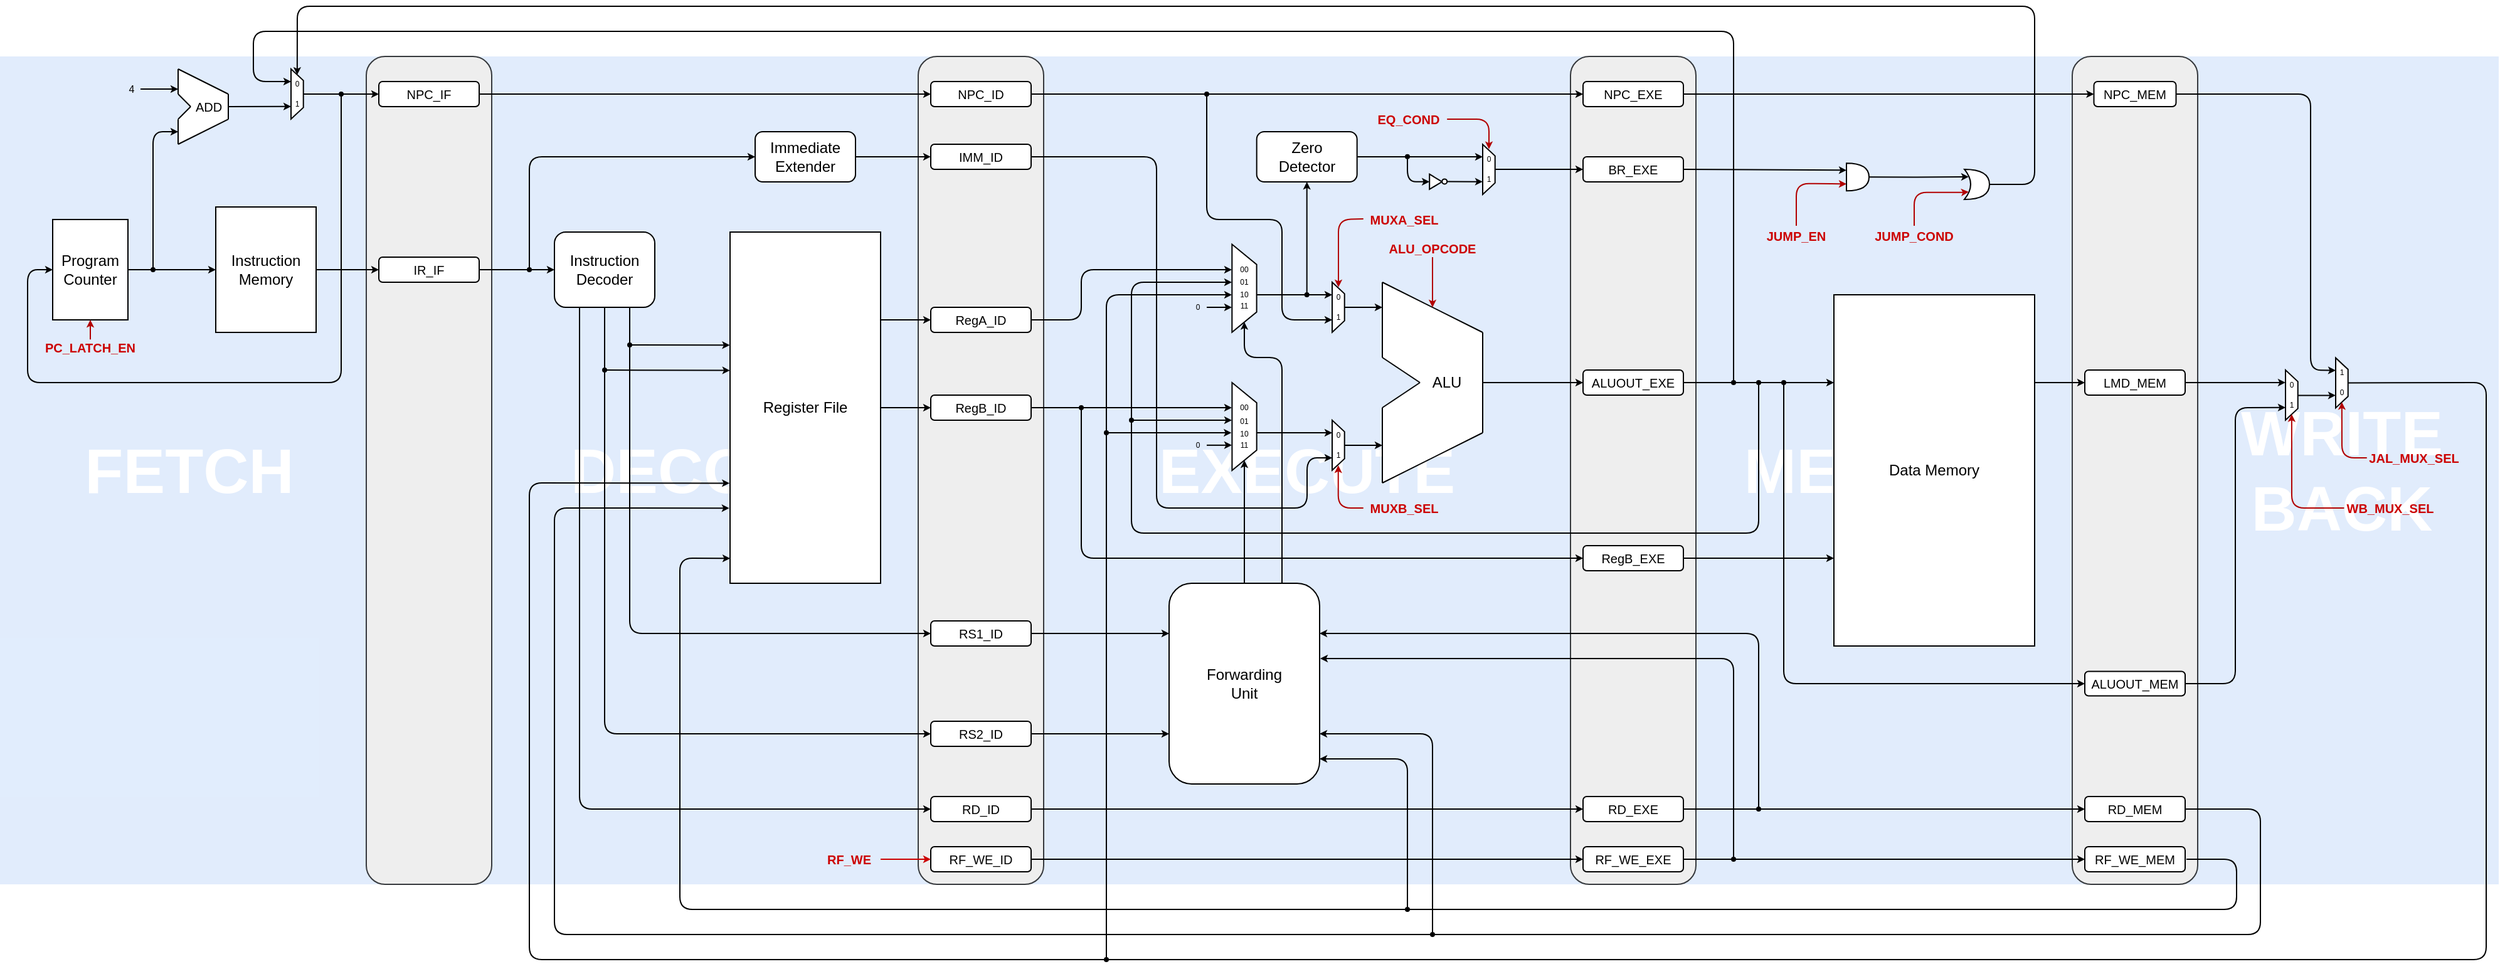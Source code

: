 <mxfile version="21.7.5" type="device" pages="8">
  <diagram name="datapath" id="sMW88xKz8r2g7ho8dkY6">
    <mxGraphModel dx="202" dy="261" grid="1" gridSize="10" guides="1" tooltips="1" connect="1" arrows="1" fold="1" page="1" pageScale="1" pageWidth="827" pageHeight="1169" math="0" shadow="0">
      <root>
        <mxCell id="0" />
        <mxCell id="1" parent="0" />
        <mxCell id="7QZlWT0Hel1jnRBh92xt-465" value="&lt;font size=&quot;1&quot; style=&quot;&quot; color=&quot;#ffffff&quot;&gt;&lt;b style=&quot;font-size: 50px;&quot;&gt;WRITE&lt;br&gt;BACK&lt;br&gt;&lt;/b&gt;&lt;/font&gt;" style="rounded=0;whiteSpace=wrap;html=1;strokeColor=none;fillColor=#dae8fc;opacity=80;verticalAlign=middle;" vertex="1" parent="1">
          <mxGeometry x="1880" y="140" width="250" height="660" as="geometry" />
        </mxCell>
        <mxCell id="7QZlWT0Hel1jnRBh92xt-462" value="&lt;font size=&quot;1&quot; style=&quot;&quot; color=&quot;#ffffff&quot;&gt;&lt;b style=&quot;font-size: 50px;&quot;&gt;MEMORY&lt;/b&gt;&lt;/font&gt;" style="rounded=0;whiteSpace=wrap;html=1;strokeColor=none;fillColor=#dae8fc;opacity=80;verticalAlign=middle;" vertex="1" parent="1">
          <mxGeometry x="1480" y="140" width="320" height="660" as="geometry" />
        </mxCell>
        <mxCell id="7QZlWT0Hel1jnRBh92xt-453" value="&lt;font size=&quot;1&quot; style=&quot;&quot; color=&quot;#ffffff&quot;&gt;&lt;b style=&quot;font-size: 50px;&quot;&gt;EXECUTE&lt;/b&gt;&lt;/font&gt;" style="rounded=0;whiteSpace=wrap;html=1;strokeColor=none;fillColor=#dae8fc;opacity=80;verticalAlign=middle;" vertex="1" parent="1">
          <mxGeometry x="960" y="140" width="440" height="660" as="geometry" />
        </mxCell>
        <mxCell id="7QZlWT0Hel1jnRBh92xt-460" value="" style="verticalLabelPosition=bottom;verticalAlign=top;html=1;shape=mxgraph.basic.orthogonal_triangle;strokeColor=none;rotation=326;flipH=1;flipV=1;" vertex="1" parent="1">
          <mxGeometry x="1246.57" y="400.5" width="58.43" height="41" as="geometry" />
        </mxCell>
        <mxCell id="7QZlWT0Hel1jnRBh92xt-461" value="" style="verticalLabelPosition=bottom;verticalAlign=top;html=1;shape=mxgraph.basic.orthogonal_triangle;strokeColor=none;rotation=-146.5;flipV=1;flipH=0;" vertex="1" parent="1">
          <mxGeometry x="1248.0" y="354" width="60.43" height="46.5" as="geometry" />
        </mxCell>
        <mxCell id="7QZlWT0Hel1jnRBh92xt-456" value="" style="verticalLabelPosition=bottom;verticalAlign=top;html=1;shape=mxgraph.basic.orthogonal_triangle;strokeColor=none;flipV=1;" vertex="1" parent="1">
          <mxGeometry x="1240" y="440" width="80" height="40" as="geometry" />
        </mxCell>
        <mxCell id="7QZlWT0Hel1jnRBh92xt-458" value="" style="rounded=0;whiteSpace=wrap;html=1;strokeColor=none;" vertex="1" parent="1">
          <mxGeometry x="1240" y="420" width="50" height="30" as="geometry" />
        </mxCell>
        <mxCell id="7QZlWT0Hel1jnRBh92xt-454" value="" style="verticalLabelPosition=bottom;verticalAlign=top;html=1;shape=mxgraph.basic.orthogonal_triangle;strokeColor=none;" vertex="1" parent="1">
          <mxGeometry x="1240" y="320" width="80" height="40" as="geometry" />
        </mxCell>
        <mxCell id="7QZlWT0Hel1jnRBh92xt-457" value="" style="rounded=0;whiteSpace=wrap;html=1;strokeColor=none;" vertex="1" parent="1">
          <mxGeometry x="1270" y="360" width="50" height="80" as="geometry" />
        </mxCell>
        <mxCell id="7QZlWT0Hel1jnRBh92xt-459" value="" style="rounded=0;whiteSpace=wrap;html=1;strokeColor=none;" vertex="1" parent="1">
          <mxGeometry x="1240" y="350" width="50" height="30" as="geometry" />
        </mxCell>
        <mxCell id="7QZlWT0Hel1jnRBh92xt-419" value="&lt;font size=&quot;1&quot; style=&quot;&quot; color=&quot;#ffffff&quot;&gt;&lt;b style=&quot;font-size: 50px;&quot;&gt;FETCH&lt;/b&gt;&lt;/font&gt;" style="rounded=0;whiteSpace=wrap;html=1;strokeColor=none;fillColor=#dae8fc;opacity=80;" vertex="1" parent="1">
          <mxGeometry x="138" y="140" width="302" height="660" as="geometry" />
        </mxCell>
        <mxCell id="7QZlWT0Hel1jnRBh92xt-451" value="" style="verticalLabelPosition=bottom;verticalAlign=top;html=1;shape=mxgraph.basic.orthogonal_triangle;strokeColor=none;rotation=-93;" vertex="1" parent="1">
          <mxGeometry x="280" y="169" width="20" height="22.03" as="geometry" />
        </mxCell>
        <mxCell id="7QZlWT0Hel1jnRBh92xt-452" value="" style="verticalLabelPosition=bottom;verticalAlign=top;html=1;shape=mxgraph.basic.orthogonal_triangle;strokeColor=none;rotation=-182.3;" vertex="1" parent="1">
          <mxGeometry x="280" y="168.98" width="20" height="22.03" as="geometry" />
        </mxCell>
        <mxCell id="7QZlWT0Hel1jnRBh92xt-450" value="" style="verticalLabelPosition=bottom;verticalAlign=top;html=1;shape=mxgraph.basic.orthogonal_triangle;strokeColor=none;flipV=1;" vertex="1" parent="1">
          <mxGeometry x="280" y="190" width="40" height="20" as="geometry" />
        </mxCell>
        <mxCell id="7QZlWT0Hel1jnRBh92xt-449" value="" style="verticalLabelPosition=bottom;verticalAlign=top;html=1;shape=mxgraph.basic.orthogonal_triangle;strokeColor=none;" vertex="1" parent="1">
          <mxGeometry x="280" y="150" width="40" height="20" as="geometry" />
        </mxCell>
        <mxCell id="7QZlWT0Hel1jnRBh92xt-429" value="" style="rounded=0;whiteSpace=wrap;html=1;strokeColor=none;rotation=0;" vertex="1" parent="1">
          <mxGeometry x="290" y="170" width="30" height="20" as="geometry" />
        </mxCell>
        <mxCell id="7QZlWT0Hel1jnRBh92xt-420" value="&lt;font size=&quot;1&quot; style=&quot;&quot; color=&quot;#ffffff&quot;&gt;&lt;b style=&quot;font-size: 50px;&quot;&gt;DECODE&lt;/b&gt;&lt;/font&gt;" style="rounded=0;whiteSpace=wrap;html=1;strokeColor=none;fillColor=#dae8fc;opacity=80;verticalAlign=middle;" vertex="1" parent="1">
          <mxGeometry x="520" y="140" width="360" height="660" as="geometry" />
        </mxCell>
        <mxCell id="7QZlWT0Hel1jnRBh92xt-230" value="&lt;font style=&quot;font-size: 8px&quot;&gt;4&lt;/font&gt;" style="text;html=1;strokeColor=none;fillColor=none;align=center;verticalAlign=middle;whiteSpace=wrap;rounded=0;allowArrows=1;shadow=0;" vertex="1" parent="1">
          <mxGeometry x="228.0" y="156.997" width="30.0" height="16.047" as="geometry" />
        </mxCell>
        <mxCell id="7QZlWT0Hel1jnRBh92xt-1" value="" style="rounded=1;whiteSpace=wrap;html=1;direction=south;glass=0;fillColor=#eeeeee;gradientDirection=east;strokeColor=#36393d;shadow=0;allowArrows=1;" vertex="1" parent="1">
          <mxGeometry x="1390" y="140" width="100" height="660" as="geometry" />
        </mxCell>
        <mxCell id="7QZlWT0Hel1jnRBh92xt-2" value="" style="rounded=1;whiteSpace=wrap;html=1;direction=south;glass=0;fillColor=#eeeeee;gradientDirection=east;strokeColor=#36393d;shadow=0;allowArrows=1;" vertex="1" parent="1">
          <mxGeometry x="870" y="140" width="100" height="660" as="geometry" />
        </mxCell>
        <mxCell id="7QZlWT0Hel1jnRBh92xt-3" value="" style="rounded=1;whiteSpace=wrap;html=1;direction=south;glass=0;fillColor=#eeeeee;gradientDirection=east;strokeColor=#36393d;shadow=0;allowArrows=1;fontColor=#FFFFFF;" vertex="1" parent="1">
          <mxGeometry x="430" y="140" width="100" height="660" as="geometry" />
        </mxCell>
        <mxCell id="7QZlWT0Hel1jnRBh92xt-4" value="Program&lt;br&gt;Counter" style="rounded=0;whiteSpace=wrap;html=1;allowArrows=1;shadow=0;" vertex="1" parent="1">
          <mxGeometry x="180" y="270.0" width="60" height="80" as="geometry" />
        </mxCell>
        <mxCell id="7QZlWT0Hel1jnRBh92xt-5" value="&lt;div&gt;Instruction&lt;/div&gt;&lt;div&gt;Memory&lt;/div&gt;" style="rounded=0;whiteSpace=wrap;html=1;allowArrows=1;shadow=0;" vertex="1" parent="1">
          <mxGeometry x="310" y="260" width="80" height="100" as="geometry" />
        </mxCell>
        <mxCell id="7QZlWT0Hel1jnRBh92xt-6" value="" style="endArrow=classic;html=1;endSize=3;entryX=0.25;entryY=0;entryDx=0;entryDy=0;" edge="1" parent="1" target="7QZlWT0Hel1jnRBh92xt-394">
          <mxGeometry width="50" height="50" relative="1" as="geometry">
            <mxPoint x="320" y="180" as="sourcePoint" />
            <mxPoint x="371" y="182" as="targetPoint" />
          </mxGeometry>
        </mxCell>
        <mxCell id="7QZlWT0Hel1jnRBh92xt-7" value="" style="endArrow=classic;html=1;entryX=0;entryY=0.5;entryDx=0;entryDy=0;endSize=3;" edge="1" parent="1" target="7QZlWT0Hel1jnRBh92xt-48">
          <mxGeometry width="50" height="50" relative="1" as="geometry">
            <mxPoint x="380" y="170" as="sourcePoint" />
            <mxPoint x="410.6" y="176.093" as="targetPoint" />
          </mxGeometry>
        </mxCell>
        <mxCell id="7QZlWT0Hel1jnRBh92xt-8" value="" style="endArrow=classic;html=1;entryX=0;entryY=0.5;entryDx=0;entryDy=0;startArrow=oval;startFill=1;endSize=3;startSize=3;" edge="1" parent="1" target="7QZlWT0Hel1jnRBh92xt-4">
          <mxGeometry width="50" height="50" relative="1" as="geometry">
            <mxPoint x="410" y="170" as="sourcePoint" />
            <mxPoint x="345.8" y="215.163" as="targetPoint" />
            <Array as="points">
              <mxPoint x="410" y="400" />
              <mxPoint x="160" y="400" />
              <mxPoint x="160" y="310" />
            </Array>
          </mxGeometry>
        </mxCell>
        <mxCell id="7QZlWT0Hel1jnRBh92xt-9" value="" style="endArrow=classic;html=1;entryX=0;entryY=0.5;entryDx=0;entryDy=0;exitX=1;exitY=0.5;exitDx=0;exitDy=0;endSize=3;" edge="1" parent="1" source="7QZlWT0Hel1jnRBh92xt-5" target="7QZlWT0Hel1jnRBh92xt-53">
          <mxGeometry width="50" height="50" relative="1" as="geometry">
            <mxPoint x="372.8" y="280.279" as="sourcePoint" />
            <mxPoint x="399.8" y="247.721" as="targetPoint" />
          </mxGeometry>
        </mxCell>
        <mxCell id="7QZlWT0Hel1jnRBh92xt-10" value="" style="endArrow=classic;html=1;entryX=0.5;entryY=1;entryDx=0;entryDy=0;fillColor=#e51400;strokeColor=#B20000;endSize=3;exitX=0.5;exitY=0;exitDx=0;exitDy=0;" edge="1" parent="1" target="7QZlWT0Hel1jnRBh92xt-4" source="7QZlWT0Hel1jnRBh92xt-11">
          <mxGeometry width="50" height="50" relative="1" as="geometry">
            <mxPoint x="230" y="380" as="sourcePoint" />
            <mxPoint x="399.8" y="317.721" as="targetPoint" />
          </mxGeometry>
        </mxCell>
        <mxCell id="7QZlWT0Hel1jnRBh92xt-11" value="PC_LATCH_EN" style="text;html=1;strokeColor=none;fillColor=none;align=center;verticalAlign=middle;whiteSpace=wrap;rounded=0;fontColor=#CC0000;allowArrows=1;shadow=0;fontSize=10;fontStyle=1" vertex="1" parent="1">
          <mxGeometry x="170" y="365.67" width="80" height="13.02" as="geometry" />
        </mxCell>
        <mxCell id="7QZlWT0Hel1jnRBh92xt-12" value="&lt;font style=&quot;font-size: 12px;&quot;&gt;Register File&lt;/font&gt;" style="rounded=0;whiteSpace=wrap;html=1;shadow=0;glass=0;fillColor=#ffffff;gradientColor=none;allowArrows=1;" vertex="1" parent="1">
          <mxGeometry x="720" y="280" width="120" height="280" as="geometry" />
        </mxCell>
        <mxCell id="7QZlWT0Hel1jnRBh92xt-13" value="" style="endArrow=classic;html=1;startSize=3;endSize=3;entryX=-0.002;entryY=0.322;entryDx=0;entryDy=0;entryPerimeter=0;startArrow=oval;startFill=1;" edge="1" parent="1" target="7QZlWT0Hel1jnRBh92xt-12">
          <mxGeometry width="50" height="50" relative="1" as="geometry">
            <mxPoint x="640" y="370" as="sourcePoint" />
            <mxPoint x="680" y="310" as="targetPoint" />
          </mxGeometry>
        </mxCell>
        <mxCell id="7QZlWT0Hel1jnRBh92xt-14" value="" style="endArrow=classic;html=1;entryX=-0.001;entryY=0.394;entryDx=0;entryDy=0;entryPerimeter=0;startArrow=oval;startFill=1;startSize=3;endSize=3;" edge="1" parent="1" target="7QZlWT0Hel1jnRBh92xt-12">
          <mxGeometry width="50" height="50" relative="1" as="geometry">
            <mxPoint x="620" y="390" as="sourcePoint" />
            <mxPoint x="620" y="344" as="targetPoint" />
          </mxGeometry>
        </mxCell>
        <mxCell id="7QZlWT0Hel1jnRBh92xt-56" value="&lt;div&gt;&lt;font color=&quot;#000000&quot;&gt;Zero&lt;/font&gt;&lt;/div&gt;&lt;div&gt;&lt;font color=&quot;#000000&quot;&gt;Detector&lt;/font&gt;&lt;/div&gt;" style="rounded=1;whiteSpace=wrap;html=1;shadow=0;glass=0;fillColor=#ffffff;gradientColor=none;fontColor=#CC0000;allowArrows=1;" vertex="1" parent="1">
          <mxGeometry x="1139.84" y="200" width="80" height="40" as="geometry" />
        </mxCell>
        <mxCell id="7QZlWT0Hel1jnRBh92xt-64" value="" style="endArrow=classic;html=1;fontColor=#CC0000;exitX=1;exitY=0.5;exitDx=0;exitDy=0;startSize=3;endSize=3;" edge="1" parent="1" source="7QZlWT0Hel1jnRBh92xt-56">
          <mxGeometry width="50" height="50" relative="1" as="geometry">
            <mxPoint x="1176" y="229.92" as="sourcePoint" />
            <mxPoint x="1320" y="220" as="targetPoint" />
          </mxGeometry>
        </mxCell>
        <mxCell id="7QZlWT0Hel1jnRBh92xt-65" value="" style="endArrow=classic;html=1;fontColor=#CC0000;entryX=0;entryY=0.5;entryDx=0;entryDy=0;startArrow=oval;startFill=1;startSize=3;endSize=3;" edge="1" parent="1" target="7QZlWT0Hel1jnRBh92xt-66">
          <mxGeometry width="50" height="50" relative="1" as="geometry">
            <mxPoint x="1260" y="219.85" as="sourcePoint" />
            <mxPoint x="1276" y="241.92" as="targetPoint" />
            <Array as="points">
              <mxPoint x="1260" y="239.85" />
            </Array>
          </mxGeometry>
        </mxCell>
        <mxCell id="7QZlWT0Hel1jnRBh92xt-66" value="" style="triangle;whiteSpace=wrap;html=1;shadow=0;glass=0;fillColor=#ffffff;gradientColor=none;fontColor=#CC0000;allowArrows=1;" vertex="1" parent="1">
          <mxGeometry x="1277.6" y="233.85" width="10" height="12.07" as="geometry" />
        </mxCell>
        <mxCell id="7QZlWT0Hel1jnRBh92xt-67" value="" style="ellipse;whiteSpace=wrap;html=1;shadow=0;glass=0;fillColor=#ffffff;gradientColor=none;fontColor=#CC0000;allowArrows=1;" vertex="1" parent="1">
          <mxGeometry x="1287.6" y="237.7" width="4" height="4" as="geometry" />
        </mxCell>
        <mxCell id="7QZlWT0Hel1jnRBh92xt-75" value="" style="endArrow=classic;html=1;fontColor=#CC0000;exitX=1;exitY=0.5;exitDx=0;exitDy=0;startSize=3;endSize=3;" edge="1" parent="1" source="7QZlWT0Hel1jnRBh92xt-67">
          <mxGeometry width="50" height="50" relative="1" as="geometry">
            <mxPoint x="1286" y="251.92" as="sourcePoint" />
            <mxPoint x="1320" y="239.85" as="targetPoint" />
          </mxGeometry>
        </mxCell>
        <mxCell id="7QZlWT0Hel1jnRBh92xt-85" value="&lt;div style=&quot;font-size: 10px;&quot;&gt;JUMP_EN&lt;/div&gt;" style="text;html=1;strokeColor=none;fillColor=none;align=center;verticalAlign=middle;whiteSpace=wrap;rounded=0;shadow=0;glass=0;fontColor=#CC0000;allowArrows=1;fontSize=10;fontStyle=1" vertex="1" parent="1">
          <mxGeometry x="1540" y="275" width="60" height="15" as="geometry" />
        </mxCell>
        <mxCell id="7QZlWT0Hel1jnRBh92xt-87" value="JUMP_COND" style="text;html=1;strokeColor=none;fillColor=none;align=center;verticalAlign=middle;whiteSpace=wrap;rounded=0;shadow=0;glass=0;fontColor=#CC0000;allowArrows=1;fontSize=10;fontStyle=1" vertex="1" parent="1">
          <mxGeometry x="1624" y="275" width="80" height="15" as="geometry" />
        </mxCell>
        <mxCell id="7QZlWT0Hel1jnRBh92xt-89" value="" style="endArrow=classic;html=1;fontColor=#CC0000;fillColor=#e51400;strokeColor=#B20000;edgeStyle=orthogonalEdgeStyle;startSize=3;endSize=3;exitX=0.5;exitY=0;exitDx=0;exitDy=0;entryX=0;entryY=0.75;entryDx=0;entryDy=0;entryPerimeter=0;" edge="1" parent="1" source="7QZlWT0Hel1jnRBh92xt-85" target="7QZlWT0Hel1jnRBh92xt-237">
          <mxGeometry width="50" height="50" relative="1" as="geometry">
            <mxPoint x="1570" y="205.08" as="sourcePoint" />
            <mxPoint x="1590" y="253.38" as="targetPoint" />
            <Array as="points">
              <mxPoint x="1570" y="241.38" />
              <mxPoint x="1590" y="241.38" />
            </Array>
          </mxGeometry>
        </mxCell>
        <mxCell id="7QZlWT0Hel1jnRBh92xt-100" value="" style="endArrow=classic;html=1;entryX=0;entryY=0.5;entryDx=0;entryDy=0;exitX=1;exitY=0.5;exitDx=0;exitDy=0;startSize=3;endSize=3;" edge="1" parent="1" target="7QZlWT0Hel1jnRBh92xt-95" source="7QZlWT0Hel1jnRBh92xt-266">
          <mxGeometry width="50" height="50" relative="1" as="geometry">
            <mxPoint x="660" y="374" as="sourcePoint" />
            <mxPoint x="710" y="314" as="targetPoint" />
          </mxGeometry>
        </mxCell>
        <mxCell id="7QZlWT0Hel1jnRBh92xt-102" value="RegA_ID" style="rounded=1;whiteSpace=wrap;html=1;allowArrows=1;shadow=0;fontSize=10;" vertex="1" parent="1">
          <mxGeometry x="880" y="340" width="80" height="20" as="geometry" />
        </mxCell>
        <mxCell id="7QZlWT0Hel1jnRBh92xt-105" value="NPC_ID" style="rounded=1;whiteSpace=wrap;html=1;allowArrows=1;shadow=0;fontSize=10;" vertex="1" parent="1">
          <mxGeometry x="880" y="160" width="80" height="20" as="geometry" />
        </mxCell>
        <mxCell id="7QZlWT0Hel1jnRBh92xt-133" value="" style="group;allowArrows=1;shadow=0;" vertex="1" connectable="0" parent="1">
          <mxGeometry x="1210.8" y="306" width="120" height="188" as="geometry" />
        </mxCell>
        <mxCell id="7QZlWT0Hel1jnRBh92xt-134" value="" style="group;allowArrows=1;shadow=0;" vertex="1" connectable="0" parent="7QZlWT0Hel1jnRBh92xt-133">
          <mxGeometry width="120" height="188" as="geometry" />
        </mxCell>
        <mxCell id="7QZlWT0Hel1jnRBh92xt-135" value="" style="endArrow=none;html=1;" edge="1" parent="7QZlWT0Hel1jnRBh92xt-134">
          <mxGeometry width="50" height="50" relative="1" as="geometry">
            <mxPoint x="29.2" y="74" as="sourcePoint" />
            <mxPoint x="29.2" y="14" as="targetPoint" />
          </mxGeometry>
        </mxCell>
        <mxCell id="7QZlWT0Hel1jnRBh92xt-136" value="" style="endArrow=none;html=1;" edge="1" parent="7QZlWT0Hel1jnRBh92xt-134">
          <mxGeometry width="50" height="50" relative="1" as="geometry">
            <mxPoint x="29.2" y="174" as="sourcePoint" />
            <mxPoint x="29.2" y="114" as="targetPoint" />
          </mxGeometry>
        </mxCell>
        <mxCell id="7QZlWT0Hel1jnRBh92xt-137" value="" style="endArrow=none;html=1;" edge="1" parent="7QZlWT0Hel1jnRBh92xt-134">
          <mxGeometry width="50" height="50" relative="1" as="geometry">
            <mxPoint x="59.2" y="94" as="sourcePoint" />
            <mxPoint x="29.2" y="74" as="targetPoint" />
          </mxGeometry>
        </mxCell>
        <mxCell id="7QZlWT0Hel1jnRBh92xt-138" value="" style="endArrow=none;html=1;" edge="1" parent="7QZlWT0Hel1jnRBh92xt-134">
          <mxGeometry width="50" height="50" relative="1" as="geometry">
            <mxPoint x="29.2" y="114" as="sourcePoint" />
            <mxPoint x="59.2" y="94" as="targetPoint" />
          </mxGeometry>
        </mxCell>
        <mxCell id="7QZlWT0Hel1jnRBh92xt-139" value="" style="endArrow=none;html=1;" edge="1" parent="7QZlWT0Hel1jnRBh92xt-134">
          <mxGeometry width="50" height="50" relative="1" as="geometry">
            <mxPoint x="109.2" y="54" as="sourcePoint" />
            <mxPoint x="29.2" y="14" as="targetPoint" />
          </mxGeometry>
        </mxCell>
        <mxCell id="7QZlWT0Hel1jnRBh92xt-140" value="" style="endArrow=none;html=1;" edge="1" parent="7QZlWT0Hel1jnRBh92xt-134">
          <mxGeometry width="50" height="50" relative="1" as="geometry">
            <mxPoint x="29.2" y="174" as="sourcePoint" />
            <mxPoint x="109.2" y="134" as="targetPoint" />
          </mxGeometry>
        </mxCell>
        <mxCell id="7QZlWT0Hel1jnRBh92xt-141" value="" style="endArrow=none;html=1;" edge="1" parent="7QZlWT0Hel1jnRBh92xt-134">
          <mxGeometry width="50" height="50" relative="1" as="geometry">
            <mxPoint x="109.2" y="134" as="sourcePoint" />
            <mxPoint x="109.2" y="54" as="targetPoint" />
          </mxGeometry>
        </mxCell>
        <mxCell id="7QZlWT0Hel1jnRBh92xt-142" value="&lt;font style=&quot;font-size: 12px;&quot;&gt;ALU&lt;/font&gt;" style="text;html=1;strokeColor=none;fillColor=none;align=center;verticalAlign=middle;whiteSpace=wrap;rounded=0;allowArrows=1;shadow=0;" vertex="1" parent="7QZlWT0Hel1jnRBh92xt-134">
          <mxGeometry x="59.2" y="85.34" width="43.2" height="17.33" as="geometry" />
        </mxCell>
        <mxCell id="7QZlWT0Hel1jnRBh92xt-144" value="" style="endArrow=classic;html=1;fontColor=default;exitX=1;exitY=0.5;exitDx=0;exitDy=0;startSize=3;endSize=3;startArrow=none;startFill=0;" edge="1" parent="1" source="7QZlWT0Hel1jnRBh92xt-102">
          <mxGeometry width="50" height="50" relative="1" as="geometry">
            <mxPoint x="1150" y="374" as="sourcePoint" />
            <mxPoint x="1120" y="310" as="targetPoint" />
            <Array as="points">
              <mxPoint x="1000" y="350" />
              <mxPoint x="1000" y="310" />
            </Array>
          </mxGeometry>
        </mxCell>
        <mxCell id="7QZlWT0Hel1jnRBh92xt-151" value="&lt;div style=&quot;font-size: 10px;&quot;&gt;RegB_EXE&lt;/div&gt;" style="rounded=1;whiteSpace=wrap;html=1;allowArrows=1;shadow=0;fontSize=10;" vertex="1" parent="1">
          <mxGeometry x="1400" y="530" width="80" height="20" as="geometry" />
        </mxCell>
        <mxCell id="7QZlWT0Hel1jnRBh92xt-154" value="" style="endArrow=classic;html=1;fontColor=#CC0000;entryX=0;entryY=0.5;entryDx=0;entryDy=0;startSize=3;endSize=3;" edge="1" parent="1" target="7QZlWT0Hel1jnRBh92xt-330">
          <mxGeometry width="50" height="50" relative="1" as="geometry">
            <mxPoint x="1320" y="400" as="sourcePoint" />
            <mxPoint x="1330" y="364" as="targetPoint" />
          </mxGeometry>
        </mxCell>
        <mxCell id="7QZlWT0Hel1jnRBh92xt-155" value="" style="endArrow=classic;html=1;fontColor=#CC0000;exitX=1;exitY=0.5;exitDx=0;exitDy=0;entryX=0;entryY=0.5;entryDx=0;entryDy=0;startSize=3;endSize=3;" edge="1" parent="1" source="7QZlWT0Hel1jnRBh92xt-105" target="7QZlWT0Hel1jnRBh92xt-325">
          <mxGeometry width="50" height="50" relative="1" as="geometry">
            <mxPoint x="1250" y="374" as="sourcePoint" />
            <mxPoint x="1410" y="235" as="targetPoint" />
            <Array as="points">
              <mxPoint x="1050" y="170" />
              <mxPoint x="1240" y="170" />
            </Array>
          </mxGeometry>
        </mxCell>
        <mxCell id="7QZlWT0Hel1jnRBh92xt-156" value="" style="endArrow=classic;html=1;fontColor=#CC0000;fillColor=#e51400;strokeColor=#B20000;startSize=3;endSize=3;exitX=0;exitY=0.5;exitDx=0;exitDy=0;" edge="1" parent="1" source="7QZlWT0Hel1jnRBh92xt-157">
          <mxGeometry width="50" height="50" relative="1" as="geometry">
            <mxPoint x="1270.79" y="548.44" as="sourcePoint" />
            <mxPoint x="1204.86" y="466" as="targetPoint" />
            <Array as="points">
              <mxPoint x="1204.86" y="500" />
            </Array>
          </mxGeometry>
        </mxCell>
        <mxCell id="7QZlWT0Hel1jnRBh92xt-157" value="&lt;div style=&quot;font-size: 10px;&quot;&gt;MUXB_SEL&lt;/div&gt;" style="text;html=1;strokeColor=none;fillColor=none;align=center;verticalAlign=middle;whiteSpace=wrap;rounded=0;shadow=0;glass=0;fontColor=#CC0000;allowArrows=1;fontSize=10;fontStyle=1" vertex="1" parent="1">
          <mxGeometry x="1224.86" y="490" width="65.14" height="20" as="geometry" />
        </mxCell>
        <mxCell id="7QZlWT0Hel1jnRBh92xt-158" value="" style="endArrow=classic;html=1;fontColor=#CC0000;fillColor=#e51400;strokeColor=#B20000;exitX=0.5;exitY=1;exitDx=0;exitDy=0;startSize=3;endSize=3;" edge="1" parent="1" source="7QZlWT0Hel1jnRBh92xt-159">
          <mxGeometry width="50" height="50" relative="1" as="geometry">
            <mxPoint x="1083.6" y="235.7" as="sourcePoint" />
            <mxPoint x="1280" y="340" as="targetPoint" />
          </mxGeometry>
        </mxCell>
        <mxCell id="7QZlWT0Hel1jnRBh92xt-159" value="ALU_OPCODE" style="text;html=1;strokeColor=none;fillColor=none;align=center;verticalAlign=middle;whiteSpace=wrap;rounded=0;shadow=0;glass=0;fontColor=#CC0000;allowArrows=1;fontSize=10;fontStyle=1" vertex="1" parent="1">
          <mxGeometry x="1240" y="286" width="80" height="14" as="geometry" />
        </mxCell>
        <mxCell id="7QZlWT0Hel1jnRBh92xt-162" value="&lt;div style=&quot;font-size: 10px;&quot;&gt;RD_EXE&lt;/div&gt;" style="rounded=1;whiteSpace=wrap;html=1;allowArrows=1;shadow=0;fontSize=10;" vertex="1" parent="1">
          <mxGeometry x="1400" y="730" width="80" height="20" as="geometry" />
        </mxCell>
        <mxCell id="7QZlWT0Hel1jnRBh92xt-170" value="" style="endArrow=classic;html=1;fontColor=default;entryX=0;entryY=0.5;entryDx=0;entryDy=0;endSize=3;startSize=3;startArrow=none;startFill=0;exitX=0.25;exitY=1;exitDx=0;exitDy=0;" edge="1" parent="1" source="7QZlWT0Hel1jnRBh92xt-264" target="7QZlWT0Hel1jnRBh92xt-166">
          <mxGeometry width="50" height="50" relative="1" as="geometry">
            <mxPoint x="490" y="590" as="sourcePoint" />
            <mxPoint x="740" y="534" as="targetPoint" />
            <Array as="points">
              <mxPoint x="600" y="740" />
            </Array>
          </mxGeometry>
        </mxCell>
        <mxCell id="7QZlWT0Hel1jnRBh92xt-172" value="Data Memory" style="rounded=0;whiteSpace=wrap;html=1;shadow=0;glass=0;fillColor=#ffffff;gradientColor=none;allowArrows=1;" vertex="1" parent="1">
          <mxGeometry x="1600" y="330" width="160" height="280" as="geometry" />
        </mxCell>
        <mxCell id="7QZlWT0Hel1jnRBh92xt-175" value="" style="rounded=1;whiteSpace=wrap;html=1;direction=south;glass=0;fillColor=#eeeeee;gradientDirection=east;strokeColor=#36393d;shadow=0;allowArrows=1;" vertex="1" parent="1">
          <mxGeometry x="1790" y="140" width="100" height="660" as="geometry" />
        </mxCell>
        <mxCell id="7QZlWT0Hel1jnRBh92xt-177" value="&lt;div style=&quot;font-size: 10px;&quot;&gt;NPC_MEM&lt;/div&gt;" style="rounded=1;whiteSpace=wrap;html=1;allowArrows=1;shadow=0;fontSize=10;" vertex="1" parent="1">
          <mxGeometry x="1807.25" y="160" width="65.5" height="20" as="geometry" />
        </mxCell>
        <mxCell id="7QZlWT0Hel1jnRBh92xt-180" value="&lt;div style=&quot;font-size: 10px;&quot;&gt;LMD_MEM&lt;/div&gt;" style="rounded=1;whiteSpace=wrap;html=1;allowArrows=1;shadow=0;fontSize=10;" vertex="1" parent="1">
          <mxGeometry x="1800" y="390" width="80" height="20" as="geometry" />
        </mxCell>
        <mxCell id="7QZlWT0Hel1jnRBh92xt-183" value="&lt;div style=&quot;font-size: 10px;&quot;&gt;ALUOUT_MEM&lt;/div&gt;" style="rounded=1;whiteSpace=wrap;html=1;allowArrows=1;shadow=0;fontSize=10;" vertex="1" parent="1">
          <mxGeometry x="1800" y="630.23" width="80" height="19.54" as="geometry" />
        </mxCell>
        <mxCell id="7QZlWT0Hel1jnRBh92xt-186" value="&lt;div style=&quot;font-size: 10px;&quot;&gt;RD_MEM&lt;/div&gt;" style="rounded=1;whiteSpace=wrap;html=1;allowArrows=1;shadow=0;fontSize=10;" vertex="1" parent="1">
          <mxGeometry x="1800" y="730" width="80" height="20" as="geometry" />
        </mxCell>
        <mxCell id="7QZlWT0Hel1jnRBh92xt-189" value="" style="endArrow=classic;html=1;fontColor=#CC0000;entryX=0;entryY=0.5;entryDx=0;entryDy=0;exitX=1;exitY=0.25;exitDx=0;exitDy=0;startSize=3;endSize=3;startArrow=none;startFill=0;" edge="1" parent="1" source="7QZlWT0Hel1jnRBh92xt-172" target="7QZlWT0Hel1jnRBh92xt-180">
          <mxGeometry width="50" height="50" relative="1" as="geometry">
            <mxPoint x="1610" y="624" as="sourcePoint" />
            <mxPoint x="1660" y="574" as="targetPoint" />
          </mxGeometry>
        </mxCell>
        <mxCell id="7QZlWT0Hel1jnRBh92xt-191" value="" style="endArrow=classic;html=1;fontColor=#CC0000;exitX=1;exitY=0.5;exitDx=0;exitDy=0;entryX=0;entryY=0.5;entryDx=0;entryDy=0;startSize=3;endSize=3;" edge="1" parent="1" source="7QZlWT0Hel1jnRBh92xt-325" target="7QZlWT0Hel1jnRBh92xt-177">
          <mxGeometry width="50" height="50" relative="1" as="geometry">
            <mxPoint x="1475" y="235" as="sourcePoint" />
            <mxPoint x="1941" y="242" as="targetPoint" />
            <Array as="points" />
          </mxGeometry>
        </mxCell>
        <mxCell id="7QZlWT0Hel1jnRBh92xt-192" value="" style="endArrow=classic;html=1;fontColor=default;startArrow=oval;startFill=1;endSize=3;startSize=3;entryX=0;entryY=0.5;entryDx=0;entryDy=0;" edge="1" parent="1" target="7QZlWT0Hel1jnRBh92xt-151">
          <mxGeometry width="50" height="50" relative="1" as="geometry">
            <mxPoint x="1000" y="420" as="sourcePoint" />
            <mxPoint x="1360" y="560" as="targetPoint" />
            <Array as="points">
              <mxPoint x="1000" y="540" />
            </Array>
          </mxGeometry>
        </mxCell>
        <mxCell id="7QZlWT0Hel1jnRBh92xt-203" value="" style="endArrow=classic;html=1;fontColor=default;exitX=1;exitY=0.5;exitDx=0;exitDy=0;endSize=3;startSize=3;startArrow=none;startFill=0;entryX=0.75;entryY=0;entryDx=0;entryDy=0;" edge="1" parent="1" source="7QZlWT0Hel1jnRBh92xt-177" target="7QZlWT0Hel1jnRBh92xt-352">
          <mxGeometry width="50" height="50" relative="1" as="geometry">
            <mxPoint x="1950" y="504" as="sourcePoint" />
            <mxPoint x="1990" y="390" as="targetPoint" />
            <Array as="points">
              <mxPoint x="1980" y="170" />
              <mxPoint x="1980" y="390" />
            </Array>
          </mxGeometry>
        </mxCell>
        <mxCell id="7QZlWT0Hel1jnRBh92xt-204" value="" style="endArrow=classic;html=1;fontColor=default;exitX=1;exitY=0.5;exitDx=0;exitDy=0;endSize=3;startSize=3;startArrow=none;startFill=0;entryX=0.75;entryY=0;entryDx=0;entryDy=0;" edge="1" parent="1" source="7QZlWT0Hel1jnRBh92xt-180" target="7QZlWT0Hel1jnRBh92xt-346">
          <mxGeometry width="50" height="50" relative="1" as="geometry">
            <mxPoint x="1900" y="584" as="sourcePoint" />
            <mxPoint x="1960" y="400" as="targetPoint" />
            <Array as="points">
              <mxPoint x="1920" y="400" />
            </Array>
          </mxGeometry>
        </mxCell>
        <mxCell id="7QZlWT0Hel1jnRBh92xt-205" value="" style="endArrow=classic;html=1;fontColor=default;exitX=1;exitY=0.5;exitDx=0;exitDy=0;endSize=3;startSize=3;startArrow=none;startFill=0;entryX=0.25;entryY=0;entryDx=0;entryDy=0;" edge="1" parent="1" source="7QZlWT0Hel1jnRBh92xt-183" target="7QZlWT0Hel1jnRBh92xt-346">
          <mxGeometry width="50" height="50" relative="1" as="geometry">
            <mxPoint x="1900" y="584" as="sourcePoint" />
            <mxPoint x="1960" y="420" as="targetPoint" />
            <Array as="points">
              <mxPoint x="1920" y="640" />
              <mxPoint x="1920" y="420" />
            </Array>
          </mxGeometry>
        </mxCell>
        <mxCell id="7QZlWT0Hel1jnRBh92xt-206" value="" style="endArrow=classic;html=1;fontColor=#CC0000;exitX=0.5;exitY=1;exitDx=0;exitDy=0;entryX=-0.003;entryY=0.715;entryDx=0;entryDy=0;startSize=3;endSize=3;entryPerimeter=0;" edge="1" parent="1" source="7QZlWT0Hel1jnRBh92xt-352" target="7QZlWT0Hel1jnRBh92xt-12">
          <mxGeometry width="50" height="50" relative="1" as="geometry">
            <mxPoint x="2210" y="514.663" as="sourcePoint" />
            <mxPoint x="350" y="594" as="targetPoint" />
            <Array as="points">
              <mxPoint x="2120" y="400" />
              <mxPoint x="2120" y="860" />
              <mxPoint x="560" y="860" />
              <mxPoint x="560" y="480" />
            </Array>
          </mxGeometry>
        </mxCell>
        <mxCell id="7QZlWT0Hel1jnRBh92xt-217" value="" style="endArrow=classic;html=1;fontColor=#000000;exitX=1;exitY=0.5;exitDx=0;exitDy=0;entryX=-0.005;entryY=0.786;entryDx=0;entryDy=0;entryPerimeter=0;startSize=3;endSize=3;" edge="1" parent="1" source="7QZlWT0Hel1jnRBh92xt-186" target="7QZlWT0Hel1jnRBh92xt-12">
          <mxGeometry width="50" height="50" relative="1" as="geometry">
            <mxPoint x="1440" y="724" as="sourcePoint" />
            <mxPoint x="1490" y="674" as="targetPoint" />
            <Array as="points">
              <mxPoint x="1940" y="740" />
              <mxPoint x="1940" y="840" />
              <mxPoint x="580" y="840" />
              <mxPoint x="580" y="500" />
            </Array>
          </mxGeometry>
        </mxCell>
        <mxCell id="7QZlWT0Hel1jnRBh92xt-231" value="" style="endArrow=classic;html=1;fontColor=#CC0000;fillColor=#e51400;strokeColor=#B20000;startSize=3;endSize=3;exitX=1;exitY=0.5;exitDx=0;exitDy=0;" edge="1" parent="1" source="7QZlWT0Hel1jnRBh92xt-233">
          <mxGeometry width="50" height="50" relative="1" as="geometry">
            <mxPoint x="1341.84" y="144.99" as="sourcePoint" />
            <mxPoint x="1325" y="213.85" as="targetPoint" />
            <Array as="points">
              <mxPoint x="1325" y="190" />
            </Array>
          </mxGeometry>
        </mxCell>
        <mxCell id="7QZlWT0Hel1jnRBh92xt-233" value="&lt;div style=&quot;font-size: 10px;&quot;&gt;EQ_COND&lt;/div&gt;" style="text;html=1;strokeColor=none;fillColor=none;align=center;verticalAlign=middle;whiteSpace=wrap;rounded=0;shadow=0;glass=0;fontColor=#CC0000;allowArrows=1;fontSize=10;fontStyle=1" vertex="1" parent="1">
          <mxGeometry x="1230" y="180" width="61.6" height="20" as="geometry" />
        </mxCell>
        <mxCell id="7QZlWT0Hel1jnRBh92xt-238" style="edgeStyle=orthogonalEdgeStyle;rounded=0;orthogonalLoop=1;jettySize=auto;html=1;entryX=0;entryY=0.25;entryDx=0;entryDy=0;entryPerimeter=0;exitX=1;exitY=0.5;exitDx=0;exitDy=0;startSize=3;endSize=3;" edge="1" parent="1" source="7QZlWT0Hel1jnRBh92xt-235" target="7QZlWT0Hel1jnRBh92xt-237">
          <mxGeometry relative="1" as="geometry">
            <mxPoint x="1600.0" y="241.385" as="targetPoint" />
            <mxPoint x="1475.0" y="239.043" as="sourcePoint" />
            <Array as="points">
              <mxPoint x="1610" y="230" />
            </Array>
          </mxGeometry>
        </mxCell>
        <mxCell id="7QZlWT0Hel1jnRBh92xt-235" value="&lt;div style=&quot;font-size: 10px;&quot;&gt;BR_EXE&lt;/div&gt;" style="rounded=1;whiteSpace=wrap;html=1;allowArrows=1;shadow=0;fontSize=10;" vertex="1" parent="1">
          <mxGeometry x="1400" y="220" width="80" height="20" as="geometry" />
        </mxCell>
        <mxCell id="7QZlWT0Hel1jnRBh92xt-241" style="edgeStyle=orthogonalEdgeStyle;rounded=0;orthogonalLoop=1;jettySize=auto;html=1;entryX=0.175;entryY=0.25;entryDx=0;entryDy=0;entryPerimeter=0;startSize=3;endSize=3;exitX=1;exitY=0.5;exitDx=0;exitDy=0;exitPerimeter=0;" edge="1" parent="1" source="7QZlWT0Hel1jnRBh92xt-237" target="7QZlWT0Hel1jnRBh92xt-239">
          <mxGeometry relative="1" as="geometry">
            <mxPoint x="1698.35" y="236.15" as="targetPoint" />
          </mxGeometry>
        </mxCell>
        <mxCell id="7QZlWT0Hel1jnRBh92xt-237" value="" style="shape=or;whiteSpace=wrap;html=1;allowArrows=1;shadow=0;" vertex="1" parent="1">
          <mxGeometry x="1610" y="225.15" width="18" height="22" as="geometry" />
        </mxCell>
        <mxCell id="7QZlWT0Hel1jnRBh92xt-239" value="" style="shape=xor;whiteSpace=wrap;html=1;allowArrows=1;shadow=0;" vertex="1" parent="1">
          <mxGeometry x="1704" y="229.97" width="20" height="24" as="geometry" />
        </mxCell>
        <mxCell id="7QZlWT0Hel1jnRBh92xt-245" value="" style="endArrow=classic;html=1;fontColor=#CC0000;entryX=0.175;entryY=0.75;entryDx=0;entryDy=0;entryPerimeter=0;fillColor=#e51400;strokeColor=#B20000;edgeStyle=orthogonalEdgeStyle;startSize=3;endSize=3;exitX=0.5;exitY=0;exitDx=0;exitDy=0;" edge="1" parent="1" source="7QZlWT0Hel1jnRBh92xt-87" target="7QZlWT0Hel1jnRBh92xt-239">
          <mxGeometry width="50" height="50" relative="1" as="geometry">
            <mxPoint x="1664" y="210.23" as="sourcePoint" />
            <mxPoint x="1704" y="236.23" as="targetPoint" />
            <Array as="points">
              <mxPoint x="1663.65" y="248.38" />
              <mxPoint x="1701.65" y="248.38" />
            </Array>
          </mxGeometry>
        </mxCell>
        <mxCell id="7QZlWT0Hel1jnRBh92xt-264" value="&lt;p data-pm-slice=&quot;1 1 []&quot;&gt;Instruction Decoder&lt;/p&gt;" style="rounded=1;whiteSpace=wrap;html=1;allowArrows=1;shadow=0;align=center;glass=0;" vertex="1" parent="1">
          <mxGeometry x="580" y="280" width="80" height="60" as="geometry" />
        </mxCell>
        <mxCell id="7QZlWT0Hel1jnRBh92xt-266" value="&lt;p data-pm-slice=&quot;1 1 []&quot;&gt;Immediate Extender&lt;/p&gt;" style="rounded=1;whiteSpace=wrap;html=1;allowArrows=1;shadow=0;align=center;glass=0;" vertex="1" parent="1">
          <mxGeometry x="740" y="200" width="80" height="40" as="geometry" />
        </mxCell>
        <mxCell id="7QZlWT0Hel1jnRBh92xt-268" value="" style="endArrow=classic;html=1;rounded=1;entryX=0;entryY=0.5;entryDx=0;entryDy=0;endSize=3;startSize=3;startArrow=oval;startFill=1;" edge="1" parent="1" target="7QZlWT0Hel1jnRBh92xt-266">
          <mxGeometry width="50" height="50" relative="1" as="geometry">
            <mxPoint x="560" y="310" as="sourcePoint" />
            <mxPoint x="620" y="230" as="targetPoint" />
            <Array as="points">
              <mxPoint x="560" y="220" />
            </Array>
          </mxGeometry>
        </mxCell>
        <mxCell id="7QZlWT0Hel1jnRBh92xt-269" style="edgeStyle=orthogonalEdgeStyle;rounded=0;orthogonalLoop=1;jettySize=auto;html=1;entryX=0;entryY=0.5;entryDx=0;entryDy=0;startSize=3;endSize=3;" edge="1" parent="1" source="7QZlWT0Hel1jnRBh92xt-48" target="7QZlWT0Hel1jnRBh92xt-105">
          <mxGeometry relative="1" as="geometry" />
        </mxCell>
        <mxCell id="7QZlWT0Hel1jnRBh92xt-270" value="" style="endArrow=classic;html=1;entryX=0;entryY=0.5;entryDx=0;entryDy=0;exitX=1;exitY=0.25;exitDx=0;exitDy=0;endSize=3;startSize=3;" edge="1" parent="1" source="7QZlWT0Hel1jnRBh92xt-12" target="7QZlWT0Hel1jnRBh92xt-102">
          <mxGeometry width="50" height="50" relative="1" as="geometry">
            <mxPoint x="680" y="370.97" as="sourcePoint" />
            <mxPoint x="773" y="370.97" as="targetPoint" />
          </mxGeometry>
        </mxCell>
        <mxCell id="7QZlWT0Hel1jnRBh92xt-271" value="RegB_ID" style="rounded=1;whiteSpace=wrap;html=1;allowArrows=1;shadow=0;fontSize=10;" vertex="1" parent="1">
          <mxGeometry x="880" y="410" width="80" height="20" as="geometry" />
        </mxCell>
        <mxCell id="7QZlWT0Hel1jnRBh92xt-274" value="" style="endArrow=classic;html=1;entryX=0;entryY=0.5;entryDx=0;entryDy=0;exitX=1;exitY=0.5;exitDx=0;exitDy=0;endSize=3;startSize=3;" edge="1" parent="1" target="7QZlWT0Hel1jnRBh92xt-271" source="7QZlWT0Hel1jnRBh92xt-12">
          <mxGeometry width="50" height="50" relative="1" as="geometry">
            <mxPoint x="680.43" y="432" as="sourcePoint" />
            <mxPoint x="773.43" y="452.97" as="targetPoint" />
          </mxGeometry>
        </mxCell>
        <mxCell id="7QZlWT0Hel1jnRBh92xt-166" value="RD_ID" style="rounded=1;whiteSpace=wrap;html=1;allowArrows=1;shadow=0;fontSize=10;" vertex="1" parent="1">
          <mxGeometry x="880" y="730" width="80" height="20" as="geometry" />
        </mxCell>
        <mxCell id="7QZlWT0Hel1jnRBh92xt-275" value="&lt;div&gt;&lt;font color=&quot;#000000&quot;&gt;Forwarding&lt;/font&gt;&lt;/div&gt;&lt;div&gt;&lt;font color=&quot;#000000&quot;&gt;Unit&lt;/font&gt;&lt;/div&gt;" style="rounded=1;whiteSpace=wrap;html=1;shadow=0;glass=0;fillColor=#ffffff;gradientColor=none;fontColor=#CC0000;allowArrows=1;" vertex="1" parent="1">
          <mxGeometry x="1070" y="560" width="120" height="160" as="geometry" />
        </mxCell>
        <mxCell id="7QZlWT0Hel1jnRBh92xt-277" value="RS1_ID" style="rounded=1;whiteSpace=wrap;html=1;allowArrows=1;shadow=0;fontSize=10;" vertex="1" parent="1">
          <mxGeometry x="880" y="590" width="80" height="20" as="geometry" />
        </mxCell>
        <mxCell id="7QZlWT0Hel1jnRBh92xt-280" value="RS2_ID" style="rounded=1;whiteSpace=wrap;html=1;allowArrows=1;shadow=0;fontSize=10;" vertex="1" parent="1">
          <mxGeometry x="880" y="670" width="80" height="20" as="geometry" />
        </mxCell>
        <mxCell id="7QZlWT0Hel1jnRBh92xt-283" value="" style="endArrow=classic;html=1;entryX=0;entryY=0.5;entryDx=0;entryDy=0;startArrow=none;startFill=0;startSize=3;endSize=3;exitX=0.75;exitY=1;exitDx=0;exitDy=0;" edge="1" parent="1" source="7QZlWT0Hel1jnRBh92xt-264" target="7QZlWT0Hel1jnRBh92xt-277">
          <mxGeometry width="50" height="50" relative="1" as="geometry">
            <mxPoint x="760" y="620" as="sourcePoint" />
            <mxPoint x="820" y="730" as="targetPoint" />
            <Array as="points">
              <mxPoint x="640" y="600" />
            </Array>
          </mxGeometry>
        </mxCell>
        <mxCell id="7QZlWT0Hel1jnRBh92xt-284" value="" style="endArrow=classic;html=1;entryX=0;entryY=0.5;entryDx=0;entryDy=0;startArrow=none;startFill=0;startSize=3;endSize=3;exitX=0.5;exitY=1;exitDx=0;exitDy=0;" edge="1" parent="1" source="7QZlWT0Hel1jnRBh92xt-264" target="7QZlWT0Hel1jnRBh92xt-280">
          <mxGeometry width="50" height="50" relative="1" as="geometry">
            <mxPoint x="500" y="340" as="sourcePoint" />
            <mxPoint x="860.06" y="740.47" as="targetPoint" />
            <Array as="points">
              <mxPoint x="620" y="680" />
            </Array>
          </mxGeometry>
        </mxCell>
        <mxCell id="7QZlWT0Hel1jnRBh92xt-285" value="" style="endArrow=classic;html=1;fontColor=default;endSize=3;startSize=3;startArrow=none;startFill=0;exitX=1;exitY=0.5;exitDx=0;exitDy=0;entryX=0;entryY=0.25;entryDx=0;entryDy=0;" edge="1" parent="1" source="7QZlWT0Hel1jnRBh92xt-277" target="7QZlWT0Hel1jnRBh92xt-275">
          <mxGeometry width="50" height="50" relative="1" as="geometry">
            <mxPoint x="1010" y="599.82" as="sourcePoint" />
            <mxPoint x="1050" y="599.82" as="targetPoint" />
          </mxGeometry>
        </mxCell>
        <mxCell id="7QZlWT0Hel1jnRBh92xt-286" value="" style="endArrow=classic;html=1;fontColor=default;endSize=3;startSize=3;startArrow=none;startFill=0;entryX=0;entryY=0.75;entryDx=0;entryDy=0;exitX=1;exitY=0.5;exitDx=0;exitDy=0;" edge="1" parent="1" source="7QZlWT0Hel1jnRBh92xt-280" target="7QZlWT0Hel1jnRBh92xt-275">
          <mxGeometry width="50" height="50" relative="1" as="geometry">
            <mxPoint x="1010" y="679.91" as="sourcePoint" />
            <mxPoint x="1050" y="679.91" as="targetPoint" />
          </mxGeometry>
        </mxCell>
        <mxCell id="7QZlWT0Hel1jnRBh92xt-298" value="" style="endArrow=classic;html=1;fontColor=default;endSize=3;startSize=3;startArrow=none;startFill=0;" edge="1" parent="1">
          <mxGeometry width="50" height="50" relative="1" as="geometry">
            <mxPoint x="1210" y="450" as="sourcePoint" />
            <mxPoint x="1240" y="450" as="targetPoint" />
          </mxGeometry>
        </mxCell>
        <mxCell id="7QZlWT0Hel1jnRBh92xt-299" value="" style="endArrow=classic;html=1;fontColor=default;endSize=3;startSize=3;startArrow=none;startFill=0;" edge="1" parent="1">
          <mxGeometry width="50" height="50" relative="1" as="geometry">
            <mxPoint x="1210" y="340" as="sourcePoint" />
            <mxPoint x="1240" y="340" as="targetPoint" />
          </mxGeometry>
        </mxCell>
        <mxCell id="7QZlWT0Hel1jnRBh92xt-300" value="" style="verticalLabelPosition=middle;verticalAlign=middle;html=1;shape=trapezoid;perimeter=trapezoidPerimeter;whiteSpace=wrap;size=0.23;arcSize=10;flipV=1;labelPosition=center;align=center;rotation=-90;allowArrows=1;shadow=0;" vertex="1" parent="1">
          <mxGeometry x="1094.96" y="315" width="70.04" height="19.63" as="geometry" />
        </mxCell>
        <mxCell id="7QZlWT0Hel1jnRBh92xt-315" value="" style="endArrow=classic;html=1;fontColor=default;endSize=3;startSize=3;startArrow=none;startFill=0;" edge="1" parent="1">
          <mxGeometry width="50" height="50" relative="1" as="geometry">
            <mxPoint x="1140" y="330" as="sourcePoint" />
            <mxPoint x="1200" y="330" as="targetPoint" />
          </mxGeometry>
        </mxCell>
        <mxCell id="7QZlWT0Hel1jnRBh92xt-316" value="" style="endArrow=classic;html=1;fontColor=default;endSize=3;startSize=3;startArrow=none;startFill=0;" edge="1" parent="1">
          <mxGeometry width="50" height="50" relative="1" as="geometry">
            <mxPoint x="1140" y="440" as="sourcePoint" />
            <mxPoint x="1200" y="440" as="targetPoint" />
          </mxGeometry>
        </mxCell>
        <mxCell id="7QZlWT0Hel1jnRBh92xt-317" value="" style="endArrow=classic;html=1;fontColor=default;exitX=1;exitY=0.5;exitDx=0;exitDy=0;startSize=3;endSize=3;startArrow=none;startFill=0;" edge="1" parent="1" source="7QZlWT0Hel1jnRBh92xt-271">
          <mxGeometry width="50" height="50" relative="1" as="geometry">
            <mxPoint x="960" y="423" as="sourcePoint" />
            <mxPoint x="1120" y="420" as="targetPoint" />
            <Array as="points" />
          </mxGeometry>
        </mxCell>
        <mxCell id="7QZlWT0Hel1jnRBh92xt-318" value="" style="endArrow=classic;html=1;fontColor=default;endSize=3;startSize=3;startArrow=none;startFill=0;exitX=0.5;exitY=0;exitDx=0;exitDy=0;" edge="1" parent="1" source="7QZlWT0Hel1jnRBh92xt-275">
          <mxGeometry width="50" height="50" relative="1" as="geometry">
            <mxPoint x="1101.86" y="579.85" as="sourcePoint" />
            <mxPoint x="1130" y="462" as="targetPoint" />
          </mxGeometry>
        </mxCell>
        <mxCell id="7QZlWT0Hel1jnRBh92xt-319" value="" style="endArrow=classic;html=1;fontColor=default;endSize=3;startSize=3;startArrow=none;startFill=0;exitX=0.75;exitY=0;exitDx=0;exitDy=0;entryX=0;entryY=0.5;entryDx=0;entryDy=0;" edge="1" parent="1" source="7QZlWT0Hel1jnRBh92xt-275" target="7QZlWT0Hel1jnRBh92xt-300">
          <mxGeometry width="50" height="50" relative="1" as="geometry">
            <mxPoint x="1160" y="619.87" as="sourcePoint" />
            <mxPoint x="1130" y="353" as="targetPoint" />
            <Array as="points">
              <mxPoint x="1160" y="380" />
              <mxPoint x="1130" y="380" />
            </Array>
          </mxGeometry>
        </mxCell>
        <mxCell id="7QZlWT0Hel1jnRBh92xt-320" value="" style="endArrow=classic;html=1;fontColor=#CC0000;entryX=0.5;entryY=1;entryDx=0;entryDy=0;startSize=3;endSize=3;startArrow=oval;startFill=1;" edge="1" parent="1" target="7QZlWT0Hel1jnRBh92xt-56">
          <mxGeometry width="50" height="50" relative="1" as="geometry">
            <mxPoint x="1179.84" y="330" as="sourcePoint" />
            <mxPoint x="1326.74" y="172.07" as="targetPoint" />
          </mxGeometry>
        </mxCell>
        <mxCell id="7QZlWT0Hel1jnRBh92xt-321" value="" style="verticalLabelPosition=middle;verticalAlign=middle;html=1;shape=trapezoid;perimeter=trapezoidPerimeter;whiteSpace=wrap;size=0.23;arcSize=10;flipV=1;labelPosition=center;align=center;rotation=-90;allowArrows=1;shadow=0;" vertex="1" parent="1">
          <mxGeometry x="1305" y="225.15" width="39.86" height="9.85" as="geometry" />
        </mxCell>
        <mxCell id="7QZlWT0Hel1jnRBh92xt-324" value="" style="endArrow=classic;html=1;fontColor=default;endSize=3;startSize=3;startArrow=none;startFill=0;entryX=0;entryY=0.5;entryDx=0;entryDy=0;exitX=0.502;exitY=-0.015;exitDx=0;exitDy=0;exitPerimeter=0;" edge="1" parent="1" source="7QZlWT0Hel1jnRBh92xt-321" target="7QZlWT0Hel1jnRBh92xt-235">
          <mxGeometry width="50" height="50" relative="1" as="geometry">
            <mxPoint x="1350" y="250" as="sourcePoint" />
            <mxPoint x="1309" y="237.85" as="targetPoint" />
          </mxGeometry>
        </mxCell>
        <mxCell id="7QZlWT0Hel1jnRBh92xt-328" value="" style="endArrow=classic;html=1;fontColor=#CC0000;startArrow=oval;startFill=1;startSize=3;endSize=3;" edge="1" parent="1">
          <mxGeometry width="50" height="50" relative="1" as="geometry">
            <mxPoint x="1540" y="400" as="sourcePoint" />
            <mxPoint x="1120" y="320" as="targetPoint" />
            <Array as="points">
              <mxPoint x="1540" y="520" />
              <mxPoint x="1040" y="520" />
              <mxPoint x="1040" y="320" />
            </Array>
          </mxGeometry>
        </mxCell>
        <mxCell id="7QZlWT0Hel1jnRBh92xt-329" value="" style="endArrow=classic;html=1;fontColor=default;endSize=3;startSize=3;startArrow=oval;startFill=1;" edge="1" parent="1">
          <mxGeometry width="50" height="50" relative="1" as="geometry">
            <mxPoint x="1040" y="430" as="sourcePoint" />
            <mxPoint x="1120" y="430" as="targetPoint" />
          </mxGeometry>
        </mxCell>
        <mxCell id="7QZlWT0Hel1jnRBh92xt-330" value="&lt;div style=&quot;font-size: 10px;&quot;&gt;ALUOUT_EXE&lt;/div&gt;" style="rounded=1;whiteSpace=wrap;html=1;allowArrows=1;shadow=0;fontSize=10;" vertex="1" parent="1">
          <mxGeometry x="1400" y="390" width="80" height="20" as="geometry" />
        </mxCell>
        <mxCell id="7QZlWT0Hel1jnRBh92xt-331" value="" style="endArrow=classic;html=1;fontColor=#CC0000;fillColor=#e51400;strokeColor=#B20000;startSize=3;endSize=3;exitX=0;exitY=0.5;exitDx=0;exitDy=0;" edge="1" parent="1" source="7QZlWT0Hel1jnRBh92xt-332">
          <mxGeometry width="50" height="50" relative="1" as="geometry">
            <mxPoint x="1274.93" y="310.43" as="sourcePoint" />
            <mxPoint x="1205" y="323.97" as="targetPoint" />
            <Array as="points">
              <mxPoint x="1205" y="270" />
            </Array>
          </mxGeometry>
        </mxCell>
        <mxCell id="7QZlWT0Hel1jnRBh92xt-332" value="&lt;div style=&quot;font-size: 10px;&quot;&gt;MUXA_SEL&lt;/div&gt;" style="text;html=1;strokeColor=none;fillColor=none;align=center;verticalAlign=middle;whiteSpace=wrap;rounded=0;shadow=0;glass=0;fontColor=#CC0000;allowArrows=1;fontSize=10;fontStyle=1" vertex="1" parent="1">
          <mxGeometry x="1224.86" y="262" width="65.14" height="15" as="geometry" />
        </mxCell>
        <mxCell id="7QZlWT0Hel1jnRBh92xt-48" value="NPC_IF" style="rounded=1;whiteSpace=wrap;html=1;allowArrows=1;shadow=0;fontSize=10;" vertex="1" parent="1">
          <mxGeometry x="440" y="160" width="80" height="20" as="geometry" />
        </mxCell>
        <mxCell id="7QZlWT0Hel1jnRBh92xt-95" value="IMM_ID" style="rounded=1;whiteSpace=wrap;html=1;allowArrows=1;shadow=0;fontSize=10;" vertex="1" parent="1">
          <mxGeometry x="880" y="209.97" width="80" height="20" as="geometry" />
        </mxCell>
        <mxCell id="7QZlWT0Hel1jnRBh92xt-325" value="&lt;div style=&quot;font-size: 10px;&quot;&gt;NPC_EXE&lt;/div&gt;" style="rounded=1;whiteSpace=wrap;html=1;allowArrows=1;shadow=0;fontSize=10;" vertex="1" parent="1">
          <mxGeometry x="1400" y="160" width="80" height="20" as="geometry" />
        </mxCell>
        <mxCell id="7QZlWT0Hel1jnRBh92xt-335" value="" style="endArrow=classic;html=1;fontColor=default;endSize=3;startSize=3;startArrow=none;startFill=0;entryX=0;entryY=0.25;entryDx=0;entryDy=0;exitX=1;exitY=0.5;exitDx=0;exitDy=0;" edge="1" parent="1" source="7QZlWT0Hel1jnRBh92xt-330" target="7QZlWT0Hel1jnRBh92xt-172">
          <mxGeometry width="50" height="50" relative="1" as="geometry">
            <mxPoint x="1510" y="400" as="sourcePoint" />
            <mxPoint x="1580" y="400" as="targetPoint" />
          </mxGeometry>
        </mxCell>
        <mxCell id="7QZlWT0Hel1jnRBh92xt-336" value="" style="endArrow=classic;html=1;fontColor=default;endSize=3;startSize=3;startArrow=none;startFill=0;entryX=0;entryY=0.75;entryDx=0;entryDy=0;exitX=1;exitY=0.5;exitDx=0;exitDy=0;" edge="1" parent="1" source="7QZlWT0Hel1jnRBh92xt-151" target="7QZlWT0Hel1jnRBh92xt-172">
          <mxGeometry width="50" height="50" relative="1" as="geometry">
            <mxPoint x="1490" y="539.85" as="sourcePoint" />
            <mxPoint x="1610" y="539.85" as="targetPoint" />
          </mxGeometry>
        </mxCell>
        <mxCell id="7QZlWT0Hel1jnRBh92xt-337" value="" style="endArrow=classic;html=1;fontColor=default;exitX=1;exitY=0.5;exitDx=0;exitDy=0;startSize=3;endSize=3;startArrow=none;startFill=0;entryX=0;entryY=0.5;entryDx=0;entryDy=0;" edge="1" parent="1" source="7QZlWT0Hel1jnRBh92xt-166" target="7QZlWT0Hel1jnRBh92xt-162">
          <mxGeometry width="50" height="50" relative="1" as="geometry">
            <mxPoint x="990" y="744" as="sourcePoint" />
            <mxPoint x="1380" y="740" as="targetPoint" />
            <Array as="points" />
          </mxGeometry>
        </mxCell>
        <mxCell id="7QZlWT0Hel1jnRBh92xt-338" value="" style="endArrow=classic;html=1;fontColor=default;exitX=1;exitY=0.5;exitDx=0;exitDy=0;startSize=3;endSize=3;startArrow=none;startFill=0;entryX=0;entryY=0.5;entryDx=0;entryDy=0;" edge="1" parent="1" source="7QZlWT0Hel1jnRBh92xt-162" target="7QZlWT0Hel1jnRBh92xt-186">
          <mxGeometry width="50" height="50" relative="1" as="geometry">
            <mxPoint x="1490" y="739.85" as="sourcePoint" />
            <mxPoint x="1930" y="739.85" as="targetPoint" />
            <Array as="points" />
          </mxGeometry>
        </mxCell>
        <mxCell id="7QZlWT0Hel1jnRBh92xt-53" value="IR_IF" style="rounded=1;whiteSpace=wrap;html=1;allowArrows=1;shadow=0;fontSize=10;" vertex="1" parent="1">
          <mxGeometry x="440" y="300" width="80" height="20" as="geometry" />
        </mxCell>
        <mxCell id="7QZlWT0Hel1jnRBh92xt-339" value="" style="endArrow=classic;html=1;fontColor=default;endSize=3;startSize=3;startArrow=oval;startFill=1;entryX=0;entryY=0.5;entryDx=0;entryDy=0;" edge="1" parent="1" target="7QZlWT0Hel1jnRBh92xt-183">
          <mxGeometry width="50" height="50" relative="1" as="geometry">
            <mxPoint x="1560" y="400" as="sourcePoint" />
            <mxPoint x="1610" y="550" as="targetPoint" />
            <Array as="points">
              <mxPoint x="1560" y="640" />
            </Array>
          </mxGeometry>
        </mxCell>
        <mxCell id="7QZlWT0Hel1jnRBh92xt-340" value="" style="endArrow=classic;html=1;fontColor=default;endSize=3;startSize=3;startArrow=oval;startFill=1;entryX=1;entryY=0.75;entryDx=0;entryDy=0;" edge="1" parent="1" target="7QZlWT0Hel1jnRBh92xt-275">
          <mxGeometry width="50" height="50" relative="1" as="geometry">
            <mxPoint x="1280" y="840" as="sourcePoint" />
            <mxPoint x="1316" y="710" as="targetPoint" />
            <Array as="points">
              <mxPoint x="1280" y="680" />
            </Array>
          </mxGeometry>
        </mxCell>
        <mxCell id="7QZlWT0Hel1jnRBh92xt-341" value="" style="endArrow=classic;html=1;fontColor=default;endSize=3;startSize=3;startArrow=oval;startFill=1;entryX=1;entryY=0.25;entryDx=0;entryDy=0;" edge="1" parent="1" target="7QZlWT0Hel1jnRBh92xt-275">
          <mxGeometry width="50" height="50" relative="1" as="geometry">
            <mxPoint x="1540" y="740" as="sourcePoint" />
            <mxPoint x="1245.8" y="610" as="targetPoint" />
            <Array as="points">
              <mxPoint x="1540" y="600" />
            </Array>
          </mxGeometry>
        </mxCell>
        <mxCell id="7QZlWT0Hel1jnRBh92xt-342" value="0" style="text;html=1;strokeColor=none;fillColor=none;align=center;verticalAlign=middle;whiteSpace=wrap;rounded=0;shadow=0;glass=0;fontColor=#000000;allowArrows=1;fontSize=6;" vertex="1" parent="1">
          <mxGeometry x="1323.14" y="220.0" width="3.58" height="4" as="geometry" />
        </mxCell>
        <mxCell id="7QZlWT0Hel1jnRBh92xt-343" value="1" style="text;html=1;strokeColor=none;fillColor=none;align=center;verticalAlign=middle;whiteSpace=wrap;rounded=0;shadow=0;glass=0;fontColor=#000000;allowArrows=1;fontSize=6;" vertex="1" parent="1">
          <mxGeometry x="1323.14" y="236" width="3.58" height="4" as="geometry" />
        </mxCell>
        <mxCell id="7QZlWT0Hel1jnRBh92xt-349" value="" style="group" vertex="1" connectable="0" parent="1">
          <mxGeometry x="1960.005" y="389.995" width="9.85" height="39.86" as="geometry" />
        </mxCell>
        <mxCell id="7QZlWT0Hel1jnRBh92xt-346" value="" style="verticalLabelPosition=middle;verticalAlign=middle;html=1;shape=trapezoid;perimeter=trapezoidPerimeter;whiteSpace=wrap;size=0.23;arcSize=10;flipV=1;labelPosition=center;align=center;rotation=-90;allowArrows=1;shadow=0;" vertex="1" parent="7QZlWT0Hel1jnRBh92xt-349">
          <mxGeometry x="-15.005" y="15.005" width="39.86" height="9.85" as="geometry" />
        </mxCell>
        <mxCell id="7QZlWT0Hel1jnRBh92xt-347" value="0" style="text;html=1;strokeColor=none;fillColor=none;align=center;verticalAlign=middle;whiteSpace=wrap;rounded=0;shadow=0;glass=0;fontColor=#000000;allowArrows=1;fontSize=6;" vertex="1" parent="7QZlWT0Hel1jnRBh92xt-349">
          <mxGeometry x="3.135" y="9.855" width="3.58" height="4" as="geometry" />
        </mxCell>
        <mxCell id="7QZlWT0Hel1jnRBh92xt-348" value="1" style="text;html=1;strokeColor=none;fillColor=none;align=center;verticalAlign=middle;whiteSpace=wrap;rounded=0;shadow=0;glass=0;fontColor=#000000;allowArrows=1;fontSize=6;" vertex="1" parent="7QZlWT0Hel1jnRBh92xt-349">
          <mxGeometry x="3.135" y="25.855" width="3.58" height="4" as="geometry" />
        </mxCell>
        <mxCell id="7QZlWT0Hel1jnRBh92xt-350" value="" style="endArrow=classic;html=1;fontColor=default;endSize=3;startSize=3;startArrow=none;startFill=0;entryX=0.25;entryY=0;entryDx=0;entryDy=0;exitX=0.491;exitY=0.003;exitDx=0;exitDy=0;exitPerimeter=0;" edge="1" parent="1" source="7QZlWT0Hel1jnRBh92xt-346" target="7QZlWT0Hel1jnRBh92xt-352">
          <mxGeometry width="50" height="50" relative="1" as="geometry">
            <mxPoint x="1970" y="410" as="sourcePoint" />
            <mxPoint x="2050" y="390" as="targetPoint" />
          </mxGeometry>
        </mxCell>
        <mxCell id="7QZlWT0Hel1jnRBh92xt-352" value="" style="verticalLabelPosition=middle;verticalAlign=middle;html=1;shape=trapezoid;perimeter=trapezoidPerimeter;whiteSpace=wrap;size=0.23;arcSize=10;flipV=1;labelPosition=center;align=center;rotation=-90;allowArrows=1;shadow=0;" vertex="1" parent="1">
          <mxGeometry x="1985" y="395.34" width="39.86" height="9.85" as="geometry" />
        </mxCell>
        <mxCell id="7QZlWT0Hel1jnRBh92xt-353" value="0" style="text;html=1;strokeColor=none;fillColor=none;align=center;verticalAlign=middle;whiteSpace=wrap;rounded=0;shadow=0;glass=0;fontColor=#000000;allowArrows=1;fontSize=6;" vertex="1" parent="1">
          <mxGeometry x="2003.14" y="406.17" width="3.58" height="4" as="geometry" />
        </mxCell>
        <mxCell id="7QZlWT0Hel1jnRBh92xt-354" value="1" style="text;html=1;strokeColor=none;fillColor=none;align=center;verticalAlign=middle;whiteSpace=wrap;rounded=0;shadow=0;glass=0;fontColor=#000000;allowArrows=1;fontSize=6;" vertex="1" parent="1">
          <mxGeometry x="2003.14" y="390.0" width="3.58" height="4" as="geometry" />
        </mxCell>
        <mxCell id="7QZlWT0Hel1jnRBh92xt-355" value="" style="endArrow=classic;html=1;fontColor=#CC0000;fillColor=#e51400;strokeColor=#B20000;startSize=3;endSize=3;exitX=0;exitY=0.5;exitDx=0;exitDy=0;entryX=0;entryY=0.5;entryDx=0;entryDy=0;" edge="1" parent="1" source="7QZlWT0Hel1jnRBh92xt-356" target="7QZlWT0Hel1jnRBh92xt-346">
          <mxGeometry width="50" height="50" relative="1" as="geometry">
            <mxPoint x="2139.93" y="356.46" as="sourcePoint" />
            <mxPoint x="2070" y="370" as="targetPoint" />
            <Array as="points">
              <mxPoint x="1965" y="500" />
            </Array>
          </mxGeometry>
        </mxCell>
        <mxCell id="7QZlWT0Hel1jnRBh92xt-356" value="&lt;div style=&quot;font-size: 10px;&quot;&gt;WB_MUX_SEL&lt;br&gt;&lt;/div&gt;" style="text;html=1;strokeColor=none;fillColor=none;align=center;verticalAlign=middle;whiteSpace=wrap;rounded=0;shadow=0;glass=0;fontColor=#CC0000;allowArrows=1;fontSize=10;fontStyle=1" vertex="1" parent="1">
          <mxGeometry x="2006.72" y="490" width="73.28" height="20" as="geometry" />
        </mxCell>
        <mxCell id="7QZlWT0Hel1jnRBh92xt-357" value="" style="endArrow=classic;html=1;fontColor=#CC0000;fillColor=#e51400;strokeColor=#B20000;startSize=3;endSize=3;exitX=0;exitY=0.5;exitDx=0;exitDy=0;entryX=0;entryY=0.5;entryDx=0;entryDy=0;" edge="1" parent="1" source="7QZlWT0Hel1jnRBh92xt-358" target="7QZlWT0Hel1jnRBh92xt-352">
          <mxGeometry width="50" height="50" relative="1" as="geometry">
            <mxPoint x="2149.86" y="410.63" as="sourcePoint" />
            <mxPoint x="2079.93" y="424.17" as="targetPoint" />
            <Array as="points">
              <mxPoint x="2005" y="460" />
            </Array>
          </mxGeometry>
        </mxCell>
        <mxCell id="7QZlWT0Hel1jnRBh92xt-358" value="&lt;div style=&quot;font-size: 10px;&quot;&gt;JAL_MUX_SEL&lt;br&gt;&lt;/div&gt;" style="text;html=1;strokeColor=none;fillColor=none;align=center;verticalAlign=middle;whiteSpace=wrap;rounded=0;shadow=0;glass=0;fontColor=#CC0000;allowArrows=1;fontSize=10;fontStyle=1" vertex="1" parent="1">
          <mxGeometry x="2024.86" y="450" width="75.14" height="20" as="geometry" />
        </mxCell>
        <mxCell id="7QZlWT0Hel1jnRBh92xt-365" value="RF_WE_&lt;span style=&quot;background-color: initial;&quot;&gt;EXE&lt;/span&gt;" style="rounded=1;whiteSpace=wrap;html=1;allowArrows=1;shadow=0;fontSize=10;" vertex="1" parent="1">
          <mxGeometry x="1400" y="770" width="80" height="20" as="geometry" />
        </mxCell>
        <mxCell id="7QZlWT0Hel1jnRBh92xt-366" value="RF_WE&lt;span style=&quot;background-color: initial;&quot;&gt;_MEM&lt;/span&gt;" style="rounded=1;whiteSpace=wrap;html=1;allowArrows=1;shadow=0;fontSize=10;" vertex="1" parent="1">
          <mxGeometry x="1800" y="770" width="80" height="20" as="geometry" />
        </mxCell>
        <mxCell id="7QZlWT0Hel1jnRBh92xt-367" value="RF_WE_ID" style="rounded=1;whiteSpace=wrap;html=1;allowArrows=1;shadow=0;fontSize=10;" vertex="1" parent="1">
          <mxGeometry x="880" y="770" width="80" height="20" as="geometry" />
        </mxCell>
        <mxCell id="7QZlWT0Hel1jnRBh92xt-368" value="" style="endArrow=classic;html=1;fontColor=default;exitX=1;exitY=0.5;exitDx=0;exitDy=0;startSize=3;endSize=3;startArrow=none;startFill=0;entryX=0;entryY=0.5;entryDx=0;entryDy=0;" edge="1" parent="1" source="7QZlWT0Hel1jnRBh92xt-367" target="7QZlWT0Hel1jnRBh92xt-365">
          <mxGeometry width="50" height="50" relative="1" as="geometry">
            <mxPoint x="990" y="784" as="sourcePoint" />
            <mxPoint x="1380" y="780" as="targetPoint" />
            <Array as="points" />
          </mxGeometry>
        </mxCell>
        <mxCell id="7QZlWT0Hel1jnRBh92xt-369" value="" style="endArrow=classic;html=1;fontColor=default;exitX=1;exitY=0.5;exitDx=0;exitDy=0;startSize=3;endSize=3;startArrow=none;startFill=0;entryX=0;entryY=0.5;entryDx=0;entryDy=0;" edge="1" parent="1" source="7QZlWT0Hel1jnRBh92xt-365" target="7QZlWT0Hel1jnRBh92xt-366">
          <mxGeometry width="50" height="50" relative="1" as="geometry">
            <mxPoint x="1490" y="779.85" as="sourcePoint" />
            <mxPoint x="1930" y="779.85" as="targetPoint" />
            <Array as="points" />
          </mxGeometry>
        </mxCell>
        <mxCell id="7QZlWT0Hel1jnRBh92xt-370" value="" style="endArrow=classic;html=1;fontColor=#000000;exitX=1;exitY=0.5;exitDx=0;exitDy=0;startSize=3;endSize=3;entryX=-0.008;entryY=0.929;entryDx=0;entryDy=0;entryPerimeter=0;" edge="1" parent="1">
          <mxGeometry width="50" height="50" relative="1" as="geometry">
            <mxPoint x="1881" y="780" as="sourcePoint" />
            <mxPoint x="720.04" y="540.12" as="targetPoint" />
            <Array as="points">
              <mxPoint x="1921" y="780" />
              <mxPoint x="1921" y="820" />
              <mxPoint x="680" y="820" />
              <mxPoint x="680" y="540" />
            </Array>
          </mxGeometry>
        </mxCell>
        <mxCell id="7QZlWT0Hel1jnRBh92xt-373" value="" style="edgeStyle=orthogonalEdgeStyle;rounded=0;orthogonalLoop=1;jettySize=auto;html=1;strokeColor=#CC0000;startSize=3;endSize=3;entryX=0;entryY=0.5;entryDx=0;entryDy=0;exitX=1;exitY=0.5;exitDx=0;exitDy=0;" edge="1" parent="1" source="7QZlWT0Hel1jnRBh92xt-374" target="7QZlWT0Hel1jnRBh92xt-367">
          <mxGeometry relative="1" as="geometry">
            <mxPoint x="775" y="750" as="targetPoint" />
            <mxPoint x="775" y="780" as="sourcePoint" />
            <Array as="points" />
          </mxGeometry>
        </mxCell>
        <mxCell id="7QZlWT0Hel1jnRBh92xt-374" value="RF_WE" style="text;html=1;strokeColor=none;fillColor=none;align=center;verticalAlign=middle;whiteSpace=wrap;rounded=0;fontColor=#CC0000;allowArrows=1;shadow=0;fontSize=10;fontStyle=1" vertex="1" parent="1">
          <mxGeometry x="790" y="773.49" width="50" height="13.02" as="geometry" />
        </mxCell>
        <mxCell id="7QZlWT0Hel1jnRBh92xt-375" value="" style="endArrow=classic;html=1;fontColor=default;endSize=3;startSize=3;startArrow=oval;startFill=1;entryX=1.004;entryY=0.375;entryDx=0;entryDy=0;entryPerimeter=0;" edge="1" parent="1" target="7QZlWT0Hel1jnRBh92xt-275">
          <mxGeometry width="50" height="50" relative="1" as="geometry">
            <mxPoint x="1520" y="780" as="sourcePoint" />
            <mxPoint x="1200" y="610" as="targetPoint" />
            <Array as="points">
              <mxPoint x="1520" y="620" />
            </Array>
          </mxGeometry>
        </mxCell>
        <mxCell id="7QZlWT0Hel1jnRBh92xt-376" value="" style="endArrow=classic;html=1;fontColor=default;endSize=3;startSize=3;startArrow=oval;startFill=1;" edge="1" parent="1">
          <mxGeometry width="50" height="50" relative="1" as="geometry">
            <mxPoint x="1260" y="820" as="sourcePoint" />
            <mxPoint x="1190" y="700" as="targetPoint" />
            <Array as="points">
              <mxPoint x="1260" y="700" />
            </Array>
          </mxGeometry>
        </mxCell>
        <mxCell id="7QZlWT0Hel1jnRBh92xt-377" value="00" style="text;html=1;strokeColor=none;fillColor=none;align=center;verticalAlign=middle;whiteSpace=wrap;rounded=0;shadow=0;glass=0;fontColor=#000000;allowArrows=1;fontSize=6;" vertex="1" parent="1">
          <mxGeometry x="1125" y="308.69" width="10" height="2.62" as="geometry" />
        </mxCell>
        <mxCell id="7QZlWT0Hel1jnRBh92xt-378" value="01" style="text;html=1;strokeColor=none;fillColor=none;align=center;verticalAlign=middle;whiteSpace=wrap;rounded=0;shadow=0;glass=0;fontColor=#000000;allowArrows=1;fontSize=6;" vertex="1" parent="1">
          <mxGeometry x="1125" y="319" width="10" height="2.62" as="geometry" />
        </mxCell>
        <mxCell id="7QZlWT0Hel1jnRBh92xt-379" value="10" style="text;html=1;strokeColor=none;fillColor=none;align=center;verticalAlign=middle;whiteSpace=wrap;rounded=0;shadow=0;glass=0;fontColor=#000000;allowArrows=1;fontSize=6;" vertex="1" parent="1">
          <mxGeometry x="1124.98" y="329" width="10" height="2.62" as="geometry" />
        </mxCell>
        <mxCell id="7QZlWT0Hel1jnRBh92xt-380" value="11" style="text;html=1;strokeColor=none;fillColor=none;align=center;verticalAlign=middle;whiteSpace=wrap;rounded=0;shadow=0;glass=0;fontColor=#000000;allowArrows=1;fontSize=6;" vertex="1" parent="1">
          <mxGeometry x="1124.98" y="338" width="10" height="2.62" as="geometry" />
        </mxCell>
        <mxCell id="7QZlWT0Hel1jnRBh92xt-382" value="" style="endArrow=classic;html=1;fontColor=default;endSize=3;startSize=3;startArrow=oval;startFill=1;" edge="1" parent="1">
          <mxGeometry width="50" height="50" relative="1" as="geometry">
            <mxPoint x="1020" y="860" as="sourcePoint" />
            <mxPoint x="1120" y="330" as="targetPoint" />
            <Array as="points">
              <mxPoint x="1020" y="330" />
            </Array>
          </mxGeometry>
        </mxCell>
        <mxCell id="7QZlWT0Hel1jnRBh92xt-383" value="" style="endArrow=classic;html=1;fontColor=default;endSize=3;startSize=3;startArrow=oval;startFill=1;entryX=0.429;entryY=1.027;entryDx=0;entryDy=0;entryPerimeter=0;" edge="1" parent="1" target="7QZlWT0Hel1jnRBh92xt-384">
          <mxGeometry width="50" height="50" relative="1" as="geometry">
            <mxPoint x="1020" y="440" as="sourcePoint" />
            <mxPoint x="1100" y="450" as="targetPoint" />
          </mxGeometry>
        </mxCell>
        <mxCell id="7QZlWT0Hel1jnRBh92xt-389" value="" style="group" vertex="1" connectable="0" parent="1">
          <mxGeometry x="1120.205" y="400.005" width="19.63" height="70.04" as="geometry" />
        </mxCell>
        <mxCell id="7QZlWT0Hel1jnRBh92xt-384" value="" style="verticalLabelPosition=middle;verticalAlign=middle;html=1;shape=trapezoid;perimeter=trapezoidPerimeter;whiteSpace=wrap;size=0.23;arcSize=10;flipV=1;labelPosition=center;align=center;rotation=-90;allowArrows=1;shadow=0;" vertex="1" parent="7QZlWT0Hel1jnRBh92xt-389">
          <mxGeometry x="-25.205" y="25.205" width="70.04" height="19.63" as="geometry" />
        </mxCell>
        <mxCell id="7QZlWT0Hel1jnRBh92xt-385" value="00" style="text;html=1;strokeColor=none;fillColor=none;align=center;verticalAlign=middle;whiteSpace=wrap;rounded=0;shadow=0;glass=0;fontColor=#000000;allowArrows=1;fontSize=6;" vertex="1" parent="7QZlWT0Hel1jnRBh92xt-389">
          <mxGeometry x="4.835" y="18.895" width="10" height="2.62" as="geometry" />
        </mxCell>
        <mxCell id="7QZlWT0Hel1jnRBh92xt-386" value="01" style="text;html=1;strokeColor=none;fillColor=none;align=center;verticalAlign=middle;whiteSpace=wrap;rounded=0;shadow=0;glass=0;fontColor=#000000;allowArrows=1;fontSize=6;" vertex="1" parent="7QZlWT0Hel1jnRBh92xt-389">
          <mxGeometry x="4.835" y="29.205" width="10" height="2.62" as="geometry" />
        </mxCell>
        <mxCell id="7QZlWT0Hel1jnRBh92xt-387" value="10" style="text;html=1;strokeColor=none;fillColor=none;align=center;verticalAlign=middle;whiteSpace=wrap;rounded=0;shadow=0;glass=0;fontColor=#000000;allowArrows=1;fontSize=6;" vertex="1" parent="7QZlWT0Hel1jnRBh92xt-389">
          <mxGeometry x="4.815" y="39.205" width="10" height="2.62" as="geometry" />
        </mxCell>
        <mxCell id="7QZlWT0Hel1jnRBh92xt-388" value="11" style="text;html=1;strokeColor=none;fillColor=none;align=center;verticalAlign=middle;whiteSpace=wrap;rounded=0;shadow=0;glass=0;fontColor=#000000;allowArrows=1;fontSize=6;" vertex="1" parent="7QZlWT0Hel1jnRBh92xt-389">
          <mxGeometry x="4.815" y="48.205" width="10" height="2.62" as="geometry" />
        </mxCell>
        <mxCell id="7QZlWT0Hel1jnRBh92xt-390" value="" style="endArrow=classic;html=1;fontColor=#CC0000;startSize=3;endSize=3;" edge="1" parent="1">
          <mxGeometry width="50" height="50" relative="1" as="geometry">
            <mxPoint x="1100" y="340" as="sourcePoint" />
            <mxPoint x="1120" y="340" as="targetPoint" />
          </mxGeometry>
        </mxCell>
        <mxCell id="7QZlWT0Hel1jnRBh92xt-391" value="0" style="text;html=1;strokeColor=none;fillColor=none;align=center;verticalAlign=middle;whiteSpace=wrap;rounded=0;shadow=0;glass=0;fontColor=#000000;allowArrows=1;fontSize=6;" vertex="1" parent="1">
          <mxGeometry x="1091.38" y="338" width="3.58" height="4" as="geometry" />
        </mxCell>
        <mxCell id="7QZlWT0Hel1jnRBh92xt-397" value="" style="group" vertex="1" connectable="0" parent="1">
          <mxGeometry x="370.005" y="150.005" width="9.85" height="39.86" as="geometry" />
        </mxCell>
        <mxCell id="7QZlWT0Hel1jnRBh92xt-394" value="" style="verticalLabelPosition=middle;verticalAlign=middle;html=1;shape=trapezoid;perimeter=trapezoidPerimeter;whiteSpace=wrap;size=0.23;arcSize=10;flipV=1;labelPosition=center;align=center;rotation=-90;allowArrows=1;shadow=0;" vertex="1" parent="7QZlWT0Hel1jnRBh92xt-397">
          <mxGeometry x="-15.005" y="15.005" width="39.86" height="9.85" as="geometry" />
        </mxCell>
        <mxCell id="7QZlWT0Hel1jnRBh92xt-395" value="0" style="text;html=1;strokeColor=none;fillColor=none;align=center;verticalAlign=middle;whiteSpace=wrap;rounded=0;shadow=0;glass=0;fontColor=#000000;allowArrows=1;fontSize=6;" vertex="1" parent="7QZlWT0Hel1jnRBh92xt-397">
          <mxGeometry x="3.135" y="9.855" width="3.58" height="4" as="geometry" />
        </mxCell>
        <mxCell id="7QZlWT0Hel1jnRBh92xt-396" value="1" style="text;html=1;strokeColor=none;fillColor=none;align=center;verticalAlign=middle;whiteSpace=wrap;rounded=0;shadow=0;glass=0;fontColor=#000000;allowArrows=1;fontSize=6;" vertex="1" parent="7QZlWT0Hel1jnRBh92xt-397">
          <mxGeometry x="3.135" y="25.855" width="3.58" height="4" as="geometry" />
        </mxCell>
        <mxCell id="7QZlWT0Hel1jnRBh92xt-34" value="" style="endArrow=none;html=1;" edge="1" parent="1">
          <mxGeometry width="50" height="50" relative="1" as="geometry">
            <mxPoint x="280" y="170" as="sourcePoint" />
            <mxPoint x="280" y="150" as="targetPoint" />
          </mxGeometry>
        </mxCell>
        <mxCell id="7QZlWT0Hel1jnRBh92xt-35" value="" style="endArrow=none;html=1;" edge="1" parent="1">
          <mxGeometry width="50" height="50" relative="1" as="geometry">
            <mxPoint x="280" y="210" as="sourcePoint" />
            <mxPoint x="280" y="190.093" as="targetPoint" />
          </mxGeometry>
        </mxCell>
        <mxCell id="7QZlWT0Hel1jnRBh92xt-36" value="" style="endArrow=none;html=1;" edge="1" parent="1">
          <mxGeometry width="50" height="50" relative="1" as="geometry">
            <mxPoint x="290" y="180" as="sourcePoint" />
            <mxPoint x="280" y="170" as="targetPoint" />
          </mxGeometry>
        </mxCell>
        <mxCell id="7QZlWT0Hel1jnRBh92xt-37" value="" style="endArrow=none;html=1;" edge="1" parent="1">
          <mxGeometry width="50" height="50" relative="1" as="geometry">
            <mxPoint x="280" y="190" as="sourcePoint" />
            <mxPoint x="290" y="180" as="targetPoint" />
          </mxGeometry>
        </mxCell>
        <mxCell id="7QZlWT0Hel1jnRBh92xt-38" value="" style="endArrow=none;html=1;" edge="1" parent="1">
          <mxGeometry width="50" height="50" relative="1" as="geometry">
            <mxPoint x="320" y="170" as="sourcePoint" />
            <mxPoint x="280" y="150" as="targetPoint" />
          </mxGeometry>
        </mxCell>
        <mxCell id="7QZlWT0Hel1jnRBh92xt-39" value="" style="endArrow=none;html=1;" edge="1" parent="1">
          <mxGeometry width="50" height="50" relative="1" as="geometry">
            <mxPoint x="280" y="210" as="sourcePoint" />
            <mxPoint x="320" y="190.093" as="targetPoint" />
          </mxGeometry>
        </mxCell>
        <mxCell id="7QZlWT0Hel1jnRBh92xt-40" value="" style="endArrow=none;html=1;" edge="1" parent="1">
          <mxGeometry width="50" height="50" relative="1" as="geometry">
            <mxPoint x="320" y="190.093" as="sourcePoint" />
            <mxPoint x="320" y="170" as="targetPoint" />
          </mxGeometry>
        </mxCell>
        <mxCell id="7QZlWT0Hel1jnRBh92xt-41" value="&lt;font style=&quot;font-size: 10px;&quot;&gt;ADD&lt;/font&gt;" style="text;html=1;strokeColor=none;fillColor=none;align=center;verticalAlign=middle;whiteSpace=wrap;rounded=0;allowArrows=1;shadow=0;fontSize=10;" vertex="1" parent="1">
          <mxGeometry x="292" y="175" width="25" height="10.01" as="geometry" />
        </mxCell>
        <mxCell id="7QZlWT0Hel1jnRBh92xt-42" value="" style="endArrow=classic;html=1;endSize=3;" edge="1" parent="1">
          <mxGeometry width="50" height="50" relative="1" as="geometry">
            <mxPoint x="250" y="166.023" as="sourcePoint" />
            <mxPoint x="280" y="166.023" as="targetPoint" />
          </mxGeometry>
        </mxCell>
        <mxCell id="7QZlWT0Hel1jnRBh92xt-398" value="" style="endArrow=classic;html=1;endSize=3;exitX=1;exitY=0.5;exitDx=0;exitDy=0;entryX=0;entryY=0.5;entryDx=0;entryDy=0;" edge="1" parent="1" source="7QZlWT0Hel1jnRBh92xt-4" target="7QZlWT0Hel1jnRBh92xt-5">
          <mxGeometry width="50" height="50" relative="1" as="geometry">
            <mxPoint x="260" y="176.023" as="sourcePoint" />
            <mxPoint x="280" y="200" as="targetPoint" />
            <Array as="points" />
          </mxGeometry>
        </mxCell>
        <mxCell id="7QZlWT0Hel1jnRBh92xt-399" value="" style="endArrow=classic;html=1;endSize=3;startSize=3;startArrow=oval;startFill=1;" edge="1" parent="1">
          <mxGeometry width="50" height="50" relative="1" as="geometry">
            <mxPoint x="260" y="310" as="sourcePoint" />
            <mxPoint x="280" y="200" as="targetPoint" />
            <Array as="points">
              <mxPoint x="260" y="200" />
            </Array>
          </mxGeometry>
        </mxCell>
        <mxCell id="7QZlWT0Hel1jnRBh92xt-400" value="" style="endArrow=classic;html=1;fontColor=#CC0000;startSize=3;endSize=3;exitX=1;exitY=0.5;exitDx=0;exitDy=0;" edge="1" parent="1" source="7QZlWT0Hel1jnRBh92xt-95">
          <mxGeometry width="50" height="50" relative="1" as="geometry">
            <mxPoint x="1090" y="350" as="sourcePoint" />
            <mxPoint x="1200" y="460" as="targetPoint" />
            <Array as="points">
              <mxPoint x="1060" y="220" />
              <mxPoint x="1060" y="500" />
              <mxPoint x="1180" y="500" />
              <mxPoint x="1180" y="460" />
            </Array>
          </mxGeometry>
        </mxCell>
        <mxCell id="7QZlWT0Hel1jnRBh92xt-401" value="" style="group" vertex="1" connectable="0" parent="1">
          <mxGeometry x="1200.005" y="429.995" width="9.85" height="39.86" as="geometry" />
        </mxCell>
        <mxCell id="7QZlWT0Hel1jnRBh92xt-402" value="" style="verticalLabelPosition=middle;verticalAlign=middle;html=1;shape=trapezoid;perimeter=trapezoidPerimeter;whiteSpace=wrap;size=0.23;arcSize=10;flipV=1;labelPosition=center;align=center;rotation=-90;allowArrows=1;shadow=0;" vertex="1" parent="7QZlWT0Hel1jnRBh92xt-401">
          <mxGeometry x="-15.005" y="15.005" width="39.86" height="9.85" as="geometry" />
        </mxCell>
        <mxCell id="7QZlWT0Hel1jnRBh92xt-403" value="0" style="text;html=1;strokeColor=none;fillColor=none;align=center;verticalAlign=middle;whiteSpace=wrap;rounded=0;shadow=0;glass=0;fontColor=#000000;allowArrows=1;fontSize=6;" vertex="1" parent="7QZlWT0Hel1jnRBh92xt-401">
          <mxGeometry x="3.135" y="9.855" width="3.58" height="4" as="geometry" />
        </mxCell>
        <mxCell id="7QZlWT0Hel1jnRBh92xt-404" value="1" style="text;html=1;strokeColor=none;fillColor=none;align=center;verticalAlign=middle;whiteSpace=wrap;rounded=0;shadow=0;glass=0;fontColor=#000000;allowArrows=1;fontSize=6;" vertex="1" parent="7QZlWT0Hel1jnRBh92xt-401">
          <mxGeometry x="3.135" y="25.855" width="3.58" height="4" as="geometry" />
        </mxCell>
        <mxCell id="7QZlWT0Hel1jnRBh92xt-408" value="" style="group" vertex="1" connectable="0" parent="1">
          <mxGeometry x="1200.005" y="319.995" width="9.85" height="39.86" as="geometry" />
        </mxCell>
        <mxCell id="7QZlWT0Hel1jnRBh92xt-409" value="" style="verticalLabelPosition=middle;verticalAlign=middle;html=1;shape=trapezoid;perimeter=trapezoidPerimeter;whiteSpace=wrap;size=0.23;arcSize=10;flipV=1;labelPosition=center;align=center;rotation=-90;allowArrows=1;shadow=0;" vertex="1" parent="7QZlWT0Hel1jnRBh92xt-408">
          <mxGeometry x="-15.005" y="15.005" width="39.86" height="9.85" as="geometry" />
        </mxCell>
        <mxCell id="7QZlWT0Hel1jnRBh92xt-410" value="0" style="text;html=1;strokeColor=none;fillColor=none;align=center;verticalAlign=middle;whiteSpace=wrap;rounded=0;shadow=0;glass=0;fontColor=#000000;allowArrows=1;fontSize=6;" vertex="1" parent="7QZlWT0Hel1jnRBh92xt-408">
          <mxGeometry x="3.135" y="9.855" width="3.58" height="4" as="geometry" />
        </mxCell>
        <mxCell id="7QZlWT0Hel1jnRBh92xt-411" value="1" style="text;html=1;strokeColor=none;fillColor=none;align=center;verticalAlign=middle;whiteSpace=wrap;rounded=0;shadow=0;glass=0;fontColor=#000000;allowArrows=1;fontSize=6;" vertex="1" parent="7QZlWT0Hel1jnRBh92xt-408">
          <mxGeometry x="3.135" y="25.855" width="3.58" height="4" as="geometry" />
        </mxCell>
        <mxCell id="7QZlWT0Hel1jnRBh92xt-412" value="" style="endArrow=classic;html=1;fontColor=#CC0000;startSize=3;endSize=3;startArrow=oval;startFill=1;" edge="1" parent="1">
          <mxGeometry width="50" height="50" relative="1" as="geometry">
            <mxPoint x="1100" y="170" as="sourcePoint" />
            <mxPoint x="1200" y="350" as="targetPoint" />
            <Array as="points">
              <mxPoint x="1100" y="270" />
              <mxPoint x="1160" y="270" />
              <mxPoint x="1160" y="350" />
            </Array>
          </mxGeometry>
        </mxCell>
        <mxCell id="7QZlWT0Hel1jnRBh92xt-414" value="" style="endArrow=classic;html=1;exitX=1;exitY=0.5;exitDx=0;exitDy=0;startSize=3;endSize=3;exitPerimeter=0;entryX=1;entryY=0.5;entryDx=0;entryDy=0;" edge="1" parent="1" source="7QZlWT0Hel1jnRBh92xt-239" target="7QZlWT0Hel1jnRBh92xt-394">
          <mxGeometry width="50" height="50" relative="1" as="geometry">
            <mxPoint x="1740" y="198.89" as="sourcePoint" />
            <mxPoint x="380" y="150" as="targetPoint" />
            <Array as="points">
              <mxPoint x="1760" y="242" />
              <mxPoint x="1760" y="100" />
              <mxPoint x="375" y="100" />
            </Array>
          </mxGeometry>
        </mxCell>
        <mxCell id="7QZlWT0Hel1jnRBh92xt-415" value="" style="endArrow=classic;html=1;startSize=3;endSize=3;startArrow=oval;startFill=1;" edge="1" parent="1">
          <mxGeometry width="50" height="50" relative="1" as="geometry">
            <mxPoint x="1520" y="400" as="sourcePoint" />
            <mxPoint x="370" y="160" as="targetPoint" />
            <Array as="points">
              <mxPoint x="1520" y="120" />
              <mxPoint x="340" y="120" />
              <mxPoint x="340" y="160" />
            </Array>
          </mxGeometry>
        </mxCell>
        <mxCell id="7QZlWT0Hel1jnRBh92xt-416" value="" style="endArrow=classic;html=1;fontColor=#CC0000;startSize=3;endSize=3;" edge="1" parent="1">
          <mxGeometry width="50" height="50" relative="1" as="geometry">
            <mxPoint x="1100" y="449.92" as="sourcePoint" />
            <mxPoint x="1120" y="449.92" as="targetPoint" />
          </mxGeometry>
        </mxCell>
        <mxCell id="7QZlWT0Hel1jnRBh92xt-417" value="0" style="text;html=1;strokeColor=none;fillColor=none;align=center;verticalAlign=middle;whiteSpace=wrap;rounded=0;shadow=0;glass=0;fontColor=#000000;allowArrows=1;fontSize=6;" vertex="1" parent="1">
          <mxGeometry x="1091.38" y="447.92" width="3.58" height="4" as="geometry" />
        </mxCell>
        <mxCell id="-pmea9MNYDCCWwu2LI99-2" value="" style="endArrow=classic;html=1;startSize=3;endSize=3;entryX=0;entryY=0.5;entryDx=0;entryDy=0;startArrow=none;startFill=0;exitX=1;exitY=0.5;exitDx=0;exitDy=0;" edge="1" parent="1" source="7QZlWT0Hel1jnRBh92xt-53" target="7QZlWT0Hel1jnRBh92xt-264">
          <mxGeometry width="50" height="50" relative="1" as="geometry">
            <mxPoint x="530" y="320" as="sourcePoint" />
            <mxPoint x="590" y="320" as="targetPoint" />
          </mxGeometry>
        </mxCell>
      </root>
    </mxGraphModel>
  </diagram>
  <diagram id="UTdUhs5buVEQ41UqKj_U" name="01_fetch">
    <mxGraphModel dx="291" dy="378" grid="1" gridSize="10" guides="1" tooltips="1" connect="1" arrows="1" fold="1" page="1" pageScale="1" pageWidth="827" pageHeight="1169" math="0" shadow="0">
      <root>
        <mxCell id="0" />
        <mxCell id="1" parent="0" />
        <mxCell id="wuDh6Ae4QX1mbMlI0eV8-1" value="" style="endArrow=none;dashed=1;html=1;rounded=0;" edge="1" parent="1">
          <mxGeometry width="50" height="50" relative="1" as="geometry">
            <mxPoint x="490" y="430" as="sourcePoint" />
            <mxPoint x="490" y="90" as="targetPoint" />
          </mxGeometry>
        </mxCell>
        <mxCell id="2u06Rr2eurpKshu7m2Tk-2" value="" style="verticalLabelPosition=bottom;verticalAlign=top;html=1;shape=mxgraph.basic.orthogonal_triangle;strokeColor=none;rotation=-93;" vertex="1" parent="1">
          <mxGeometry x="300" y="179" width="20" height="22.03" as="geometry" />
        </mxCell>
        <mxCell id="2u06Rr2eurpKshu7m2Tk-3" value="" style="verticalLabelPosition=bottom;verticalAlign=top;html=1;shape=mxgraph.basic.orthogonal_triangle;strokeColor=none;rotation=-182.3;" vertex="1" parent="1">
          <mxGeometry x="300" y="178.98" width="20" height="22.03" as="geometry" />
        </mxCell>
        <mxCell id="2u06Rr2eurpKshu7m2Tk-4" value="" style="verticalLabelPosition=bottom;verticalAlign=top;html=1;shape=mxgraph.basic.orthogonal_triangle;strokeColor=none;flipV=1;" vertex="1" parent="1">
          <mxGeometry x="300" y="200" width="40" height="20" as="geometry" />
        </mxCell>
        <mxCell id="2u06Rr2eurpKshu7m2Tk-5" value="" style="verticalLabelPosition=bottom;verticalAlign=top;html=1;shape=mxgraph.basic.orthogonal_triangle;strokeColor=none;" vertex="1" parent="1">
          <mxGeometry x="300" y="160" width="40" height="20" as="geometry" />
        </mxCell>
        <mxCell id="2u06Rr2eurpKshu7m2Tk-6" value="" style="rounded=0;whiteSpace=wrap;html=1;strokeColor=none;rotation=0;" vertex="1" parent="1">
          <mxGeometry x="310" y="180" width="30" height="20" as="geometry" />
        </mxCell>
        <mxCell id="2u06Rr2eurpKshu7m2Tk-7" value="&lt;font style=&quot;font-size: 8px&quot;&gt;4&lt;/font&gt;" style="text;html=1;strokeColor=none;fillColor=none;align=center;verticalAlign=middle;whiteSpace=wrap;rounded=0;allowArrows=1;shadow=0;" vertex="1" parent="1">
          <mxGeometry x="248.0" y="166.997" width="30.0" height="16.047" as="geometry" />
        </mxCell>
        <mxCell id="2u06Rr2eurpKshu7m2Tk-8" value="Program&lt;br&gt;Counter" style="rounded=0;whiteSpace=wrap;html=1;allowArrows=1;shadow=0;" vertex="1" parent="1">
          <mxGeometry x="200" y="280.0" width="60" height="80" as="geometry" />
        </mxCell>
        <mxCell id="2u06Rr2eurpKshu7m2Tk-9" value="&lt;div&gt;Instruction&lt;/div&gt;&lt;div&gt;Memory&lt;/div&gt;" style="rounded=0;whiteSpace=wrap;html=1;allowArrows=1;shadow=0;" vertex="1" parent="1">
          <mxGeometry x="330" y="270" width="80" height="100" as="geometry" />
        </mxCell>
        <mxCell id="2u06Rr2eurpKshu7m2Tk-10" value="" style="endArrow=classic;html=1;endSize=3;entryX=0.25;entryY=0;entryDx=0;entryDy=0;" edge="1" parent="1" target="2u06Rr2eurpKshu7m2Tk-19">
          <mxGeometry width="50" height="50" relative="1" as="geometry">
            <mxPoint x="340" y="190" as="sourcePoint" />
            <mxPoint x="391" y="192" as="targetPoint" />
          </mxGeometry>
        </mxCell>
        <mxCell id="2u06Rr2eurpKshu7m2Tk-11" value="" style="endArrow=classic;html=1;endSize=3;" edge="1" parent="1">
          <mxGeometry width="50" height="50" relative="1" as="geometry">
            <mxPoint x="400" y="180" as="sourcePoint" />
            <mxPoint x="480" y="180" as="targetPoint" />
          </mxGeometry>
        </mxCell>
        <mxCell id="2u06Rr2eurpKshu7m2Tk-12" value="" style="endArrow=classic;html=1;entryX=0;entryY=0.5;entryDx=0;entryDy=0;startArrow=oval;startFill=1;endSize=3;startSize=3;" edge="1" parent="1" target="2u06Rr2eurpKshu7m2Tk-8">
          <mxGeometry width="50" height="50" relative="1" as="geometry">
            <mxPoint x="420" y="180" as="sourcePoint" />
            <mxPoint x="365.8" y="225.163" as="targetPoint" />
            <Array as="points">
              <mxPoint x="420" y="410" />
              <mxPoint x="180" y="410" />
              <mxPoint x="180" y="320" />
            </Array>
          </mxGeometry>
        </mxCell>
        <mxCell id="2u06Rr2eurpKshu7m2Tk-13" value="" style="endArrow=classic;html=1;exitX=1;exitY=0.5;exitDx=0;exitDy=0;endSize=3;" edge="1" parent="1" source="2u06Rr2eurpKshu7m2Tk-9">
          <mxGeometry width="50" height="50" relative="1" as="geometry">
            <mxPoint x="392.8" y="290.279" as="sourcePoint" />
            <mxPoint x="480" y="320" as="targetPoint" />
          </mxGeometry>
        </mxCell>
        <mxCell id="2u06Rr2eurpKshu7m2Tk-14" value="" style="endArrow=classic;html=1;entryX=0.5;entryY=1;entryDx=0;entryDy=0;fillColor=#e51400;strokeColor=#B20000;endSize=3;exitX=0.5;exitY=0;exitDx=0;exitDy=0;" edge="1" parent="1" source="2u06Rr2eurpKshu7m2Tk-15" target="2u06Rr2eurpKshu7m2Tk-8">
          <mxGeometry width="50" height="50" relative="1" as="geometry">
            <mxPoint x="250" y="390" as="sourcePoint" />
            <mxPoint x="419.8" y="327.721" as="targetPoint" />
          </mxGeometry>
        </mxCell>
        <mxCell id="2u06Rr2eurpKshu7m2Tk-15" value="PC_LATCH_EN" style="text;html=1;strokeColor=none;fillColor=none;align=center;verticalAlign=middle;whiteSpace=wrap;rounded=0;fontColor=#CC0000;allowArrows=1;shadow=0;fontSize=6;fontStyle=1" vertex="1" parent="1">
          <mxGeometry x="190" y="375.67" width="80" height="13.02" as="geometry" />
        </mxCell>
        <mxCell id="2u06Rr2eurpKshu7m2Tk-18" value="" style="group" vertex="1" connectable="0" parent="1">
          <mxGeometry x="390.005" y="160.005" width="9.85" height="39.86" as="geometry" />
        </mxCell>
        <mxCell id="2u06Rr2eurpKshu7m2Tk-19" value="" style="verticalLabelPosition=middle;verticalAlign=middle;html=1;shape=trapezoid;perimeter=trapezoidPerimeter;whiteSpace=wrap;size=0.23;arcSize=10;flipV=1;labelPosition=center;align=center;rotation=-90;allowArrows=1;shadow=0;" vertex="1" parent="2u06Rr2eurpKshu7m2Tk-18">
          <mxGeometry x="-15.005" y="15.005" width="39.86" height="9.85" as="geometry" />
        </mxCell>
        <mxCell id="2u06Rr2eurpKshu7m2Tk-20" value="0" style="text;html=1;strokeColor=none;fillColor=none;align=center;verticalAlign=middle;whiteSpace=wrap;rounded=0;shadow=0;glass=0;fontColor=#000000;allowArrows=1;fontSize=6;" vertex="1" parent="2u06Rr2eurpKshu7m2Tk-18">
          <mxGeometry x="3.135" y="9.855" width="3.58" height="4" as="geometry" />
        </mxCell>
        <mxCell id="2u06Rr2eurpKshu7m2Tk-21" value="1" style="text;html=1;strokeColor=none;fillColor=none;align=center;verticalAlign=middle;whiteSpace=wrap;rounded=0;shadow=0;glass=0;fontColor=#000000;allowArrows=1;fontSize=6;" vertex="1" parent="2u06Rr2eurpKshu7m2Tk-18">
          <mxGeometry x="3.135" y="25.855" width="3.58" height="4" as="geometry" />
        </mxCell>
        <mxCell id="2u06Rr2eurpKshu7m2Tk-22" value="" style="endArrow=none;html=1;" edge="1" parent="1">
          <mxGeometry width="50" height="50" relative="1" as="geometry">
            <mxPoint x="300" y="180" as="sourcePoint" />
            <mxPoint x="300" y="160" as="targetPoint" />
          </mxGeometry>
        </mxCell>
        <mxCell id="2u06Rr2eurpKshu7m2Tk-23" value="" style="endArrow=none;html=1;" edge="1" parent="1">
          <mxGeometry width="50" height="50" relative="1" as="geometry">
            <mxPoint x="300" y="220" as="sourcePoint" />
            <mxPoint x="300" y="200.093" as="targetPoint" />
          </mxGeometry>
        </mxCell>
        <mxCell id="2u06Rr2eurpKshu7m2Tk-24" value="" style="endArrow=none;html=1;" edge="1" parent="1">
          <mxGeometry width="50" height="50" relative="1" as="geometry">
            <mxPoint x="310" y="190" as="sourcePoint" />
            <mxPoint x="300" y="180" as="targetPoint" />
          </mxGeometry>
        </mxCell>
        <mxCell id="2u06Rr2eurpKshu7m2Tk-25" value="" style="endArrow=none;html=1;" edge="1" parent="1">
          <mxGeometry width="50" height="50" relative="1" as="geometry">
            <mxPoint x="300" y="200" as="sourcePoint" />
            <mxPoint x="310" y="190" as="targetPoint" />
          </mxGeometry>
        </mxCell>
        <mxCell id="2u06Rr2eurpKshu7m2Tk-26" value="" style="endArrow=none;html=1;" edge="1" parent="1">
          <mxGeometry width="50" height="50" relative="1" as="geometry">
            <mxPoint x="340" y="180" as="sourcePoint" />
            <mxPoint x="300" y="160" as="targetPoint" />
          </mxGeometry>
        </mxCell>
        <mxCell id="2u06Rr2eurpKshu7m2Tk-27" value="" style="endArrow=none;html=1;" edge="1" parent="1">
          <mxGeometry width="50" height="50" relative="1" as="geometry">
            <mxPoint x="300" y="220" as="sourcePoint" />
            <mxPoint x="340" y="200.093" as="targetPoint" />
          </mxGeometry>
        </mxCell>
        <mxCell id="2u06Rr2eurpKshu7m2Tk-28" value="" style="endArrow=none;html=1;" edge="1" parent="1">
          <mxGeometry width="50" height="50" relative="1" as="geometry">
            <mxPoint x="340" y="200.093" as="sourcePoint" />
            <mxPoint x="340" y="180" as="targetPoint" />
          </mxGeometry>
        </mxCell>
        <mxCell id="2u06Rr2eurpKshu7m2Tk-29" value="&lt;font style=&quot;font-size: 10px;&quot;&gt;ADD&lt;/font&gt;" style="text;html=1;strokeColor=none;fillColor=none;align=center;verticalAlign=middle;whiteSpace=wrap;rounded=0;allowArrows=1;shadow=0;fontSize=10;" vertex="1" parent="1">
          <mxGeometry x="312" y="185" width="25" height="10.01" as="geometry" />
        </mxCell>
        <mxCell id="2u06Rr2eurpKshu7m2Tk-30" value="" style="endArrow=classic;html=1;endSize=3;" edge="1" parent="1">
          <mxGeometry width="50" height="50" relative="1" as="geometry">
            <mxPoint x="270" y="176.023" as="sourcePoint" />
            <mxPoint x="300" y="176.023" as="targetPoint" />
          </mxGeometry>
        </mxCell>
        <mxCell id="2u06Rr2eurpKshu7m2Tk-31" value="" style="endArrow=classic;html=1;endSize=3;exitX=1;exitY=0.5;exitDx=0;exitDy=0;entryX=0;entryY=0.5;entryDx=0;entryDy=0;" edge="1" parent="1" source="2u06Rr2eurpKshu7m2Tk-8" target="2u06Rr2eurpKshu7m2Tk-9">
          <mxGeometry width="50" height="50" relative="1" as="geometry">
            <mxPoint x="280" y="186.023" as="sourcePoint" />
            <mxPoint x="300" y="210" as="targetPoint" />
            <Array as="points" />
          </mxGeometry>
        </mxCell>
        <mxCell id="2u06Rr2eurpKshu7m2Tk-32" value="" style="endArrow=classic;html=1;endSize=3;startSize=3;startArrow=oval;startFill=1;" edge="1" parent="1">
          <mxGeometry width="50" height="50" relative="1" as="geometry">
            <mxPoint x="270" y="320" as="sourcePoint" />
            <mxPoint x="300" y="210" as="targetPoint" />
            <Array as="points">
              <mxPoint x="270" y="210" />
            </Array>
          </mxGeometry>
        </mxCell>
        <mxCell id="ku5DQ-U3ccUBd9yDypfK-1" value="" style="endArrow=classic;html=1;endSize=3;" edge="1" parent="1">
          <mxGeometry width="50" height="50" relative="1" as="geometry">
            <mxPoint x="500" y="130" as="sourcePoint" />
            <mxPoint x="395" y="164" as="targetPoint" />
            <Array as="points">
              <mxPoint x="395" y="130" />
            </Array>
          </mxGeometry>
        </mxCell>
        <mxCell id="ku5DQ-U3ccUBd9yDypfK-2" value="" style="endArrow=classic;html=1;entryX=0;entryY=0.5;entryDx=0;entryDy=0;endSize=3;" edge="1" parent="1">
          <mxGeometry width="50" height="50" relative="1" as="geometry">
            <mxPoint x="500" y="110" as="sourcePoint" />
            <mxPoint x="390" y="169.93" as="targetPoint" />
            <Array as="points">
              <mxPoint x="360" y="110" />
              <mxPoint x="360" y="170" />
            </Array>
          </mxGeometry>
        </mxCell>
        <mxCell id="ku5DQ-U3ccUBd9yDypfK-3" value="PC_BUS" style="text;html=1;strokeColor=none;fillColor=none;align=right;verticalAlign=middle;whiteSpace=wrap;rounded=0;fontColor=#000000;allowArrows=1;shadow=0;fontSize=6;fontStyle=1" vertex="1" parent="1">
          <mxGeometry x="430" y="166.98" width="40" height="13.02" as="geometry" />
        </mxCell>
        <mxCell id="ku5DQ-U3ccUBd9yDypfK-4" value="NPC_BUS" style="text;html=1;strokeColor=none;fillColor=none;align=center;verticalAlign=middle;whiteSpace=wrap;rounded=0;fontColor=#000000;allowArrows=1;shadow=0;fontSize=6;fontStyle=1" vertex="1" parent="1">
          <mxGeometry x="323" y="189" width="80" height="13.02" as="geometry" />
        </mxCell>
        <mxCell id="ku5DQ-U3ccUBd9yDypfK-6" value="PC_OUTPUT" style="text;html=1;strokeColor=none;fillColor=none;align=center;verticalAlign=middle;whiteSpace=wrap;rounded=0;fontColor=#000000;allowArrows=1;shadow=0;fontSize=6;fontStyle=1" vertex="1" parent="1">
          <mxGeometry x="257" y="307" width="80" height="13.02" as="geometry" />
        </mxCell>
        <mxCell id="ku5DQ-U3ccUBd9yDypfK-7" value="PC_MUX_SEL" style="text;html=1;strokeColor=none;fillColor=none;align=right;verticalAlign=middle;whiteSpace=wrap;rounded=0;fontColor=#000000;allowArrows=1;shadow=0;fontSize=6;fontStyle=1" vertex="1" parent="1">
          <mxGeometry x="426" y="117" width="44" height="13.02" as="geometry" />
        </mxCell>
        <mxCell id="ku5DQ-U3ccUBd9yDypfK-8" value="EX_MEM_ALU_OUTPUT" style="text;html=1;strokeColor=none;fillColor=none;align=right;verticalAlign=middle;whiteSpace=wrap;rounded=0;fontColor=#000000;allowArrows=1;shadow=0;fontSize=6;fontStyle=1" vertex="1" parent="1">
          <mxGeometry x="390.01" y="97" width="80" height="13.02" as="geometry" />
        </mxCell>
        <mxCell id="ku5DQ-U3ccUBd9yDypfK-9" value="IR_BUS" style="text;html=1;strokeColor=none;fillColor=none;align=right;verticalAlign=middle;whiteSpace=wrap;rounded=0;fontColor=#000000;allowArrows=1;shadow=0;fontSize=6;fontStyle=1" vertex="1" parent="1">
          <mxGeometry x="426.01" y="307" width="44" height="13.02" as="geometry" />
        </mxCell>
        <mxCell id="ertJj1k57rafwHjaRpH5-1" value="" style="rounded=1;whiteSpace=wrap;html=1;direction=south;glass=0;fillColor=#eeeeee;gradientDirection=east;strokeColor=#36393d;shadow=0;allowArrows=1;" vertex="1" parent="1">
          <mxGeometry x="480" y="310" width="20" height="20" as="geometry" />
        </mxCell>
        <mxCell id="ertJj1k57rafwHjaRpH5-2" value="" style="rounded=1;whiteSpace=wrap;html=1;direction=south;glass=0;fillColor=#eeeeee;gradientDirection=east;strokeColor=#36393d;shadow=0;allowArrows=1;" vertex="1" parent="1">
          <mxGeometry x="480" y="169.94" width="20" height="20" as="geometry" />
        </mxCell>
      </root>
    </mxGraphModel>
  </diagram>
  <diagram id="GaMbHcuoaEDIIx_Ym5k5" name="02_decode">
    <mxGraphModel dx="548" dy="471" grid="1" gridSize="10" guides="1" tooltips="1" connect="1" arrows="1" fold="1" page="1" pageScale="1" pageWidth="827" pageHeight="1169" math="0" shadow="0">
      <root>
        <mxCell id="0" />
        <mxCell id="1" parent="0" />
        <mxCell id="hgbNZ_gE-3Gir17MdtNw-14" value="&lt;font style=&quot;font-size: 12px;&quot;&gt;Register File&lt;/font&gt;" style="rounded=0;whiteSpace=wrap;html=1;shadow=0;glass=0;fillColor=#ffffff;gradientColor=none;allowArrows=1;" vertex="1" parent="1">
          <mxGeometry x="700" y="280" width="120" height="170" as="geometry" />
        </mxCell>
        <mxCell id="hgbNZ_gE-3Gir17MdtNw-15" value="" style="endArrow=classic;html=1;startSize=3;endSize=3;entryX=0.001;entryY=0.471;entryDx=0;entryDy=0;entryPerimeter=0;startArrow=oval;startFill=1;" edge="1" parent="1" target="hgbNZ_gE-3Gir17MdtNw-14">
          <mxGeometry width="50" height="50" relative="1" as="geometry">
            <mxPoint x="620" y="360" as="sourcePoint" />
            <mxPoint x="680" y="310" as="targetPoint" />
          </mxGeometry>
        </mxCell>
        <mxCell id="hgbNZ_gE-3Gir17MdtNw-16" value="" style="endArrow=classic;html=1;startArrow=oval;startFill=1;startSize=3;endSize=3;entryX=-0.003;entryY=0.588;entryDx=0;entryDy=0;entryPerimeter=0;" edge="1" parent="1" target="hgbNZ_gE-3Gir17MdtNw-14">
          <mxGeometry width="50" height="50" relative="1" as="geometry">
            <mxPoint x="600" y="380" as="sourcePoint" />
            <mxPoint x="720" y="380" as="targetPoint" />
          </mxGeometry>
        </mxCell>
        <mxCell id="hgbNZ_gE-3Gir17MdtNw-26" value="" style="endArrow=classic;html=1;exitX=1;exitY=0.5;exitDx=0;exitDy=0;startSize=3;endSize=3;" edge="1" parent="1" source="hgbNZ_gE-3Gir17MdtNw-73">
          <mxGeometry width="50" height="50" relative="1" as="geometry">
            <mxPoint x="660" y="374" as="sourcePoint" />
            <mxPoint x="880" y="240" as="targetPoint" />
          </mxGeometry>
        </mxCell>
        <mxCell id="hgbNZ_gE-3Gir17MdtNw-48" value="" style="endArrow=classic;html=1;fontColor=default;endSize=3;startSize=3;startArrow=none;startFill=0;exitX=0.25;exitY=1;exitDx=0;exitDy=0;" edge="1" parent="1" source="hgbNZ_gE-3Gir17MdtNw-71">
          <mxGeometry width="50" height="50" relative="1" as="geometry">
            <mxPoint x="490" y="590" as="sourcePoint" />
            <mxPoint x="880" y="570" as="targetPoint" />
            <Array as="points">
              <mxPoint x="580" y="570" />
            </Array>
          </mxGeometry>
        </mxCell>
        <mxCell id="hgbNZ_gE-3Gir17MdtNw-61" value="" style="endArrow=classic;html=1;fontColor=#CC0000;startSize=3;endSize=3;entryX=-0.001;entryY=0.705;entryDx=0;entryDy=0;entryPerimeter=0;" edge="1" parent="1" target="hgbNZ_gE-3Gir17MdtNw-14">
          <mxGeometry width="50" height="50" relative="1" as="geometry">
            <mxPoint x="900" y="510" as="sourcePoint" />
            <mxPoint x="720" y="400" as="targetPoint" />
            <Array as="points">
              <mxPoint x="640" y="510" />
              <mxPoint x="640" y="400" />
            </Array>
          </mxGeometry>
        </mxCell>
        <mxCell id="hgbNZ_gE-3Gir17MdtNw-62" value="" style="endArrow=classic;html=1;fontColor=#000000;entryX=-0.005;entryY=0.817;entryDx=0;entryDy=0;entryPerimeter=0;startSize=3;endSize=3;" edge="1" parent="1" target="hgbNZ_gE-3Gir17MdtNw-14">
          <mxGeometry width="50" height="50" relative="1" as="geometry">
            <mxPoint x="900" y="490" as="sourcePoint" />
            <mxPoint x="1490" y="674" as="targetPoint" />
            <Array as="points">
              <mxPoint x="660" y="490" />
              <mxPoint x="660" y="419" />
            </Array>
          </mxGeometry>
        </mxCell>
        <mxCell id="hgbNZ_gE-3Gir17MdtNw-71" value="&lt;p data-pm-slice=&quot;1 1 []&quot;&gt;Instruction Decoder&lt;/p&gt;" style="rounded=1;whiteSpace=wrap;html=1;allowArrows=1;shadow=0;align=center;glass=0;" vertex="1" parent="1">
          <mxGeometry x="560" y="280" width="80" height="60" as="geometry" />
        </mxCell>
        <mxCell id="hgbNZ_gE-3Gir17MdtNw-73" value="&lt;p data-pm-slice=&quot;1 1 []&quot;&gt;Immediate Extender&lt;/p&gt;" style="rounded=1;whiteSpace=wrap;html=1;allowArrows=1;shadow=0;align=center;glass=0;" vertex="1" parent="1">
          <mxGeometry x="720" y="220" width="80" height="40" as="geometry" />
        </mxCell>
        <mxCell id="hgbNZ_gE-3Gir17MdtNw-74" value="" style="endArrow=classic;html=1;rounded=1;entryX=0;entryY=0.5;entryDx=0;entryDy=0;endSize=3;startSize=3;startArrow=oval;startFill=1;" edge="1" parent="1" target="hgbNZ_gE-3Gir17MdtNw-73">
          <mxGeometry width="50" height="50" relative="1" as="geometry">
            <mxPoint x="540" y="310" as="sourcePoint" />
            <mxPoint x="620" y="230" as="targetPoint" />
            <Array as="points">
              <mxPoint x="540" y="240" />
            </Array>
          </mxGeometry>
        </mxCell>
        <mxCell id="hgbNZ_gE-3Gir17MdtNw-75" style="edgeStyle=orthogonalEdgeStyle;rounded=0;orthogonalLoop=1;jettySize=auto;html=1;entryX=0;entryY=0.5;entryDx=0;entryDy=0;startSize=3;endSize=3;exitX=0.5;exitY=0;exitDx=0;exitDy=0;" edge="1" parent="1" source="NzFAg2XR43YOLa4sMQPZ-2">
          <mxGeometry relative="1" as="geometry">
            <mxPoint x="500" y="200" as="sourcePoint" />
            <mxPoint x="880" y="200" as="targetPoint" />
          </mxGeometry>
        </mxCell>
        <mxCell id="hgbNZ_gE-3Gir17MdtNw-76" value="" style="endArrow=classic;html=1;exitX=1.004;exitY=0.234;exitDx=0;exitDy=0;endSize=3;startSize=3;exitPerimeter=0;" edge="1" parent="1" source="hgbNZ_gE-3Gir17MdtNw-14">
          <mxGeometry width="50" height="50" relative="1" as="geometry">
            <mxPoint x="680" y="370.97" as="sourcePoint" />
            <mxPoint x="880" y="320" as="targetPoint" />
          </mxGeometry>
        </mxCell>
        <mxCell id="hgbNZ_gE-3Gir17MdtNw-78" value="" style="endArrow=classic;html=1;endSize=3;startSize=3;exitX=1.002;exitY=0.705;exitDx=0;exitDy=0;exitPerimeter=0;" edge="1" parent="1" source="hgbNZ_gE-3Gir17MdtNw-14">
          <mxGeometry width="50" height="50" relative="1" as="geometry">
            <mxPoint x="840" y="400" as="sourcePoint" />
            <mxPoint x="880" y="400" as="targetPoint" />
          </mxGeometry>
        </mxCell>
        <mxCell id="hgbNZ_gE-3Gir17MdtNw-83" value="" style="endArrow=classic;html=1;startArrow=none;startFill=0;startSize=3;endSize=3;exitX=0.75;exitY=1;exitDx=0;exitDy=0;" edge="1" parent="1" source="hgbNZ_gE-3Gir17MdtNw-71">
          <mxGeometry width="50" height="50" relative="1" as="geometry">
            <mxPoint x="760" y="620" as="sourcePoint" />
            <mxPoint x="880" y="530" as="targetPoint" />
            <Array as="points">
              <mxPoint x="620" y="530" />
            </Array>
          </mxGeometry>
        </mxCell>
        <mxCell id="hgbNZ_gE-3Gir17MdtNw-84" value="" style="endArrow=classic;html=1;startArrow=none;startFill=0;startSize=3;endSize=3;exitX=0.5;exitY=1;exitDx=0;exitDy=0;" edge="1" parent="1" source="hgbNZ_gE-3Gir17MdtNw-71">
          <mxGeometry width="50" height="50" relative="1" as="geometry">
            <mxPoint x="500" y="340" as="sourcePoint" />
            <mxPoint x="880" y="550" as="targetPoint" />
            <Array as="points">
              <mxPoint x="600" y="550" />
            </Array>
          </mxGeometry>
        </mxCell>
        <mxCell id="hgbNZ_gE-3Gir17MdtNw-131" value="" style="endArrow=classic;html=1;fontColor=#000000;startSize=3;endSize=3;entryX=-0.007;entryY=0.939;entryDx=0;entryDy=0;entryPerimeter=0;" edge="1" parent="1" target="hgbNZ_gE-3Gir17MdtNw-14">
          <mxGeometry width="50" height="50" relative="1" as="geometry">
            <mxPoint x="900" y="470" as="sourcePoint" />
            <mxPoint x="720.04" y="540.12" as="targetPoint" />
            <Array as="points">
              <mxPoint x="680" y="470" />
              <mxPoint x="680" y="440" />
            </Array>
          </mxGeometry>
        </mxCell>
        <mxCell id="hgbNZ_gE-3Gir17MdtNw-133" value="RF_WE" style="text;html=1;strokeColor=none;fillColor=none;align=center;verticalAlign=middle;whiteSpace=wrap;rounded=0;fontColor=#CC0000;allowArrows=1;shadow=0;fontSize=6;fontStyle=1" vertex="1" parent="1">
          <mxGeometry x="780" y="583" width="31" height="13.02" as="geometry" />
        </mxCell>
        <mxCell id="hgbNZ_gE-3Gir17MdtNw-162" value="" style="endArrow=classic;html=1;startSize=3;endSize=3;entryX=0;entryY=0.5;entryDx=0;entryDy=0;startArrow=none;startFill=0;exitX=0.5;exitY=0;exitDx=0;exitDy=0;" edge="1" parent="1" source="NzFAg2XR43YOLa4sMQPZ-3" target="hgbNZ_gE-3Gir17MdtNw-71">
          <mxGeometry width="50" height="50" relative="1" as="geometry">
            <mxPoint x="500" y="310" as="sourcePoint" />
            <mxPoint x="550" y="309.92" as="targetPoint" />
          </mxGeometry>
        </mxCell>
        <mxCell id="RnkE33ozZGsN_WLgn0LV-1" value="" style="endArrow=classic;html=1;fillColor=#e51400;strokeColor=#B20000;endSize=3;exitX=1;exitY=0.5;exitDx=0;exitDy=0;" edge="1" parent="1" source="hgbNZ_gE-3Gir17MdtNw-133">
          <mxGeometry width="50" height="50" relative="1" as="geometry">
            <mxPoint x="820" y="590" as="sourcePoint" />
            <mxPoint x="880" y="590" as="targetPoint" />
          </mxGeometry>
        </mxCell>
        <mxCell id="ptGXOXArwv7_PMBi8bQ5-1" value="IF_ID_NPC" style="text;html=1;strokeColor=none;fillColor=none;align=center;verticalAlign=middle;whiteSpace=wrap;rounded=0;fontColor=#000000;allowArrows=1;shadow=0;fontSize=6;fontStyle=1" vertex="1" parent="1">
          <mxGeometry x="500" y="186" width="50" height="13.02" as="geometry" />
        </mxCell>
        <mxCell id="ptGXOXArwv7_PMBi8bQ5-2" value="IF_ID_IR" style="text;html=1;strokeColor=none;fillColor=none;align=center;verticalAlign=middle;whiteSpace=wrap;rounded=0;fontColor=#000000;allowArrows=1;shadow=0;fontSize=6;fontStyle=1" vertex="1" parent="1">
          <mxGeometry x="479" y="297" width="80" height="13.02" as="geometry" />
        </mxCell>
        <mxCell id="ptGXOXArwv7_PMBi8bQ5-3" value="RF_OUT2" style="text;html=1;strokeColor=none;fillColor=none;align=right;verticalAlign=middle;whiteSpace=wrap;rounded=0;fontColor=#000000;allowArrows=1;shadow=0;fontSize=6;fontStyle=1" vertex="1" parent="1">
          <mxGeometry x="790" y="387" width="80" height="13.02" as="geometry" />
        </mxCell>
        <mxCell id="ptGXOXArwv7_PMBi8bQ5-4" value="RF_OUT1" style="text;html=1;strokeColor=none;fillColor=none;align=right;verticalAlign=middle;whiteSpace=wrap;rounded=0;fontColor=#000000;allowArrows=1;shadow=0;fontSize=6;fontStyle=1" vertex="1" parent="1">
          <mxGeometry x="790" y="306.98" width="80" height="13.02" as="geometry" />
        </mxCell>
        <mxCell id="ptGXOXArwv7_PMBi8bQ5-6" value="IMM_OUT" style="text;html=1;strokeColor=none;fillColor=none;align=right;verticalAlign=middle;whiteSpace=wrap;rounded=0;fontColor=#000000;allowArrows=1;shadow=0;fontSize=6;fontStyle=1" vertex="1" parent="1">
          <mxGeometry x="790" y="227" width="80" height="13.02" as="geometry" />
        </mxCell>
        <mxCell id="ptGXOXArwv7_PMBi8bQ5-7" value="RS1" style="text;html=1;strokeColor=none;fillColor=none;align=right;verticalAlign=middle;whiteSpace=wrap;rounded=0;fontColor=#000000;allowArrows=1;shadow=0;fontSize=6;fontStyle=1" vertex="1" parent="1">
          <mxGeometry x="610" y="347" width="80" height="13.02" as="geometry" />
        </mxCell>
        <mxCell id="ptGXOXArwv7_PMBi8bQ5-9" value="RS2" style="text;html=1;strokeColor=none;fillColor=none;align=right;verticalAlign=middle;whiteSpace=wrap;rounded=0;fontColor=#000000;allowArrows=1;shadow=0;fontSize=6;fontStyle=1" vertex="1" parent="1">
          <mxGeometry x="610" y="366.98" width="80" height="13.02" as="geometry" />
        </mxCell>
        <mxCell id="ptGXOXArwv7_PMBi8bQ5-11" value="MEM_WB_RD" style="text;html=1;strokeColor=none;fillColor=none;align=right;verticalAlign=middle;whiteSpace=wrap;rounded=0;fontColor=#000000;allowArrows=1;shadow=0;fontSize=6;fontStyle=1" vertex="1" parent="1">
          <mxGeometry x="820" y="497" width="60" height="13.02" as="geometry" />
        </mxCell>
        <mxCell id="ptGXOXArwv7_PMBi8bQ5-12" value="JAL_MUX_OUT" style="text;html=1;strokeColor=none;fillColor=none;align=right;verticalAlign=middle;whiteSpace=wrap;rounded=0;fontColor=#000000;allowArrows=1;shadow=0;fontSize=6;fontStyle=1" vertex="1" parent="1">
          <mxGeometry x="820" y="477" width="60" height="13.02" as="geometry" />
        </mxCell>
        <mxCell id="NzFAg2XR43YOLa4sMQPZ-1" value="" style="endArrow=none;dashed=1;html=1;rounded=0;" edge="1" parent="1">
          <mxGeometry width="50" height="50" relative="1" as="geometry">
            <mxPoint x="490" y="610" as="sourcePoint" />
            <mxPoint x="489.97" y="170" as="targetPoint" />
          </mxGeometry>
        </mxCell>
        <mxCell id="NzFAg2XR43YOLa4sMQPZ-2" value="" style="rounded=1;whiteSpace=wrap;html=1;direction=south;glass=0;fillColor=#eeeeee;gradientDirection=east;strokeColor=#36393d;shadow=0;allowArrows=1;" vertex="1" parent="1">
          <mxGeometry x="480" y="190" width="20" height="20" as="geometry" />
        </mxCell>
        <mxCell id="NzFAg2XR43YOLa4sMQPZ-3" value="" style="rounded=1;whiteSpace=wrap;html=1;direction=south;glass=0;fillColor=#eeeeee;gradientDirection=east;strokeColor=#36393d;shadow=0;allowArrows=1;" vertex="1" parent="1">
          <mxGeometry x="480" y="300" width="20" height="20" as="geometry" />
        </mxCell>
        <mxCell id="SDhJHrzAmV10jxMxENaG-1" value="" style="endArrow=none;dashed=1;html=1;rounded=0;" edge="1" parent="1" source="XrVcAwluIeImP7t8w32u-2">
          <mxGeometry width="50" height="50" relative="1" as="geometry">
            <mxPoint x="890" y="610" as="sourcePoint" />
            <mxPoint x="889.97" y="170" as="targetPoint" />
          </mxGeometry>
        </mxCell>
        <mxCell id="SDhJHrzAmV10jxMxENaG-2" value="" style="rounded=1;whiteSpace=wrap;html=1;direction=south;glass=0;fillColor=#eeeeee;gradientDirection=east;strokeColor=#36393d;shadow=0;allowArrows=1;" vertex="1" parent="1">
          <mxGeometry x="880" y="190" width="20" height="20" as="geometry" />
        </mxCell>
        <mxCell id="U5NF7I_nW9qAVTm42qfQ-1" value="" style="rounded=1;whiteSpace=wrap;html=1;direction=south;glass=0;fillColor=#eeeeee;gradientDirection=east;strokeColor=#36393d;shadow=0;allowArrows=1;" vertex="1" parent="1">
          <mxGeometry x="880" y="230" width="20" height="20" as="geometry" />
        </mxCell>
        <mxCell id="U5NF7I_nW9qAVTm42qfQ-2" value="" style="rounded=1;whiteSpace=wrap;html=1;direction=south;glass=0;fillColor=#eeeeee;gradientDirection=east;strokeColor=#36393d;shadow=0;allowArrows=1;" vertex="1" parent="1">
          <mxGeometry x="880" y="310.02" width="20" height="20" as="geometry" />
        </mxCell>
        <mxCell id="U5NF7I_nW9qAVTm42qfQ-3" value="" style="rounded=1;whiteSpace=wrap;html=1;direction=south;glass=0;fillColor=#eeeeee;gradientDirection=east;strokeColor=#36393d;shadow=0;allowArrows=1;" vertex="1" parent="1">
          <mxGeometry x="880" y="390" width="20" height="20" as="geometry" />
        </mxCell>
        <mxCell id="XrVcAwluIeImP7t8w32u-1" value="" style="rounded=1;whiteSpace=wrap;html=1;direction=south;glass=0;fillColor=#eeeeee;gradientDirection=east;strokeColor=#36393d;shadow=0;allowArrows=1;" vertex="1" parent="1">
          <mxGeometry x="880" y="520" width="20" height="20" as="geometry" />
        </mxCell>
        <mxCell id="XrVcAwluIeImP7t8w32u-3" value="" style="endArrow=none;dashed=1;html=1;rounded=0;" edge="1" parent="1" target="XrVcAwluIeImP7t8w32u-2">
          <mxGeometry width="50" height="50" relative="1" as="geometry">
            <mxPoint x="890" y="610" as="sourcePoint" />
            <mxPoint x="889.97" y="170" as="targetPoint" />
          </mxGeometry>
        </mxCell>
        <mxCell id="XrVcAwluIeImP7t8w32u-2" value="" style="rounded=1;whiteSpace=wrap;html=1;direction=south;glass=0;fillColor=#eeeeee;gradientDirection=east;strokeColor=#36393d;shadow=0;allowArrows=1;" vertex="1" parent="1">
          <mxGeometry x="880" y="540" width="20" height="20" as="geometry" />
        </mxCell>
        <mxCell id="XrVcAwluIeImP7t8w32u-4" value="" style="rounded=1;whiteSpace=wrap;html=1;direction=south;glass=0;fillColor=#eeeeee;gradientDirection=east;strokeColor=#36393d;shadow=0;allowArrows=1;" vertex="1" parent="1">
          <mxGeometry x="880" y="560" width="20" height="20" as="geometry" />
        </mxCell>
        <mxCell id="XrVcAwluIeImP7t8w32u-5" value="" style="rounded=1;whiteSpace=wrap;html=1;direction=south;glass=0;fillColor=#eeeeee;gradientDirection=east;strokeColor=#36393d;shadow=0;allowArrows=1;" vertex="1" parent="1">
          <mxGeometry x="880" y="580" width="20" height="20" as="geometry" />
        </mxCell>
        <mxCell id="XrVcAwluIeImP7t8w32u-7" value="MEM_WB_RF_WE" style="text;html=1;strokeColor=none;fillColor=none;align=right;verticalAlign=middle;whiteSpace=wrap;rounded=0;fontColor=#000000;allowArrows=1;shadow=0;fontSize=6;fontStyle=1" vertex="1" parent="1">
          <mxGeometry x="820" y="456.96" width="60" height="13.02" as="geometry" />
        </mxCell>
      </root>
    </mxGraphModel>
  </diagram>
  <diagram id="HKTCxVko_hgqyOavmjTX" name="03_execute">
    <mxGraphModel dx="-327" dy="684" grid="1" gridSize="10" guides="1" tooltips="1" connect="1" arrows="1" fold="1" page="1" pageScale="1" pageWidth="827" pageHeight="1169" math="0" shadow="0">
      <root>
        <mxCell id="0" />
        <mxCell id="1" parent="0" />
        <mxCell id="dmi5g87BfGuvNJLcIGFl-19" value="" style="endArrow=none;dashed=1;html=1;rounded=0;" edge="1" parent="1">
          <mxGeometry width="50" height="50" relative="1" as="geometry">
            <mxPoint x="1409.94" y="710.18" as="sourcePoint" />
            <mxPoint x="1409.86" y="140.0" as="targetPoint" />
          </mxGeometry>
        </mxCell>
        <mxCell id="VjzepkyL5ksOF2idh817-2" value="" style="verticalLabelPosition=bottom;verticalAlign=top;html=1;shape=mxgraph.basic.orthogonal_triangle;strokeColor=none;rotation=326;flipH=1;flipV=1;" vertex="1" parent="1">
          <mxGeometry x="1246.57" y="400.5" width="58.43" height="41" as="geometry" />
        </mxCell>
        <mxCell id="VjzepkyL5ksOF2idh817-3" value="" style="verticalLabelPosition=bottom;verticalAlign=top;html=1;shape=mxgraph.basic.orthogonal_triangle;strokeColor=none;rotation=-146.5;flipV=1;flipH=0;" vertex="1" parent="1">
          <mxGeometry x="1248.0" y="354" width="60.43" height="46.5" as="geometry" />
        </mxCell>
        <mxCell id="VjzepkyL5ksOF2idh817-4" value="" style="verticalLabelPosition=bottom;verticalAlign=top;html=1;shape=mxgraph.basic.orthogonal_triangle;strokeColor=none;flipV=1;" vertex="1" parent="1">
          <mxGeometry x="1240" y="440" width="80" height="40" as="geometry" />
        </mxCell>
        <mxCell id="VjzepkyL5ksOF2idh817-5" value="" style="rounded=0;whiteSpace=wrap;html=1;strokeColor=none;" vertex="1" parent="1">
          <mxGeometry x="1240" y="420" width="50" height="30" as="geometry" />
        </mxCell>
        <mxCell id="VjzepkyL5ksOF2idh817-6" value="" style="verticalLabelPosition=bottom;verticalAlign=top;html=1;shape=mxgraph.basic.orthogonal_triangle;strokeColor=none;" vertex="1" parent="1">
          <mxGeometry x="1240" y="320" width="80" height="40" as="geometry" />
        </mxCell>
        <mxCell id="VjzepkyL5ksOF2idh817-7" value="" style="rounded=0;whiteSpace=wrap;html=1;strokeColor=none;" vertex="1" parent="1">
          <mxGeometry x="1270" y="360" width="50" height="80" as="geometry" />
        </mxCell>
        <mxCell id="VjzepkyL5ksOF2idh817-8" value="" style="rounded=0;whiteSpace=wrap;html=1;strokeColor=none;" vertex="1" parent="1">
          <mxGeometry x="1240" y="350" width="50" height="30" as="geometry" />
        </mxCell>
        <mxCell id="VjzepkyL5ksOF2idh817-10" value="&lt;div&gt;&lt;font color=&quot;#000000&quot;&gt;Zero&lt;/font&gt;&lt;/div&gt;&lt;div&gt;&lt;font color=&quot;#000000&quot;&gt;Detector&lt;/font&gt;&lt;/div&gt;" style="rounded=1;whiteSpace=wrap;html=1;shadow=0;glass=0;fillColor=#ffffff;gradientColor=none;fontColor=#CC0000;allowArrows=1;" vertex="1" parent="1">
          <mxGeometry x="1139.84" y="200" width="80" height="40" as="geometry" />
        </mxCell>
        <mxCell id="VjzepkyL5ksOF2idh817-11" value="" style="endArrow=classic;html=1;fontColor=#CC0000;exitX=1;exitY=0.5;exitDx=0;exitDy=0;startSize=3;endSize=3;" edge="1" parent="1" source="VjzepkyL5ksOF2idh817-10">
          <mxGeometry width="50" height="50" relative="1" as="geometry">
            <mxPoint x="1176" y="229.92" as="sourcePoint" />
            <mxPoint x="1320" y="220" as="targetPoint" />
          </mxGeometry>
        </mxCell>
        <mxCell id="VjzepkyL5ksOF2idh817-12" value="" style="endArrow=classic;html=1;fontColor=#CC0000;entryX=0;entryY=0.5;entryDx=0;entryDy=0;startArrow=oval;startFill=1;startSize=3;endSize=3;" edge="1" parent="1" target="VjzepkyL5ksOF2idh817-13">
          <mxGeometry width="50" height="50" relative="1" as="geometry">
            <mxPoint x="1230" y="220" as="sourcePoint" />
            <mxPoint x="1247.63" y="242.07" as="targetPoint" />
            <Array as="points">
              <mxPoint x="1230" y="240" />
            </Array>
          </mxGeometry>
        </mxCell>
        <mxCell id="VjzepkyL5ksOF2idh817-13" value="" style="triangle;whiteSpace=wrap;html=1;shadow=0;glass=0;fillColor=#ffffff;gradientColor=none;fontColor=#CC0000;allowArrows=1;" vertex="1" parent="1">
          <mxGeometry x="1249.23" y="234" width="10" height="12.07" as="geometry" />
        </mxCell>
        <mxCell id="VjzepkyL5ksOF2idh817-14" value="" style="ellipse;whiteSpace=wrap;html=1;shadow=0;glass=0;fillColor=#ffffff;gradientColor=none;fontColor=#CC0000;allowArrows=1;" vertex="1" parent="1">
          <mxGeometry x="1259.23" y="237.85" width="4" height="4" as="geometry" />
        </mxCell>
        <mxCell id="VjzepkyL5ksOF2idh817-15" value="" style="endArrow=classic;html=1;fontColor=#CC0000;exitX=1;exitY=0.5;exitDx=0;exitDy=0;startSize=3;endSize=3;" edge="1" parent="1" source="VjzepkyL5ksOF2idh817-14">
          <mxGeometry width="50" height="50" relative="1" as="geometry">
            <mxPoint x="1286" y="251.92" as="sourcePoint" />
            <mxPoint x="1320" y="239.85" as="targetPoint" />
          </mxGeometry>
        </mxCell>
        <mxCell id="VjzepkyL5ksOF2idh817-16" value="" style="group;allowArrows=1;shadow=0;fontStyle=1" vertex="1" connectable="0" parent="1">
          <mxGeometry x="1210.8" y="306" width="120" height="188" as="geometry" />
        </mxCell>
        <mxCell id="VjzepkyL5ksOF2idh817-17" value="" style="group;allowArrows=1;shadow=0;" vertex="1" connectable="0" parent="VjzepkyL5ksOF2idh817-16">
          <mxGeometry width="120" height="188" as="geometry" />
        </mxCell>
        <mxCell id="VjzepkyL5ksOF2idh817-18" value="" style="endArrow=none;html=1;" edge="1" parent="VjzepkyL5ksOF2idh817-17">
          <mxGeometry width="50" height="50" relative="1" as="geometry">
            <mxPoint x="29.2" y="74" as="sourcePoint" />
            <mxPoint x="29.2" y="14" as="targetPoint" />
          </mxGeometry>
        </mxCell>
        <mxCell id="VjzepkyL5ksOF2idh817-19" value="" style="endArrow=none;html=1;" edge="1" parent="VjzepkyL5ksOF2idh817-17">
          <mxGeometry width="50" height="50" relative="1" as="geometry">
            <mxPoint x="29.2" y="174" as="sourcePoint" />
            <mxPoint x="29.2" y="114" as="targetPoint" />
          </mxGeometry>
        </mxCell>
        <mxCell id="VjzepkyL5ksOF2idh817-20" value="" style="endArrow=none;html=1;" edge="1" parent="VjzepkyL5ksOF2idh817-17">
          <mxGeometry width="50" height="50" relative="1" as="geometry">
            <mxPoint x="59.2" y="94" as="sourcePoint" />
            <mxPoint x="29.2" y="74" as="targetPoint" />
          </mxGeometry>
        </mxCell>
        <mxCell id="VjzepkyL5ksOF2idh817-21" value="" style="endArrow=none;html=1;" edge="1" parent="VjzepkyL5ksOF2idh817-17">
          <mxGeometry width="50" height="50" relative="1" as="geometry">
            <mxPoint x="29.2" y="114" as="sourcePoint" />
            <mxPoint x="59.2" y="94" as="targetPoint" />
          </mxGeometry>
        </mxCell>
        <mxCell id="VjzepkyL5ksOF2idh817-22" value="" style="endArrow=none;html=1;" edge="1" parent="VjzepkyL5ksOF2idh817-17">
          <mxGeometry width="50" height="50" relative="1" as="geometry">
            <mxPoint x="109.2" y="54" as="sourcePoint" />
            <mxPoint x="29.2" y="14" as="targetPoint" />
          </mxGeometry>
        </mxCell>
        <mxCell id="VjzepkyL5ksOF2idh817-23" value="" style="endArrow=none;html=1;" edge="1" parent="VjzepkyL5ksOF2idh817-17">
          <mxGeometry width="50" height="50" relative="1" as="geometry">
            <mxPoint x="29.2" y="174" as="sourcePoint" />
            <mxPoint x="109.2" y="134" as="targetPoint" />
          </mxGeometry>
        </mxCell>
        <mxCell id="VjzepkyL5ksOF2idh817-24" value="" style="endArrow=none;html=1;" edge="1" parent="VjzepkyL5ksOF2idh817-17">
          <mxGeometry width="50" height="50" relative="1" as="geometry">
            <mxPoint x="109.2" y="134" as="sourcePoint" />
            <mxPoint x="109.2" y="54" as="targetPoint" />
          </mxGeometry>
        </mxCell>
        <mxCell id="VjzepkyL5ksOF2idh817-25" value="&lt;font style=&quot;font-size: 12px;&quot;&gt;ALU&lt;/font&gt;" style="text;html=1;strokeColor=none;fillColor=none;align=center;verticalAlign=middle;whiteSpace=wrap;rounded=0;allowArrows=1;shadow=0;" vertex="1" parent="VjzepkyL5ksOF2idh817-17">
          <mxGeometry x="59.2" y="85.34" width="43.2" height="17.33" as="geometry" />
        </mxCell>
        <mxCell id="VjzepkyL5ksOF2idh817-26" value="" style="endArrow=classic;html=1;fontColor=default;startSize=3;endSize=3;startArrow=none;startFill=0;" edge="1" parent="1">
          <mxGeometry width="50" height="50" relative="1" as="geometry">
            <mxPoint x="900" y="310" as="sourcePoint" />
            <mxPoint x="1120" y="310" as="targetPoint" />
            <Array as="points" />
          </mxGeometry>
        </mxCell>
        <mxCell id="VjzepkyL5ksOF2idh817-28" value="" style="endArrow=classic;html=1;fontColor=#CC0000;entryX=0;entryY=0.5;entryDx=0;entryDy=0;startSize=3;endSize=3;" edge="1" parent="1">
          <mxGeometry width="50" height="50" relative="1" as="geometry">
            <mxPoint x="1320" y="400" as="sourcePoint" />
            <mxPoint x="1400" y="400" as="targetPoint" />
          </mxGeometry>
        </mxCell>
        <mxCell id="VjzepkyL5ksOF2idh817-29" value="" style="endArrow=classic;html=1;fontColor=#CC0000;entryX=0;entryY=0.5;entryDx=0;entryDy=0;startSize=3;endSize=3;" edge="1" parent="1">
          <mxGeometry width="50" height="50" relative="1" as="geometry">
            <mxPoint x="900" y="170" as="sourcePoint" />
            <mxPoint x="1400" y="170" as="targetPoint" />
            <Array as="points">
              <mxPoint x="1050" y="170" />
              <mxPoint x="1240" y="170" />
            </Array>
          </mxGeometry>
        </mxCell>
        <mxCell id="VjzepkyL5ksOF2idh817-30" value="" style="endArrow=classic;html=1;fontColor=#CC0000;fillColor=#e51400;strokeColor=#B20000;startSize=3;endSize=3;exitX=0;exitY=0.5;exitDx=0;exitDy=0;" edge="1" parent="1" source="VjzepkyL5ksOF2idh817-31">
          <mxGeometry width="50" height="50" relative="1" as="geometry">
            <mxPoint x="1270.79" y="548.44" as="sourcePoint" />
            <mxPoint x="1204.86" y="466" as="targetPoint" />
            <Array as="points">
              <mxPoint x="1204.86" y="500" />
            </Array>
          </mxGeometry>
        </mxCell>
        <mxCell id="VjzepkyL5ksOF2idh817-31" value="&lt;div style=&quot;font-size: 6px;&quot;&gt;MUXB_SEL&lt;/div&gt;" style="text;html=1;strokeColor=none;fillColor=none;align=center;verticalAlign=middle;whiteSpace=wrap;rounded=0;shadow=0;glass=0;fontColor=#CC0000;allowArrows=1;fontSize=6;fontStyle=1" vertex="1" parent="1">
          <mxGeometry x="1224.86" y="490" width="45.14" height="20" as="geometry" />
        </mxCell>
        <mxCell id="VjzepkyL5ksOF2idh817-32" value="" style="endArrow=classic;html=1;fontColor=#CC0000;fillColor=#e51400;strokeColor=#B20000;exitX=0.5;exitY=1;exitDx=0;exitDy=0;startSize=3;endSize=3;" edge="1" parent="1" source="VjzepkyL5ksOF2idh817-33">
          <mxGeometry width="50" height="50" relative="1" as="geometry">
            <mxPoint x="1083.6" y="235.7" as="sourcePoint" />
            <mxPoint x="1280" y="340" as="targetPoint" />
          </mxGeometry>
        </mxCell>
        <mxCell id="VjzepkyL5ksOF2idh817-33" value="ALU_OPCODE" style="text;html=1;strokeColor=none;fillColor=none;align=center;verticalAlign=middle;whiteSpace=wrap;rounded=0;shadow=0;glass=0;fontColor=#CC0000;allowArrows=1;fontSize=6;fontStyle=1" vertex="1" parent="1">
          <mxGeometry x="1240" y="286" width="80" height="14" as="geometry" />
        </mxCell>
        <mxCell id="VjzepkyL5ksOF2idh817-35" value="" style="endArrow=classic;html=1;fontColor=default;startArrow=oval;startFill=1;endSize=3;startSize=3;" edge="1" parent="1">
          <mxGeometry width="50" height="50" relative="1" as="geometry">
            <mxPoint x="1000" y="420" as="sourcePoint" />
            <mxPoint x="1400" y="510" as="targetPoint" />
            <Array as="points">
              <mxPoint x="1000" y="510" />
            </Array>
          </mxGeometry>
        </mxCell>
        <mxCell id="VjzepkyL5ksOF2idh817-36" value="" style="endArrow=classic;html=1;fontColor=#CC0000;fillColor=#e51400;strokeColor=#B20000;startSize=3;endSize=3;exitX=0;exitY=0.5;exitDx=0;exitDy=0;entryX=0;entryY=0.5;entryDx=0;entryDy=0;" edge="1" parent="1" source="VjzepkyL5ksOF2idh817-37" target="VjzepkyL5ksOF2idh817-51">
          <mxGeometry width="50" height="50" relative="1" as="geometry">
            <mxPoint x="1341.84" y="144.99" as="sourcePoint" />
            <mxPoint x="1325" y="213.85" as="targetPoint" />
            <Array as="points">
              <mxPoint x="1325" y="280" />
            </Array>
          </mxGeometry>
        </mxCell>
        <mxCell id="VjzepkyL5ksOF2idh817-37" value="&lt;div style=&quot;font-size: 6px;&quot;&gt;EQ_COND&lt;/div&gt;" style="text;html=1;strokeColor=none;fillColor=none;align=center;verticalAlign=middle;whiteSpace=wrap;rounded=0;shadow=0;glass=0;fontColor=#CC0000;allowArrows=1;fontSize=6;fontStyle=1" vertex="1" parent="1">
          <mxGeometry x="1348" y="270" width="41.6" height="20" as="geometry" />
        </mxCell>
        <mxCell id="VjzepkyL5ksOF2idh817-39" value="&lt;div&gt;&lt;font color=&quot;#000000&quot;&gt;Forwarding&lt;/font&gt;&lt;/div&gt;&lt;div&gt;&lt;font color=&quot;#000000&quot;&gt;Unit&lt;/font&gt;&lt;/div&gt;" style="rounded=1;whiteSpace=wrap;html=1;shadow=0;glass=0;fillColor=#ffffff;gradientColor=none;fontColor=#CC0000;allowArrows=1;" vertex="1" parent="1">
          <mxGeometry x="1069.98" y="570" width="120" height="80" as="geometry" />
        </mxCell>
        <mxCell id="VjzepkyL5ksOF2idh817-40" value="" style="endArrow=classic;html=1;fontColor=default;endSize=3;startSize=3;startArrow=none;startFill=0;entryX=0;entryY=0.25;entryDx=0;entryDy=0;" edge="1" parent="1" target="VjzepkyL5ksOF2idh817-39">
          <mxGeometry width="50" height="50" relative="1" as="geometry">
            <mxPoint x="900" y="590" as="sourcePoint" />
            <mxPoint x="1069.98" y="585" as="targetPoint" />
          </mxGeometry>
        </mxCell>
        <mxCell id="VjzepkyL5ksOF2idh817-41" value="" style="endArrow=classic;html=1;fontColor=default;endSize=3;startSize=3;startArrow=none;startFill=0;entryX=0;entryY=0.75;entryDx=0;entryDy=0;" edge="1" parent="1" target="VjzepkyL5ksOF2idh817-39">
          <mxGeometry width="50" height="50" relative="1" as="geometry">
            <mxPoint x="900" y="630" as="sourcePoint" />
            <mxPoint x="1050" y="658.91" as="targetPoint" />
          </mxGeometry>
        </mxCell>
        <mxCell id="VjzepkyL5ksOF2idh817-42" value="" style="endArrow=classic;html=1;fontColor=default;endSize=3;startSize=3;startArrow=none;startFill=0;" edge="1" parent="1">
          <mxGeometry width="50" height="50" relative="1" as="geometry">
            <mxPoint x="1210" y="450" as="sourcePoint" />
            <mxPoint x="1240" y="450" as="targetPoint" />
          </mxGeometry>
        </mxCell>
        <mxCell id="VjzepkyL5ksOF2idh817-43" value="" style="endArrow=classic;html=1;fontColor=default;endSize=3;startSize=3;startArrow=none;startFill=0;" edge="1" parent="1">
          <mxGeometry width="50" height="50" relative="1" as="geometry">
            <mxPoint x="1210" y="340" as="sourcePoint" />
            <mxPoint x="1240" y="340" as="targetPoint" />
          </mxGeometry>
        </mxCell>
        <mxCell id="VjzepkyL5ksOF2idh817-44" value="" style="verticalLabelPosition=middle;verticalAlign=middle;html=1;shape=trapezoid;perimeter=trapezoidPerimeter;whiteSpace=wrap;size=0.23;arcSize=10;flipV=1;labelPosition=center;align=center;rotation=-90;allowArrows=1;shadow=0;" vertex="1" parent="1">
          <mxGeometry x="1094.96" y="315" width="70.04" height="19.63" as="geometry" />
        </mxCell>
        <mxCell id="VjzepkyL5ksOF2idh817-45" value="" style="endArrow=classic;html=1;fontColor=default;endSize=3;startSize=3;startArrow=none;startFill=0;" edge="1" parent="1">
          <mxGeometry width="50" height="50" relative="1" as="geometry">
            <mxPoint x="1140" y="330" as="sourcePoint" />
            <mxPoint x="1200" y="330" as="targetPoint" />
          </mxGeometry>
        </mxCell>
        <mxCell id="VjzepkyL5ksOF2idh817-46" value="" style="endArrow=classic;html=1;fontColor=default;endSize=3;startSize=3;startArrow=none;startFill=0;" edge="1" parent="1">
          <mxGeometry width="50" height="50" relative="1" as="geometry">
            <mxPoint x="1140" y="440" as="sourcePoint" />
            <mxPoint x="1200" y="440" as="targetPoint" />
          </mxGeometry>
        </mxCell>
        <mxCell id="VjzepkyL5ksOF2idh817-47" value="" style="endArrow=classic;html=1;fontColor=default;startSize=3;endSize=3;startArrow=none;startFill=0;" edge="1" parent="1">
          <mxGeometry width="50" height="50" relative="1" as="geometry">
            <mxPoint x="900" y="420" as="sourcePoint" />
            <mxPoint x="1120" y="420" as="targetPoint" />
            <Array as="points" />
          </mxGeometry>
        </mxCell>
        <mxCell id="VjzepkyL5ksOF2idh817-48" value="" style="endArrow=classic;html=1;fontColor=default;endSize=3;startSize=3;startArrow=none;startFill=0;exitX=0.5;exitY=0;exitDx=0;exitDy=0;" edge="1" parent="1" source="VjzepkyL5ksOF2idh817-39">
          <mxGeometry width="50" height="50" relative="1" as="geometry">
            <mxPoint x="1101.86" y="579.85" as="sourcePoint" />
            <mxPoint x="1130" y="462" as="targetPoint" />
          </mxGeometry>
        </mxCell>
        <mxCell id="VjzepkyL5ksOF2idh817-49" value="" style="endArrow=classic;html=1;fontColor=default;endSize=3;startSize=3;startArrow=none;startFill=0;exitX=0.75;exitY=0;exitDx=0;exitDy=0;entryX=0;entryY=0.5;entryDx=0;entryDy=0;" edge="1" parent="1" source="VjzepkyL5ksOF2idh817-39" target="VjzepkyL5ksOF2idh817-44">
          <mxGeometry width="50" height="50" relative="1" as="geometry">
            <mxPoint x="1160" y="619.87" as="sourcePoint" />
            <mxPoint x="1130" y="353" as="targetPoint" />
            <Array as="points">
              <mxPoint x="1160" y="380" />
              <mxPoint x="1130" y="380" />
            </Array>
          </mxGeometry>
        </mxCell>
        <mxCell id="VjzepkyL5ksOF2idh817-50" value="" style="endArrow=classic;html=1;fontColor=#CC0000;entryX=0.5;entryY=1;entryDx=0;entryDy=0;startSize=3;endSize=3;startArrow=oval;startFill=1;" edge="1" parent="1" target="VjzepkyL5ksOF2idh817-10">
          <mxGeometry width="50" height="50" relative="1" as="geometry">
            <mxPoint x="1179.84" y="330" as="sourcePoint" />
            <mxPoint x="1326.74" y="172.07" as="targetPoint" />
          </mxGeometry>
        </mxCell>
        <mxCell id="VjzepkyL5ksOF2idh817-51" value="" style="verticalLabelPosition=middle;verticalAlign=middle;html=1;shape=trapezoid;perimeter=trapezoidPerimeter;whiteSpace=wrap;size=0.23;arcSize=10;flipV=1;labelPosition=center;align=center;rotation=-90;allowArrows=1;shadow=0;" vertex="1" parent="1">
          <mxGeometry x="1305" y="225.15" width="39.86" height="9.85" as="geometry" />
        </mxCell>
        <mxCell id="VjzepkyL5ksOF2idh817-52" value="" style="endArrow=classic;html=1;fontColor=default;endSize=3;startSize=3;startArrow=none;startFill=0;entryX=0;entryY=0.5;entryDx=0;entryDy=0;exitX=0.502;exitY=-0.015;exitDx=0;exitDy=0;exitPerimeter=0;" edge="1" parent="1" source="VjzepkyL5ksOF2idh817-51">
          <mxGeometry width="50" height="50" relative="1" as="geometry">
            <mxPoint x="1350" y="250" as="sourcePoint" />
            <mxPoint x="1400" y="230" as="targetPoint" />
          </mxGeometry>
        </mxCell>
        <mxCell id="VjzepkyL5ksOF2idh817-53" value="" style="endArrow=classic;html=1;fontColor=default;endSize=3;startSize=3;startArrow=oval;startFill=1;" edge="1" parent="1">
          <mxGeometry width="50" height="50" relative="1" as="geometry">
            <mxPoint x="1030" y="320" as="sourcePoint" />
            <mxPoint x="1120" y="430" as="targetPoint" />
            <Array as="points">
              <mxPoint x="1030" y="430" />
            </Array>
          </mxGeometry>
        </mxCell>
        <mxCell id="VjzepkyL5ksOF2idh817-55" value="" style="endArrow=classic;html=1;fontColor=#CC0000;fillColor=#e51400;strokeColor=#B20000;startSize=3;endSize=3;exitX=0;exitY=0.5;exitDx=0;exitDy=0;" edge="1" parent="1" source="VjzepkyL5ksOF2idh817-56">
          <mxGeometry width="50" height="50" relative="1" as="geometry">
            <mxPoint x="1274.93" y="310.43" as="sourcePoint" />
            <mxPoint x="1205" y="323.97" as="targetPoint" />
            <Array as="points">
              <mxPoint x="1205" y="270" />
            </Array>
          </mxGeometry>
        </mxCell>
        <mxCell id="VjzepkyL5ksOF2idh817-56" value="&lt;div style=&quot;font-size: 6px;&quot;&gt;MUXA_SEL&lt;/div&gt;" style="text;html=1;strokeColor=none;fillColor=none;align=center;verticalAlign=middle;whiteSpace=wrap;rounded=0;shadow=0;glass=0;fontColor=#CC0000;allowArrows=1;fontSize=6;fontStyle=1" vertex="1" parent="1">
          <mxGeometry x="1224.86" y="262" width="45.14" height="15" as="geometry" />
        </mxCell>
        <mxCell id="VjzepkyL5ksOF2idh817-58" value="" style="endArrow=classic;html=1;fontColor=default;startSize=3;endSize=3;startArrow=none;startFill=0;" edge="1" parent="1">
          <mxGeometry width="50" height="50" relative="1" as="geometry">
            <mxPoint x="900" y="660" as="sourcePoint" />
            <mxPoint x="1400" y="660" as="targetPoint" />
            <Array as="points" />
          </mxGeometry>
        </mxCell>
        <mxCell id="VjzepkyL5ksOF2idh817-59" value="" style="endArrow=classic;html=1;fontColor=default;endSize=3;startSize=3;startArrow=none;startFill=0;" edge="1" parent="1">
          <mxGeometry width="50" height="50" relative="1" as="geometry">
            <mxPoint x="1420" y="600" as="sourcePoint" />
            <mxPoint x="1190" y="600" as="targetPoint" />
          </mxGeometry>
        </mxCell>
        <mxCell id="VjzepkyL5ksOF2idh817-60" value="0" style="text;html=1;strokeColor=none;fillColor=none;align=center;verticalAlign=middle;whiteSpace=wrap;rounded=0;shadow=0;glass=0;fontColor=#000000;allowArrows=1;fontSize=6;" vertex="1" parent="1">
          <mxGeometry x="1323.14" y="220.0" width="3.58" height="4" as="geometry" />
        </mxCell>
        <mxCell id="VjzepkyL5ksOF2idh817-61" value="1" style="text;html=1;strokeColor=none;fillColor=none;align=center;verticalAlign=middle;whiteSpace=wrap;rounded=0;shadow=0;glass=0;fontColor=#000000;allowArrows=1;fontSize=6;" vertex="1" parent="1">
          <mxGeometry x="1323.14" y="236" width="3.58" height="4" as="geometry" />
        </mxCell>
        <mxCell id="VjzepkyL5ksOF2idh817-63" value="" style="endArrow=classic;html=1;fontColor=default;startSize=3;endSize=3;startArrow=none;startFill=0;" edge="1" parent="1">
          <mxGeometry width="50" height="50" relative="1" as="geometry">
            <mxPoint x="900" y="680" as="sourcePoint" />
            <mxPoint x="1400" y="680" as="targetPoint" />
            <Array as="points" />
          </mxGeometry>
        </mxCell>
        <mxCell id="VjzepkyL5ksOF2idh817-64" value="" style="endArrow=classic;html=1;fontColor=default;endSize=3;startSize=3;startArrow=none;startFill=0;entryX=1;entryY=0.125;entryDx=0;entryDy=0;entryPerimeter=0;" edge="1" parent="1" target="VjzepkyL5ksOF2idh817-39">
          <mxGeometry width="50" height="50" relative="1" as="geometry">
            <mxPoint x="1420" y="580" as="sourcePoint" />
            <mxPoint x="1192.5" y="582" as="targetPoint" />
            <Array as="points" />
          </mxGeometry>
        </mxCell>
        <mxCell id="VjzepkyL5ksOF2idh817-65" value="00" style="text;html=1;strokeColor=none;fillColor=none;align=center;verticalAlign=middle;whiteSpace=wrap;rounded=0;shadow=0;glass=0;fontColor=#000000;allowArrows=1;fontSize=6;" vertex="1" parent="1">
          <mxGeometry x="1125" y="308.69" width="10" height="2.62" as="geometry" />
        </mxCell>
        <mxCell id="VjzepkyL5ksOF2idh817-66" value="01" style="text;html=1;strokeColor=none;fillColor=none;align=center;verticalAlign=middle;whiteSpace=wrap;rounded=0;shadow=0;glass=0;fontColor=#000000;allowArrows=1;fontSize=6;" vertex="1" parent="1">
          <mxGeometry x="1125" y="319" width="10" height="2.62" as="geometry" />
        </mxCell>
        <mxCell id="VjzepkyL5ksOF2idh817-67" value="10" style="text;html=1;strokeColor=none;fillColor=none;align=center;verticalAlign=middle;whiteSpace=wrap;rounded=0;shadow=0;glass=0;fontColor=#000000;allowArrows=1;fontSize=6;" vertex="1" parent="1">
          <mxGeometry x="1124.98" y="329" width="10" height="2.62" as="geometry" />
        </mxCell>
        <mxCell id="VjzepkyL5ksOF2idh817-68" value="11" style="text;html=1;strokeColor=none;fillColor=none;align=center;verticalAlign=middle;whiteSpace=wrap;rounded=0;shadow=0;glass=0;fontColor=#000000;allowArrows=1;fontSize=6;" vertex="1" parent="1">
          <mxGeometry x="1124.98" y="338" width="10" height="2.62" as="geometry" />
        </mxCell>
        <mxCell id="VjzepkyL5ksOF2idh817-69" value="" style="endArrow=classic;html=1;fontColor=default;endSize=3;startSize=3;startArrow=none;startFill=0;" edge="1" parent="1">
          <mxGeometry width="50" height="50" relative="1" as="geometry">
            <mxPoint x="1420" y="530" as="sourcePoint" />
            <mxPoint x="1120" y="330" as="targetPoint" />
            <Array as="points">
              <mxPoint x="940" y="530" />
              <mxPoint x="940" y="330" />
            </Array>
          </mxGeometry>
        </mxCell>
        <mxCell id="VjzepkyL5ksOF2idh817-70" value="" style="endArrow=classic;html=1;fontColor=default;endSize=3;startSize=3;startArrow=oval;startFill=1;entryX=0.429;entryY=1.027;entryDx=0;entryDy=0;entryPerimeter=0;" edge="1" parent="1" target="VjzepkyL5ksOF2idh817-72">
          <mxGeometry width="50" height="50" relative="1" as="geometry">
            <mxPoint x="1020" y="330" as="sourcePoint" />
            <mxPoint x="1100" y="450" as="targetPoint" />
            <Array as="points">
              <mxPoint x="1020" y="440" />
            </Array>
          </mxGeometry>
        </mxCell>
        <mxCell id="VjzepkyL5ksOF2idh817-71" value="" style="group" vertex="1" connectable="0" parent="1">
          <mxGeometry x="1120.205" y="400.005" width="19.63" height="70.04" as="geometry" />
        </mxCell>
        <mxCell id="VjzepkyL5ksOF2idh817-72" value="" style="verticalLabelPosition=middle;verticalAlign=middle;html=1;shape=trapezoid;perimeter=trapezoidPerimeter;whiteSpace=wrap;size=0.23;arcSize=10;flipV=1;labelPosition=center;align=center;rotation=-90;allowArrows=1;shadow=0;" vertex="1" parent="VjzepkyL5ksOF2idh817-71">
          <mxGeometry x="-25.205" y="25.205" width="70.04" height="19.63" as="geometry" />
        </mxCell>
        <mxCell id="VjzepkyL5ksOF2idh817-73" value="00" style="text;html=1;strokeColor=none;fillColor=none;align=center;verticalAlign=middle;whiteSpace=wrap;rounded=0;shadow=0;glass=0;fontColor=#000000;allowArrows=1;fontSize=6;" vertex="1" parent="VjzepkyL5ksOF2idh817-71">
          <mxGeometry x="4.835" y="18.895" width="10" height="2.62" as="geometry" />
        </mxCell>
        <mxCell id="VjzepkyL5ksOF2idh817-74" value="01" style="text;html=1;strokeColor=none;fillColor=none;align=center;verticalAlign=middle;whiteSpace=wrap;rounded=0;shadow=0;glass=0;fontColor=#000000;allowArrows=1;fontSize=6;" vertex="1" parent="VjzepkyL5ksOF2idh817-71">
          <mxGeometry x="4.835" y="29.205" width="10" height="2.62" as="geometry" />
        </mxCell>
        <mxCell id="VjzepkyL5ksOF2idh817-75" value="10" style="text;html=1;strokeColor=none;fillColor=none;align=center;verticalAlign=middle;whiteSpace=wrap;rounded=0;shadow=0;glass=0;fontColor=#000000;allowArrows=1;fontSize=6;" vertex="1" parent="VjzepkyL5ksOF2idh817-71">
          <mxGeometry x="4.815" y="39.205" width="10" height="2.62" as="geometry" />
        </mxCell>
        <mxCell id="VjzepkyL5ksOF2idh817-76" value="11" style="text;html=1;strokeColor=none;fillColor=none;align=center;verticalAlign=middle;whiteSpace=wrap;rounded=0;shadow=0;glass=0;fontColor=#000000;allowArrows=1;fontSize=6;" vertex="1" parent="VjzepkyL5ksOF2idh817-71">
          <mxGeometry x="4.815" y="48.205" width="10" height="2.62" as="geometry" />
        </mxCell>
        <mxCell id="VjzepkyL5ksOF2idh817-77" value="" style="endArrow=classic;html=1;fontColor=#CC0000;startSize=3;endSize=3;" edge="1" parent="1">
          <mxGeometry width="50" height="50" relative="1" as="geometry">
            <mxPoint x="1100" y="340" as="sourcePoint" />
            <mxPoint x="1120" y="340" as="targetPoint" />
          </mxGeometry>
        </mxCell>
        <mxCell id="VjzepkyL5ksOF2idh817-78" value="0" style="text;html=1;strokeColor=none;fillColor=none;align=center;verticalAlign=middle;whiteSpace=wrap;rounded=0;shadow=0;glass=0;fontColor=#000000;allowArrows=1;fontSize=6;" vertex="1" parent="1">
          <mxGeometry x="1091.38" y="338" width="3.58" height="4" as="geometry" />
        </mxCell>
        <mxCell id="VjzepkyL5ksOF2idh817-79" value="" style="endArrow=classic;html=1;fontColor=#CC0000;startSize=3;endSize=3;" edge="1" parent="1">
          <mxGeometry width="50" height="50" relative="1" as="geometry">
            <mxPoint x="900" y="490" as="sourcePoint" />
            <mxPoint x="1200" y="460" as="targetPoint" />
            <Array as="points">
              <mxPoint x="1180" y="490" />
              <mxPoint x="1180" y="460" />
            </Array>
          </mxGeometry>
        </mxCell>
        <mxCell id="VjzepkyL5ksOF2idh817-80" value="" style="group" vertex="1" connectable="0" parent="1">
          <mxGeometry x="1200.005" y="429.995" width="9.85" height="39.86" as="geometry" />
        </mxCell>
        <mxCell id="VjzepkyL5ksOF2idh817-81" value="" style="verticalLabelPosition=middle;verticalAlign=middle;html=1;shape=trapezoid;perimeter=trapezoidPerimeter;whiteSpace=wrap;size=0.23;arcSize=10;flipV=1;labelPosition=center;align=center;rotation=-90;allowArrows=1;shadow=0;" vertex="1" parent="VjzepkyL5ksOF2idh817-80">
          <mxGeometry x="-15.005" y="15.005" width="39.86" height="9.85" as="geometry" />
        </mxCell>
        <mxCell id="VjzepkyL5ksOF2idh817-82" value="0" style="text;html=1;strokeColor=none;fillColor=none;align=center;verticalAlign=middle;whiteSpace=wrap;rounded=0;shadow=0;glass=0;fontColor=#000000;allowArrows=1;fontSize=6;" vertex="1" parent="VjzepkyL5ksOF2idh817-80">
          <mxGeometry x="3.135" y="9.855" width="3.58" height="4" as="geometry" />
        </mxCell>
        <mxCell id="VjzepkyL5ksOF2idh817-83" value="1" style="text;html=1;strokeColor=none;fillColor=none;align=center;verticalAlign=middle;whiteSpace=wrap;rounded=0;shadow=0;glass=0;fontColor=#000000;allowArrows=1;fontSize=6;" vertex="1" parent="VjzepkyL5ksOF2idh817-80">
          <mxGeometry x="3.135" y="25.855" width="3.58" height="4" as="geometry" />
        </mxCell>
        <mxCell id="VjzepkyL5ksOF2idh817-84" value="" style="group" vertex="1" connectable="0" parent="1">
          <mxGeometry x="1200.005" y="319.995" width="9.85" height="39.86" as="geometry" />
        </mxCell>
        <mxCell id="VjzepkyL5ksOF2idh817-85" value="" style="verticalLabelPosition=middle;verticalAlign=middle;html=1;shape=trapezoid;perimeter=trapezoidPerimeter;whiteSpace=wrap;size=0.23;arcSize=10;flipV=1;labelPosition=center;align=center;rotation=-90;allowArrows=1;shadow=0;" vertex="1" parent="VjzepkyL5ksOF2idh817-84">
          <mxGeometry x="-15.005" y="15.005" width="39.86" height="9.85" as="geometry" />
        </mxCell>
        <mxCell id="VjzepkyL5ksOF2idh817-86" value="0" style="text;html=1;strokeColor=none;fillColor=none;align=center;verticalAlign=middle;whiteSpace=wrap;rounded=0;shadow=0;glass=0;fontColor=#000000;allowArrows=1;fontSize=6;" vertex="1" parent="VjzepkyL5ksOF2idh817-84">
          <mxGeometry x="3.135" y="9.855" width="3.58" height="4" as="geometry" />
        </mxCell>
        <mxCell id="VjzepkyL5ksOF2idh817-87" value="1" style="text;html=1;strokeColor=none;fillColor=none;align=center;verticalAlign=middle;whiteSpace=wrap;rounded=0;shadow=0;glass=0;fontColor=#000000;allowArrows=1;fontSize=6;" vertex="1" parent="VjzepkyL5ksOF2idh817-84">
          <mxGeometry x="3.135" y="25.855" width="3.58" height="4" as="geometry" />
        </mxCell>
        <mxCell id="VjzepkyL5ksOF2idh817-88" value="" style="endArrow=classic;html=1;fontColor=#CC0000;startSize=3;endSize=3;startArrow=oval;startFill=1;" edge="1" parent="1">
          <mxGeometry width="50" height="50" relative="1" as="geometry">
            <mxPoint x="1100" y="170" as="sourcePoint" />
            <mxPoint x="1200" y="350" as="targetPoint" />
            <Array as="points">
              <mxPoint x="1100" y="270" />
              <mxPoint x="1160" y="270" />
              <mxPoint x="1160" y="350" />
            </Array>
          </mxGeometry>
        </mxCell>
        <mxCell id="VjzepkyL5ksOF2idh817-89" value="" style="endArrow=classic;html=1;fontColor=#CC0000;startSize=3;endSize=3;" edge="1" parent="1">
          <mxGeometry width="50" height="50" relative="1" as="geometry">
            <mxPoint x="1100" y="449.92" as="sourcePoint" />
            <mxPoint x="1120" y="449.92" as="targetPoint" />
          </mxGeometry>
        </mxCell>
        <mxCell id="VjzepkyL5ksOF2idh817-90" value="0" style="text;html=1;strokeColor=none;fillColor=none;align=center;verticalAlign=middle;whiteSpace=wrap;rounded=0;shadow=0;glass=0;fontColor=#000000;allowArrows=1;fontSize=6;" vertex="1" parent="1">
          <mxGeometry x="1091.38" y="447.92" width="3.58" height="4" as="geometry" />
        </mxCell>
        <mxCell id="1PCFXHWQ5IJaixfF7oLt-1" value="" style="endArrow=classic;html=1;fontColor=default;endSize=3;startSize=3;startArrow=none;startFill=0;" edge="1" parent="1">
          <mxGeometry width="50" height="50" relative="1" as="geometry">
            <mxPoint x="1420" y="550" as="sourcePoint" />
            <mxPoint x="1120.2" y="320" as="targetPoint" />
            <Array as="points">
              <mxPoint x="920" y="550" />
              <mxPoint x="920" y="320" />
            </Array>
          </mxGeometry>
        </mxCell>
        <mxCell id="A_WNaGzNxbApNoY-DRGb-1" value="ID_EX_RF_OUT1" style="text;html=1;strokeColor=none;fillColor=none;align=left;verticalAlign=middle;whiteSpace=wrap;rounded=0;fontColor=#000000;allowArrows=1;shadow=0;fontSize=6;fontStyle=1" vertex="1" parent="1">
          <mxGeometry x="945" y="296.67" width="80" height="13.02" as="geometry" />
        </mxCell>
        <mxCell id="A_WNaGzNxbApNoY-DRGb-2" value="ID_EX_NPC" style="text;html=1;strokeColor=none;fillColor=none;align=left;verticalAlign=middle;whiteSpace=wrap;rounded=0;fontColor=#000000;allowArrows=1;shadow=0;fontSize=6;fontStyle=1" vertex="1" parent="1">
          <mxGeometry x="945" y="157" width="80" height="13.02" as="geometry" />
        </mxCell>
        <mxCell id="A_WNaGzNxbApNoY-DRGb-5" value="ID_EX_IMM" style="text;html=1;strokeColor=none;fillColor=none;align=left;verticalAlign=middle;whiteSpace=wrap;rounded=0;fontColor=#000000;allowArrows=1;shadow=0;fontSize=6;fontStyle=1" vertex="1" parent="1">
          <mxGeometry x="945" y="476.98" width="60" height="13.02" as="geometry" />
        </mxCell>
        <mxCell id="A_WNaGzNxbApNoY-DRGb-6" value="ID_EX_RF_OUT2" style="text;html=1;strokeColor=none;fillColor=none;align=left;verticalAlign=middle;whiteSpace=wrap;rounded=0;fontColor=#000000;allowArrows=1;shadow=0;fontSize=6;fontStyle=1" vertex="1" parent="1">
          <mxGeometry x="945" y="406.98" width="80" height="13.02" as="geometry" />
        </mxCell>
        <mxCell id="A_WNaGzNxbApNoY-DRGb-7" value="ID_EX_RS1" style="text;html=1;strokeColor=none;fillColor=none;align=left;verticalAlign=middle;whiteSpace=wrap;rounded=0;fontColor=#000000;allowArrows=1;shadow=0;fontSize=6;fontStyle=1" vertex="1" parent="1">
          <mxGeometry x="910" y="577" width="80" height="13.02" as="geometry" />
        </mxCell>
        <mxCell id="A_WNaGzNxbApNoY-DRGb-8" value="ID_EX_RD" style="text;html=1;strokeColor=none;fillColor=none;align=left;verticalAlign=middle;whiteSpace=wrap;rounded=0;fontColor=#000000;allowArrows=1;shadow=0;fontSize=6;fontStyle=1" vertex="1" parent="1">
          <mxGeometry x="910" y="647" width="80" height="13.02" as="geometry" />
        </mxCell>
        <mxCell id="A_WNaGzNxbApNoY-DRGb-10" value="ID_EX_RF_WE" style="text;html=1;strokeColor=none;fillColor=none;align=left;verticalAlign=middle;whiteSpace=wrap;rounded=0;fontColor=#000000;allowArrows=1;shadow=0;fontSize=6;fontStyle=1" vertex="1" parent="1">
          <mxGeometry x="910" y="667.02" width="80" height="13.02" as="geometry" />
        </mxCell>
        <mxCell id="A_WNaGzNxbApNoY-DRGb-11" value="EX_MEM_ALU_OUTPUT" style="text;html=1;strokeColor=none;fillColor=none;align=right;verticalAlign=middle;whiteSpace=wrap;rounded=0;fontColor=#000000;allowArrows=1;shadow=0;fontSize=6;fontStyle=1" vertex="1" parent="1">
          <mxGeometry x="1309.6" y="537" width="80" height="13.02" as="geometry" />
        </mxCell>
        <mxCell id="A_WNaGzNxbApNoY-DRGb-13" value="ALU_OUTPUT" style="text;html=1;strokeColor=none;fillColor=none;align=center;verticalAlign=middle;whiteSpace=wrap;rounded=0;fontColor=#000000;allowArrows=1;shadow=0;fontSize=6;fontStyle=1" vertex="1" parent="1">
          <mxGeometry x="1320.72" y="386.99" width="80" height="13.02" as="geometry" />
        </mxCell>
        <mxCell id="A_WNaGzNxbApNoY-DRGb-14" value="BRANCH_DETECT" style="text;html=1;strokeColor=none;fillColor=none;align=center;verticalAlign=middle;whiteSpace=wrap;rounded=0;fontColor=#000000;allowArrows=1;shadow=0;fontSize=6;fontStyle=1" vertex="1" parent="1">
          <mxGeometry x="1330.8" y="216.49" width="69.2" height="13.02" as="geometry" />
        </mxCell>
        <mxCell id="A_WNaGzNxbApNoY-DRGb-15" value="ZERO_OUT" style="text;html=1;strokeColor=none;fillColor=none;align=right;verticalAlign=middle;whiteSpace=wrap;rounded=0;fontColor=#000000;allowArrows=1;shadow=0;fontSize=6;fontStyle=1" vertex="1" parent="1">
          <mxGeometry x="1260" y="206.98" width="55.78" height="13.02" as="geometry" />
        </mxCell>
        <mxCell id="2eY0QxsFyFI_7Dr3AhQP-1" value="ZERO_OUT_NEG" style="text;html=1;strokeColor=none;fillColor=none;align=right;verticalAlign=middle;whiteSpace=wrap;rounded=0;fontColor=#000000;allowArrows=1;shadow=0;fontSize=6;fontStyle=1" vertex="1" parent="1">
          <mxGeometry x="1233.78" y="226.98" width="82" height="13.02" as="geometry" />
        </mxCell>
        <mxCell id="NvVYoY8wGOwC2BtHi5Sy-1" value="ID_EX_RS2" style="text;html=1;strokeColor=none;fillColor=none;align=left;verticalAlign=middle;whiteSpace=wrap;rounded=0;fontColor=#000000;allowArrows=1;shadow=0;fontSize=6;fontStyle=1" vertex="1" parent="1">
          <mxGeometry x="910" y="617.02" width="80" height="13.02" as="geometry" />
        </mxCell>
        <mxCell id="NvVYoY8wGOwC2BtHi5Sy-3" value="JAL_MUX_OUT" style="text;html=1;strokeColor=none;fillColor=none;align=right;verticalAlign=middle;whiteSpace=wrap;rounded=0;fontColor=#000000;allowArrows=1;shadow=0;fontSize=6;fontStyle=1" vertex="1" parent="1">
          <mxGeometry x="1309.6" y="518" width="80" height="13.02" as="geometry" />
        </mxCell>
        <mxCell id="8IZH7AtHgc7_5l8w9bFW-1" value="EX_MEM_RD" style="text;html=1;strokeColor=none;fillColor=none;align=right;verticalAlign=middle;whiteSpace=wrap;rounded=0;fontColor=#000000;allowArrows=1;shadow=0;fontSize=6;fontStyle=1" vertex="1" parent="1">
          <mxGeometry x="1309.6" y="567" width="80" height="13.02" as="geometry" />
        </mxCell>
        <mxCell id="8IZH7AtHgc7_5l8w9bFW-2" value="MEM_WB_RD" style="text;html=1;strokeColor=none;fillColor=none;align=right;verticalAlign=middle;whiteSpace=wrap;rounded=0;fontColor=#000000;allowArrows=1;shadow=0;fontSize=6;fontStyle=1" vertex="1" parent="1">
          <mxGeometry x="1309.6" y="587.02" width="80" height="13.02" as="geometry" />
        </mxCell>
        <mxCell id="PUZKeMwiVmC28Asvty2--1" value="" style="endArrow=classic;html=1;fontColor=default;endSize=3;startSize=3;startArrow=none;startFill=0;entryX=1.003;entryY=0.874;entryDx=0;entryDy=0;entryPerimeter=0;" edge="1" parent="1" target="VjzepkyL5ksOF2idh817-39">
          <mxGeometry width="50" height="50" relative="1" as="geometry">
            <mxPoint x="1420" y="640" as="sourcePoint" />
            <mxPoint x="1190.72" y="640" as="targetPoint" />
          </mxGeometry>
        </mxCell>
        <mxCell id="PUZKeMwiVmC28Asvty2--2" value="" style="endArrow=classic;html=1;fontColor=default;endSize=3;startSize=3;startArrow=none;startFill=0;entryX=1.001;entryY=0.628;entryDx=0;entryDy=0;entryPerimeter=0;" edge="1" parent="1" target="VjzepkyL5ksOF2idh817-39">
          <mxGeometry width="50" height="50" relative="1" as="geometry">
            <mxPoint x="1420" y="620" as="sourcePoint" />
            <mxPoint x="1190.72" y="620" as="targetPoint" />
            <Array as="points" />
          </mxGeometry>
        </mxCell>
        <mxCell id="PUZKeMwiVmC28Asvty2--3" value="EX_MEM_RF_WE" style="text;html=1;strokeColor=none;fillColor=none;align=right;verticalAlign=middle;whiteSpace=wrap;rounded=0;fontColor=#000000;allowArrows=1;shadow=0;fontSize=6;fontStyle=1" vertex="1" parent="1">
          <mxGeometry x="1309.6" y="607" width="80" height="13.02" as="geometry" />
        </mxCell>
        <mxCell id="PUZKeMwiVmC28Asvty2--4" value="MEM_WB_RF_WE" style="text;html=1;strokeColor=none;fillColor=none;align=right;verticalAlign=middle;whiteSpace=wrap;rounded=0;fontColor=#000000;allowArrows=1;shadow=0;fontSize=6;fontStyle=1" vertex="1" parent="1">
          <mxGeometry x="1309.6" y="627" width="80" height="13.02" as="geometry" />
        </mxCell>
        <mxCell id="dmi5g87BfGuvNJLcIGFl-1" value="" style="endArrow=none;dashed=1;html=1;rounded=0;" edge="1" parent="1">
          <mxGeometry width="50" height="50" relative="1" as="geometry">
            <mxPoint x="890" y="710" as="sourcePoint" />
            <mxPoint x="889.92" y="139.82" as="targetPoint" />
          </mxGeometry>
        </mxCell>
        <mxCell id="dmi5g87BfGuvNJLcIGFl-2" value="" style="rounded=1;whiteSpace=wrap;html=1;direction=south;glass=0;fillColor=#eeeeee;gradientDirection=east;strokeColor=#36393d;shadow=0;allowArrows=1;" vertex="1" parent="1">
          <mxGeometry x="880" y="580" width="20" height="20" as="geometry" />
        </mxCell>
        <mxCell id="dmi5g87BfGuvNJLcIGFl-3" value="" style="rounded=1;whiteSpace=wrap;html=1;direction=south;glass=0;fillColor=#eeeeee;gradientDirection=east;strokeColor=#36393d;shadow=0;allowArrows=1;" vertex="1" parent="1">
          <mxGeometry x="880" y="480" width="20" height="20" as="geometry" />
        </mxCell>
        <mxCell id="dmi5g87BfGuvNJLcIGFl-4" value="" style="rounded=1;whiteSpace=wrap;html=1;direction=south;glass=0;fillColor=#eeeeee;gradientDirection=east;strokeColor=#36393d;shadow=0;allowArrows=1;" vertex="1" parent="1">
          <mxGeometry x="880" y="299.99" width="20" height="20" as="geometry" />
        </mxCell>
        <mxCell id="dmi5g87BfGuvNJLcIGFl-5" value="" style="rounded=1;whiteSpace=wrap;html=1;direction=south;glass=0;fillColor=#eeeeee;gradientDirection=east;strokeColor=#36393d;shadow=0;allowArrows=1;" vertex="1" parent="1">
          <mxGeometry x="880" y="411" width="20" height="20" as="geometry" />
        </mxCell>
        <mxCell id="dmi5g87BfGuvNJLcIGFl-6" value="" style="rounded=1;whiteSpace=wrap;html=1;direction=south;glass=0;fillColor=#eeeeee;gradientDirection=east;strokeColor=#36393d;shadow=0;allowArrows=1;" vertex="1" parent="1">
          <mxGeometry x="1400" y="160" width="20" height="20" as="geometry" />
        </mxCell>
        <mxCell id="dmi5g87BfGuvNJLcIGFl-8" value="" style="rounded=1;whiteSpace=wrap;html=1;direction=south;glass=0;fillColor=#eeeeee;gradientDirection=east;strokeColor=#36393d;shadow=0;allowArrows=1;" vertex="1" parent="1">
          <mxGeometry x="880" y="160" width="20" height="20" as="geometry" />
        </mxCell>
        <mxCell id="dmi5g87BfGuvNJLcIGFl-9" value="" style="rounded=1;whiteSpace=wrap;html=1;direction=south;glass=0;fillColor=#eeeeee;gradientDirection=east;strokeColor=#36393d;shadow=0;allowArrows=1;" vertex="1" parent="1">
          <mxGeometry x="1400" y="220.07" width="20" height="20" as="geometry" />
        </mxCell>
        <mxCell id="dmi5g87BfGuvNJLcIGFl-11" value="" style="rounded=1;whiteSpace=wrap;html=1;direction=south;glass=0;fillColor=#eeeeee;gradientDirection=east;strokeColor=#36393d;shadow=0;allowArrows=1;" vertex="1" parent="1">
          <mxGeometry x="1400" y="390" width="20" height="20" as="geometry" />
        </mxCell>
        <mxCell id="dmi5g87BfGuvNJLcIGFl-13" value="" style="rounded=1;whiteSpace=wrap;html=1;direction=south;glass=0;fillColor=#eeeeee;gradientDirection=east;strokeColor=#36393d;shadow=0;allowArrows=1;" vertex="1" parent="1">
          <mxGeometry x="1400" y="500" width="20" height="20" as="geometry" />
        </mxCell>
        <mxCell id="dmi5g87BfGuvNJLcIGFl-14" value="" style="rounded=1;whiteSpace=wrap;html=1;direction=south;glass=0;fillColor=#eeeeee;gradientDirection=east;strokeColor=#36393d;shadow=0;allowArrows=1;" vertex="1" parent="1">
          <mxGeometry x="1400" y="650" width="20" height="20" as="geometry" />
        </mxCell>
        <mxCell id="dmi5g87BfGuvNJLcIGFl-15" value="" style="rounded=1;whiteSpace=wrap;html=1;direction=south;glass=0;fillColor=#eeeeee;gradientDirection=east;strokeColor=#36393d;shadow=0;allowArrows=1;" vertex="1" parent="1">
          <mxGeometry x="1400" y="670" width="20" height="20" as="geometry" />
        </mxCell>
        <mxCell id="dmi5g87BfGuvNJLcIGFl-16" value="" style="rounded=1;whiteSpace=wrap;html=1;direction=south;glass=0;fillColor=#eeeeee;gradientDirection=east;strokeColor=#36393d;shadow=0;allowArrows=1;" vertex="1" parent="1">
          <mxGeometry x="880" y="620.02" width="20" height="20" as="geometry" />
        </mxCell>
        <mxCell id="dmi5g87BfGuvNJLcIGFl-17" value="" style="rounded=1;whiteSpace=wrap;html=1;direction=south;glass=0;fillColor=#eeeeee;gradientDirection=east;strokeColor=#36393d;shadow=0;allowArrows=1;" vertex="1" parent="1">
          <mxGeometry x="880" y="650" width="20" height="20" as="geometry" />
        </mxCell>
        <mxCell id="dmi5g87BfGuvNJLcIGFl-18" value="" style="rounded=1;whiteSpace=wrap;html=1;direction=south;glass=0;fillColor=#eeeeee;gradientDirection=east;strokeColor=#36393d;shadow=0;allowArrows=1;" vertex="1" parent="1">
          <mxGeometry x="880" y="670" width="20" height="20" as="geometry" />
        </mxCell>
      </root>
    </mxGraphModel>
  </diagram>
  <diagram id="sBGSEX5WqRLDyWo7AWHF" name="04_memory">
    <mxGraphModel dx="-289" dy="709" grid="1" gridSize="10" guides="1" tooltips="1" connect="1" arrows="1" fold="1" page="1" pageScale="1" pageWidth="827" pageHeight="1169" math="0" shadow="0">
      <root>
        <mxCell id="0" />
        <mxCell id="1" parent="0" />
        <mxCell id="dJ5jJc5w0ajLbEmC1b28-13" value="" style="endArrow=none;dashed=1;html=1;rounded=0;" edge="1" parent="1">
          <mxGeometry width="50" height="50" relative="1" as="geometry">
            <mxPoint x="1410" y="510" as="sourcePoint" />
            <mxPoint x="1409.85" y="120.0" as="targetPoint" />
          </mxGeometry>
        </mxCell>
        <mxCell id="r8suFFEEjydctdHDOblV-3" value="&lt;div style=&quot;font-size: 6px;&quot;&gt;JUMP_EN&lt;/div&gt;" style="text;html=1;strokeColor=none;fillColor=none;align=center;verticalAlign=middle;whiteSpace=wrap;rounded=0;shadow=0;glass=0;fontColor=#CC0000;allowArrows=1;fontSize=6;fontStyle=1" vertex="1" parent="1">
          <mxGeometry x="1060" y="233.85" width="60" height="15" as="geometry" />
        </mxCell>
        <mxCell id="r8suFFEEjydctdHDOblV-4" value="JUMP_COND" style="text;html=1;strokeColor=none;fillColor=none;align=center;verticalAlign=middle;whiteSpace=wrap;rounded=0;shadow=0;glass=0;fontColor=#CC0000;allowArrows=1;fontSize=6;fontStyle=1" vertex="1" parent="1">
          <mxGeometry x="1144" y="233.85" width="80" height="15" as="geometry" />
        </mxCell>
        <mxCell id="r8suFFEEjydctdHDOblV-5" value="" style="endArrow=classic;html=1;fontColor=#CC0000;fillColor=#e51400;strokeColor=#B20000;edgeStyle=orthogonalEdgeStyle;startSize=3;endSize=3;exitX=0.5;exitY=0;exitDx=0;exitDy=0;entryX=0;entryY=0.75;entryDx=0;entryDy=0;entryPerimeter=0;" edge="1" parent="1" source="r8suFFEEjydctdHDOblV-3" target="r8suFFEEjydctdHDOblV-19">
          <mxGeometry width="50" height="50" relative="1" as="geometry">
            <mxPoint x="1090" y="163.93" as="sourcePoint" />
            <mxPoint x="1110" y="212.23" as="targetPoint" />
            <Array as="points">
              <mxPoint x="1090" y="200.23" />
              <mxPoint x="1110" y="200.23" />
            </Array>
          </mxGeometry>
        </mxCell>
        <mxCell id="r8suFFEEjydctdHDOblV-8" value="Data Memory" style="rounded=0;whiteSpace=wrap;html=1;shadow=0;glass=0;fillColor=#ffffff;gradientColor=none;allowArrows=1;" vertex="1" parent="1">
          <mxGeometry x="1120" y="260" width="160" height="160" as="geometry" />
        </mxCell>
        <mxCell id="r8suFFEEjydctdHDOblV-14" value="" style="endArrow=classic;html=1;fontColor=#CC0000;exitX=1;exitY=0.25;exitDx=0;exitDy=0;startSize=3;endSize=3;startArrow=none;startFill=0;" edge="1" parent="1" source="r8suFFEEjydctdHDOblV-8">
          <mxGeometry width="50" height="50" relative="1" as="geometry">
            <mxPoint x="1130" y="554" as="sourcePoint" />
            <mxPoint x="1400" y="300" as="targetPoint" />
          </mxGeometry>
        </mxCell>
        <mxCell id="r8suFFEEjydctdHDOblV-15" value="" style="endArrow=classic;html=1;fontColor=#CC0000;exitX=1;exitY=0.5;exitDx=0;exitDy=0;startSize=3;endSize=3;" edge="1" parent="1">
          <mxGeometry width="50" height="50" relative="1" as="geometry">
            <mxPoint x="1000" y="150" as="sourcePoint" />
            <mxPoint x="1400" y="150" as="targetPoint" />
            <Array as="points" />
          </mxGeometry>
        </mxCell>
        <mxCell id="r8suFFEEjydctdHDOblV-16" style="edgeStyle=orthogonalEdgeStyle;rounded=0;orthogonalLoop=1;jettySize=auto;html=1;entryX=0;entryY=0.25;entryDx=0;entryDy=0;entryPerimeter=0;exitX=1;exitY=0.5;exitDx=0;exitDy=0;startSize=3;endSize=3;" edge="1" parent="1" target="r8suFFEEjydctdHDOblV-19">
          <mxGeometry relative="1" as="geometry">
            <mxPoint x="1120.0" y="200.235" as="targetPoint" />
            <mxPoint x="1000" y="189.55" as="sourcePoint" />
            <Array as="points">
              <mxPoint x="1130" y="188.85" />
            </Array>
          </mxGeometry>
        </mxCell>
        <mxCell id="r8suFFEEjydctdHDOblV-18" style="edgeStyle=orthogonalEdgeStyle;rounded=0;orthogonalLoop=1;jettySize=auto;html=1;entryX=0.175;entryY=0.25;entryDx=0;entryDy=0;entryPerimeter=0;startSize=3;endSize=3;exitX=1;exitY=0.5;exitDx=0;exitDy=0;exitPerimeter=0;" edge="1" parent="1" source="r8suFFEEjydctdHDOblV-19" target="r8suFFEEjydctdHDOblV-20">
          <mxGeometry relative="1" as="geometry">
            <mxPoint x="1218.35" y="195" as="targetPoint" />
          </mxGeometry>
        </mxCell>
        <mxCell id="r8suFFEEjydctdHDOblV-19" value="" style="shape=or;whiteSpace=wrap;html=1;allowArrows=1;shadow=0;" vertex="1" parent="1">
          <mxGeometry x="1130" y="184" width="18" height="22" as="geometry" />
        </mxCell>
        <mxCell id="r8suFFEEjydctdHDOblV-20" value="" style="shape=xor;whiteSpace=wrap;html=1;allowArrows=1;shadow=0;" vertex="1" parent="1">
          <mxGeometry x="1224" y="188.82" width="20" height="24" as="geometry" />
        </mxCell>
        <mxCell id="r8suFFEEjydctdHDOblV-21" value="" style="endArrow=classic;html=1;fontColor=#CC0000;entryX=0.175;entryY=0.75;entryDx=0;entryDy=0;entryPerimeter=0;fillColor=#e51400;strokeColor=#B20000;edgeStyle=orthogonalEdgeStyle;startSize=3;endSize=3;exitX=0.5;exitY=0;exitDx=0;exitDy=0;" edge="1" parent="1" source="r8suFFEEjydctdHDOblV-4" target="r8suFFEEjydctdHDOblV-20">
          <mxGeometry width="50" height="50" relative="1" as="geometry">
            <mxPoint x="1184" y="169.08" as="sourcePoint" />
            <mxPoint x="1224" y="195.08" as="targetPoint" />
            <Array as="points">
              <mxPoint x="1183.65" y="207.23" />
              <mxPoint x="1221.65" y="207.23" />
            </Array>
          </mxGeometry>
        </mxCell>
        <mxCell id="r8suFFEEjydctdHDOblV-24" value="" style="endArrow=classic;html=1;fontColor=default;endSize=3;startSize=3;startArrow=none;startFill=0;entryX=0;entryY=0.25;entryDx=0;entryDy=0;" edge="1" parent="1" target="r8suFFEEjydctdHDOblV-8">
          <mxGeometry width="50" height="50" relative="1" as="geometry">
            <mxPoint x="1000" y="300" as="sourcePoint" />
            <mxPoint x="1100" y="320" as="targetPoint" />
          </mxGeometry>
        </mxCell>
        <mxCell id="r8suFFEEjydctdHDOblV-25" value="" style="endArrow=classic;html=1;fontColor=default;endSize=3;startSize=3;startArrow=none;startFill=0;entryX=0;entryY=0.75;entryDx=0;entryDy=0;" edge="1" parent="1" target="r8suFFEEjydctdHDOblV-8">
          <mxGeometry width="50" height="50" relative="1" as="geometry">
            <mxPoint x="1000" y="380" as="sourcePoint" />
            <mxPoint x="1130" y="469.85" as="targetPoint" />
          </mxGeometry>
        </mxCell>
        <mxCell id="r8suFFEEjydctdHDOblV-26" value="" style="endArrow=classic;html=1;fontColor=default;startSize=3;endSize=3;startArrow=none;startFill=0;" edge="1" parent="1">
          <mxGeometry width="50" height="50" relative="1" as="geometry">
            <mxPoint x="1000" y="460" as="sourcePoint" />
            <mxPoint x="1400" y="460" as="targetPoint" />
            <Array as="points" />
          </mxGeometry>
        </mxCell>
        <mxCell id="r8suFFEEjydctdHDOblV-27" value="" style="endArrow=classic;html=1;fontColor=default;endSize=3;startSize=3;startArrow=oval;startFill=1;" edge="1" parent="1">
          <mxGeometry width="50" height="50" relative="1" as="geometry">
            <mxPoint x="1100" y="300" as="sourcePoint" />
            <mxPoint x="1400" y="440" as="targetPoint" />
            <Array as="points">
              <mxPoint x="1100" y="440" />
            </Array>
          </mxGeometry>
        </mxCell>
        <mxCell id="r8suFFEEjydctdHDOblV-30" value="" style="endArrow=classic;html=1;fontColor=default;startSize=3;endSize=3;startArrow=none;startFill=0;" edge="1" parent="1">
          <mxGeometry width="50" height="50" relative="1" as="geometry">
            <mxPoint x="1000" y="480" as="sourcePoint" />
            <mxPoint x="1400" y="480" as="targetPoint" />
            <Array as="points" />
          </mxGeometry>
        </mxCell>
        <mxCell id="r8suFFEEjydctdHDOblV-31" value="" style="endArrow=classic;html=1;fontColor=#CC0000;exitX=1.006;exitY=0.468;exitDx=0;exitDy=0;exitPerimeter=0;startSize=3;endSize=3;" edge="1" parent="1" source="r8suFFEEjydctdHDOblV-20">
          <mxGeometry width="50" height="50" relative="1" as="geometry">
            <mxPoint x="1250" y="200.68" as="sourcePoint" />
            <mxPoint x="980" y="170" as="targetPoint" />
            <Array as="points">
              <mxPoint x="1320" y="200" />
              <mxPoint x="1320" y="170" />
            </Array>
          </mxGeometry>
        </mxCell>
        <mxCell id="0c0MiTNEwlxKaA-2gYHF-1" value="EX_MEM_RD" style="text;html=1;strokeColor=none;fillColor=none;align=left;verticalAlign=middle;whiteSpace=wrap;rounded=0;fontColor=#000000;allowArrows=1;shadow=0;fontSize=6;fontStyle=1" vertex="1" parent="1">
          <mxGeometry x="1010" y="447" width="80" height="13.02" as="geometry" />
        </mxCell>
        <mxCell id="0c0MiTNEwlxKaA-2gYHF-2" value="EX_MEM_RF_OUT2" style="text;html=1;strokeColor=none;fillColor=none;align=left;verticalAlign=middle;whiteSpace=wrap;rounded=0;fontColor=#000000;allowArrows=1;shadow=0;fontSize=6;fontStyle=1" vertex="1" parent="1">
          <mxGeometry x="1010" y="367" width="80" height="13.02" as="geometry" />
        </mxCell>
        <mxCell id="0c0MiTNEwlxKaA-2gYHF-3" value="EX_MEM_RF_WE" style="text;html=1;strokeColor=none;fillColor=none;align=left;verticalAlign=middle;whiteSpace=wrap;rounded=0;fontColor=#000000;allowArrows=1;shadow=0;fontSize=6;fontStyle=1" vertex="1" parent="1">
          <mxGeometry x="1010" y="467" width="80" height="13.02" as="geometry" />
        </mxCell>
        <mxCell id="0c0MiTNEwlxKaA-2gYHF-4" value="EX_MEM_ALU_OUTPUT" style="text;html=1;strokeColor=none;fillColor=none;align=left;verticalAlign=middle;whiteSpace=wrap;rounded=0;fontColor=#000000;allowArrows=1;shadow=0;fontSize=6;fontStyle=1" vertex="1" parent="1">
          <mxGeometry x="1010" y="287" width="80" height="13.02" as="geometry" />
        </mxCell>
        <mxCell id="0c0MiTNEwlxKaA-2gYHF-5" value="DRAM_OUTPUT" style="text;html=1;strokeColor=none;fillColor=none;align=right;verticalAlign=middle;whiteSpace=wrap;rounded=0;fontColor=#000000;allowArrows=1;shadow=0;fontSize=6;fontStyle=1" vertex="1" parent="1">
          <mxGeometry x="1310" y="287" width="80" height="13.02" as="geometry" />
        </mxCell>
        <mxCell id="Nf6gpVqOfyStMzXaABSE-1" value="EX_MEM_BRANCH_DETECT" style="text;html=1;strokeColor=none;fillColor=none;align=left;verticalAlign=middle;whiteSpace=wrap;rounded=0;fontColor=#000000;allowArrows=1;shadow=0;fontSize=6;fontStyle=1" vertex="1" parent="1">
          <mxGeometry x="1010" y="176.8" width="90" height="13.02" as="geometry" />
        </mxCell>
        <mxCell id="Nf6gpVqOfyStMzXaABSE-4" value="PC_MUX_SEL" style="text;html=1;strokeColor=none;fillColor=none;align=right;verticalAlign=middle;whiteSpace=wrap;rounded=0;fontColor=#000000;allowArrows=1;shadow=0;fontSize=6;fontStyle=1" vertex="1" parent="1">
          <mxGeometry x="1220" y="157.02" width="80" height="13.02" as="geometry" />
        </mxCell>
        <mxCell id="Nf6gpVqOfyStMzXaABSE-5" value="BRANCH_COND" style="text;html=1;strokeColor=none;fillColor=none;align=center;verticalAlign=middle;whiteSpace=wrap;rounded=0;fontColor=#000000;allowArrows=1;shadow=0;fontSize=6;fontStyle=1" vertex="1" parent="1">
          <mxGeometry x="1148" y="181.8" width="75" height="13.02" as="geometry" />
        </mxCell>
        <mxCell id="U8wOF2teNIFDK6nBGZ9Y-1" value="ID_EX_NPC" style="text;html=1;strokeColor=none;fillColor=none;align=left;verticalAlign=middle;whiteSpace=wrap;rounded=0;fontColor=#000000;allowArrows=1;shadow=0;fontSize=6;fontStyle=1" vertex="1" parent="1">
          <mxGeometry x="1010" y="137" width="80" height="13.02" as="geometry" />
        </mxCell>
        <mxCell id="dJ5jJc5w0ajLbEmC1b28-1" value="" style="endArrow=none;dashed=1;html=1;rounded=0;" edge="1" parent="1">
          <mxGeometry width="50" height="50" relative="1" as="geometry">
            <mxPoint x="990" y="510" as="sourcePoint" />
            <mxPoint x="989.85" y="120.0" as="targetPoint" />
          </mxGeometry>
        </mxCell>
        <mxCell id="dJ5jJc5w0ajLbEmC1b28-2" value="" style="rounded=1;whiteSpace=wrap;html=1;direction=south;glass=0;fillColor=#eeeeee;gradientDirection=east;strokeColor=#36393d;shadow=0;allowArrows=1;" vertex="1" parent="1">
          <mxGeometry x="980" y="179.8" width="20" height="20" as="geometry" />
        </mxCell>
        <mxCell id="dJ5jJc5w0ajLbEmC1b28-3" value="" style="rounded=1;whiteSpace=wrap;html=1;direction=south;glass=0;fillColor=#eeeeee;gradientDirection=east;strokeColor=#36393d;shadow=0;allowArrows=1;" vertex="1" parent="1">
          <mxGeometry x="980" y="140.0" width="20" height="20" as="geometry" />
        </mxCell>
        <mxCell id="dJ5jJc5w0ajLbEmC1b28-4" value="" style="rounded=1;whiteSpace=wrap;html=1;direction=south;glass=0;fillColor=#eeeeee;gradientDirection=east;strokeColor=#36393d;shadow=0;allowArrows=1;" vertex="1" parent="1">
          <mxGeometry x="980" y="290" width="20" height="20" as="geometry" />
        </mxCell>
        <mxCell id="dJ5jJc5w0ajLbEmC1b28-5" value="" style="rounded=1;whiteSpace=wrap;html=1;direction=south;glass=0;fillColor=#eeeeee;gradientDirection=east;strokeColor=#36393d;shadow=0;allowArrows=1;" vertex="1" parent="1">
          <mxGeometry x="980" y="370" width="20" height="20" as="geometry" />
        </mxCell>
        <mxCell id="dJ5jJc5w0ajLbEmC1b28-6" value="" style="rounded=1;whiteSpace=wrap;html=1;direction=south;glass=0;fillColor=#eeeeee;gradientDirection=east;strokeColor=#36393d;shadow=0;allowArrows=1;" vertex="1" parent="1">
          <mxGeometry x="980" y="450" width="20" height="20" as="geometry" />
        </mxCell>
        <mxCell id="dJ5jJc5w0ajLbEmC1b28-7" value="" style="rounded=1;whiteSpace=wrap;html=1;direction=south;glass=0;fillColor=#eeeeee;gradientDirection=east;strokeColor=#36393d;shadow=0;allowArrows=1;" vertex="1" parent="1">
          <mxGeometry x="980" y="470" width="20" height="20" as="geometry" />
        </mxCell>
        <mxCell id="dJ5jJc5w0ajLbEmC1b28-8" value="" style="rounded=1;whiteSpace=wrap;html=1;direction=south;glass=0;fillColor=#eeeeee;gradientDirection=east;strokeColor=#36393d;shadow=0;allowArrows=1;" vertex="1" parent="1">
          <mxGeometry x="1400" y="470" width="20" height="20" as="geometry" />
        </mxCell>
        <mxCell id="dJ5jJc5w0ajLbEmC1b28-9" value="" style="rounded=1;whiteSpace=wrap;html=1;direction=south;glass=0;fillColor=#eeeeee;gradientDirection=east;strokeColor=#36393d;shadow=0;allowArrows=1;" vertex="1" parent="1">
          <mxGeometry x="1400" y="450" width="20" height="20" as="geometry" />
        </mxCell>
        <mxCell id="dJ5jJc5w0ajLbEmC1b28-10" value="" style="rounded=1;whiteSpace=wrap;html=1;direction=south;glass=0;fillColor=#eeeeee;gradientDirection=east;strokeColor=#36393d;shadow=0;allowArrows=1;" vertex="1" parent="1">
          <mxGeometry x="1400" y="430" width="20" height="20" as="geometry" />
        </mxCell>
        <mxCell id="dJ5jJc5w0ajLbEmC1b28-11" value="" style="rounded=1;whiteSpace=wrap;html=1;direction=south;glass=0;fillColor=#eeeeee;gradientDirection=east;strokeColor=#36393d;shadow=0;allowArrows=1;" vertex="1" parent="1">
          <mxGeometry x="1400" y="290" width="20" height="20" as="geometry" />
        </mxCell>
        <mxCell id="dJ5jJc5w0ajLbEmC1b28-12" value="" style="rounded=1;whiteSpace=wrap;html=1;direction=south;glass=0;fillColor=#eeeeee;gradientDirection=east;strokeColor=#36393d;shadow=0;allowArrows=1;" vertex="1" parent="1">
          <mxGeometry x="1400" y="140" width="20" height="20" as="geometry" />
        </mxCell>
      </root>
    </mxGraphModel>
  </diagram>
  <diagram id="c1yYjg0FHpILMlp2Kg2w" name="05_writeback">
    <mxGraphModel dx="-1220" dy="277" grid="1" gridSize="10" guides="1" tooltips="1" connect="1" arrows="1" fold="1" page="1" pageScale="1" pageWidth="827" pageHeight="1169" math="0" shadow="0">
      <root>
        <mxCell id="0" />
        <mxCell id="1" parent="0" />
        <mxCell id="h43hwv5ZDQVP_t7elGKm-1" value="" style="endArrow=none;dashed=1;html=1;rounded=0;" edge="1" parent="1">
          <mxGeometry width="50" height="50" relative="1" as="geometry">
            <mxPoint x="1790" y="560" as="sourcePoint" />
            <mxPoint x="1789.71" y="330" as="targetPoint" />
          </mxGeometry>
        </mxCell>
        <mxCell id="Ycc9d9nnY7BJJS1orKIg-1" value="" style="endArrow=classic;html=1;fontColor=default;endSize=3;startSize=3;startArrow=none;startFill=0;" edge="1" parent="1">
          <mxGeometry width="50" height="50" relative="1" as="geometry">
            <mxPoint x="1800" y="360" as="sourcePoint" />
            <mxPoint x="2000" y="390" as="targetPoint" />
            <Array as="points">
              <mxPoint x="1960" y="360" />
              <mxPoint x="1960" y="390" />
            </Array>
          </mxGeometry>
        </mxCell>
        <mxCell id="Ycc9d9nnY7BJJS1orKIg-2" value="" style="endArrow=classic;html=1;fontColor=default;endSize=3;startSize=3;startArrow=none;startFill=0;entryX=0.75;entryY=0;entryDx=0;entryDy=0;" edge="1" parent="1" target="Ycc9d9nnY7BJJS1orKIg-6">
          <mxGeometry width="50" height="50" relative="1" as="geometry">
            <mxPoint x="1800" y="400" as="sourcePoint" />
            <mxPoint x="1920" y="400" as="targetPoint" />
            <Array as="points">
              <mxPoint x="1880" y="400" />
            </Array>
          </mxGeometry>
        </mxCell>
        <mxCell id="Ycc9d9nnY7BJJS1orKIg-3" value="" style="endArrow=classic;html=1;fontColor=default;endSize=3;startSize=3;startArrow=none;startFill=0;entryX=0.25;entryY=0;entryDx=0;entryDy=0;" edge="1" parent="1" target="Ycc9d9nnY7BJJS1orKIg-6">
          <mxGeometry width="50" height="50" relative="1" as="geometry">
            <mxPoint x="1800" y="420" as="sourcePoint" />
            <mxPoint x="1920" y="420" as="targetPoint" />
          </mxGeometry>
        </mxCell>
        <mxCell id="Ycc9d9nnY7BJJS1orKIg-4" value="" style="endArrow=classic;html=1;fontColor=#CC0000;exitX=0.5;exitY=1;exitDx=0;exitDy=0;startSize=3;endSize=3;" edge="1" parent="1" source="Ycc9d9nnY7BJJS1orKIg-10">
          <mxGeometry width="50" height="50" relative="1" as="geometry">
            <mxPoint x="2210" y="514.663" as="sourcePoint" />
            <mxPoint x="1780" y="540" as="targetPoint" />
            <Array as="points">
              <mxPoint x="2120" y="400" />
              <mxPoint x="2120" y="540" />
            </Array>
          </mxGeometry>
        </mxCell>
        <mxCell id="Ycc9d9nnY7BJJS1orKIg-5" value="" style="group" vertex="1" connectable="0" parent="1">
          <mxGeometry x="1920.005" y="389.995" width="9.85" height="39.86" as="geometry" />
        </mxCell>
        <mxCell id="Ycc9d9nnY7BJJS1orKIg-6" value="" style="verticalLabelPosition=middle;verticalAlign=middle;html=1;shape=trapezoid;perimeter=trapezoidPerimeter;whiteSpace=wrap;size=0.23;arcSize=10;flipV=1;labelPosition=center;align=center;rotation=-90;allowArrows=1;shadow=0;" vertex="1" parent="Ycc9d9nnY7BJJS1orKIg-5">
          <mxGeometry x="-15.005" y="15.005" width="39.86" height="9.85" as="geometry" />
        </mxCell>
        <mxCell id="Ycc9d9nnY7BJJS1orKIg-7" value="0" style="text;html=1;strokeColor=none;fillColor=none;align=center;verticalAlign=middle;whiteSpace=wrap;rounded=0;shadow=0;glass=0;fontColor=#000000;allowArrows=1;fontSize=6;" vertex="1" parent="Ycc9d9nnY7BJJS1orKIg-5">
          <mxGeometry x="3.135" y="9.855" width="3.58" height="4" as="geometry" />
        </mxCell>
        <mxCell id="Ycc9d9nnY7BJJS1orKIg-8" value="1" style="text;html=1;strokeColor=none;fillColor=none;align=center;verticalAlign=middle;whiteSpace=wrap;rounded=0;shadow=0;glass=0;fontColor=#000000;allowArrows=1;fontSize=6;" vertex="1" parent="Ycc9d9nnY7BJJS1orKIg-5">
          <mxGeometry x="3.135" y="25.855" width="3.58" height="4" as="geometry" />
        </mxCell>
        <mxCell id="Ycc9d9nnY7BJJS1orKIg-9" value="" style="endArrow=classic;html=1;fontColor=default;endSize=3;startSize=3;startArrow=none;startFill=0;exitX=0.491;exitY=0.003;exitDx=0;exitDy=0;exitPerimeter=0;" edge="1" parent="1" source="Ycc9d9nnY7BJJS1orKIg-6">
          <mxGeometry width="50" height="50" relative="1" as="geometry">
            <mxPoint x="1930" y="410" as="sourcePoint" />
            <mxPoint x="2000" y="410" as="targetPoint" />
          </mxGeometry>
        </mxCell>
        <mxCell id="Ycc9d9nnY7BJJS1orKIg-10" value="" style="verticalLabelPosition=middle;verticalAlign=middle;html=1;shape=trapezoid;perimeter=trapezoidPerimeter;whiteSpace=wrap;size=0.23;arcSize=10;flipV=1;labelPosition=center;align=center;rotation=-90;allowArrows=1;shadow=0;" vertex="1" parent="1">
          <mxGeometry x="1985" y="395.34" width="39.86" height="9.85" as="geometry" />
        </mxCell>
        <mxCell id="Ycc9d9nnY7BJJS1orKIg-11" value="0" style="text;html=1;strokeColor=none;fillColor=none;align=center;verticalAlign=middle;whiteSpace=wrap;rounded=0;shadow=0;glass=0;fontColor=#000000;allowArrows=1;fontSize=6;" vertex="1" parent="1">
          <mxGeometry x="2003.14" y="406.17" width="3.58" height="4" as="geometry" />
        </mxCell>
        <mxCell id="Ycc9d9nnY7BJJS1orKIg-12" value="1" style="text;html=1;strokeColor=none;fillColor=none;align=center;verticalAlign=middle;whiteSpace=wrap;rounded=0;shadow=0;glass=0;fontColor=#000000;allowArrows=1;fontSize=6;" vertex="1" parent="1">
          <mxGeometry x="2003.14" y="390.0" width="3.58" height="4" as="geometry" />
        </mxCell>
        <mxCell id="Ycc9d9nnY7BJJS1orKIg-13" value="" style="endArrow=classic;html=1;fontColor=#CC0000;fillColor=#e51400;strokeColor=#B20000;startSize=3;endSize=3;exitX=0;exitY=0.5;exitDx=0;exitDy=0;entryX=0;entryY=0.5;entryDx=0;entryDy=0;" edge="1" parent="1" source="Ycc9d9nnY7BJJS1orKIg-14" target="Ycc9d9nnY7BJJS1orKIg-6">
          <mxGeometry width="50" height="50" relative="1" as="geometry">
            <mxPoint x="2139.93" y="356.46" as="sourcePoint" />
            <mxPoint x="2070" y="370" as="targetPoint" />
            <Array as="points">
              <mxPoint x="1925" y="480" />
            </Array>
          </mxGeometry>
        </mxCell>
        <mxCell id="Ycc9d9nnY7BJJS1orKIg-14" value="&lt;div style=&quot;font-size: 6px;&quot;&gt;WB_MUX_SEL&lt;br&gt;&lt;/div&gt;" style="text;html=1;strokeColor=none;fillColor=none;align=center;verticalAlign=middle;whiteSpace=wrap;rounded=0;shadow=0;glass=0;fontColor=#CC0000;allowArrows=1;fontSize=6;fontStyle=1" vertex="1" parent="1">
          <mxGeometry x="1944.86" y="470" width="55.14" height="20" as="geometry" />
        </mxCell>
        <mxCell id="Ycc9d9nnY7BJJS1orKIg-15" value="" style="endArrow=classic;html=1;fontColor=#CC0000;fillColor=#e51400;strokeColor=#B20000;startSize=3;endSize=3;exitX=0;exitY=0.5;exitDx=0;exitDy=0;entryX=0;entryY=0.5;entryDx=0;entryDy=0;" edge="1" parent="1" source="Ycc9d9nnY7BJJS1orKIg-16" target="Ycc9d9nnY7BJJS1orKIg-10">
          <mxGeometry width="50" height="50" relative="1" as="geometry">
            <mxPoint x="2149.86" y="410.63" as="sourcePoint" />
            <mxPoint x="2079.93" y="424.17" as="targetPoint" />
            <Array as="points">
              <mxPoint x="2005" y="460" />
            </Array>
          </mxGeometry>
        </mxCell>
        <mxCell id="Ycc9d9nnY7BJJS1orKIg-16" value="JAL_MUX_SEL" style="text;html=1;strokeColor=none;fillColor=none;align=center;verticalAlign=middle;whiteSpace=wrap;rounded=0;shadow=0;glass=0;fontColor=#CC0000;allowArrows=1;fontSize=6;fontStyle=1" vertex="1" parent="1">
          <mxGeometry x="2024.86" y="450" width="55.14" height="20" as="geometry" />
        </mxCell>
        <mxCell id="Ycc9d9nnY7BJJS1orKIg-17" value="" style="endArrow=classic;html=1;fontColor=#000000;startSize=3;endSize=3;" edge="1" parent="1">
          <mxGeometry width="50" height="50" relative="1" as="geometry">
            <mxPoint x="1800" y="500" as="sourcePoint" />
            <mxPoint x="1780" y="520" as="targetPoint" />
            <Array as="points">
              <mxPoint x="2080" y="500" />
              <mxPoint x="2080" y="520" />
            </Array>
          </mxGeometry>
        </mxCell>
        <mxCell id="Ycc9d9nnY7BJJS1orKIg-18" value="MEM_WB_RD" style="text;html=1;strokeColor=none;fillColor=none;align=left;verticalAlign=middle;whiteSpace=wrap;rounded=0;fontColor=#000000;allowArrows=1;shadow=0;fontSize=6;fontStyle=1" vertex="1" parent="1">
          <mxGeometry x="1810" y="487" width="80" height="13.02" as="geometry" />
        </mxCell>
        <mxCell id="Ycc9d9nnY7BJJS1orKIg-19" value="MEM_WB_ALU_OUTPUT" style="text;html=1;strokeColor=none;fillColor=none;align=left;verticalAlign=middle;whiteSpace=wrap;rounded=0;fontColor=#000000;allowArrows=1;shadow=0;fontSize=6;fontStyle=1" vertex="1" parent="1">
          <mxGeometry x="1810" y="407.17" width="80" height="13.02" as="geometry" />
        </mxCell>
        <mxCell id="Ycc9d9nnY7BJJS1orKIg-20" value="MEM_WB_DRAM_OUTPUT" style="text;html=1;strokeColor=none;fillColor=none;align=left;verticalAlign=middle;whiteSpace=wrap;rounded=0;fontColor=#000000;allowArrows=1;shadow=0;fontSize=6;fontStyle=1" vertex="1" parent="1">
          <mxGeometry x="1810" y="386.49" width="80" height="13.02" as="geometry" />
        </mxCell>
        <mxCell id="Ycc9d9nnY7BJJS1orKIg-21" value="MEM_WB_NPC" style="text;html=1;strokeColor=none;fillColor=none;align=left;verticalAlign=middle;whiteSpace=wrap;rounded=0;fontColor=#000000;allowArrows=1;shadow=0;fontSize=6;fontStyle=1" vertex="1" parent="1">
          <mxGeometry x="1810" y="347" width="80" height="13.02" as="geometry" />
        </mxCell>
        <mxCell id="Ycc9d9nnY7BJJS1orKIg-22" value="JAL_MUX_OUT" style="text;html=1;strokeColor=none;fillColor=none;align=left;verticalAlign=middle;whiteSpace=wrap;rounded=0;fontColor=#000000;allowArrows=1;shadow=0;fontSize=6;fontStyle=1" vertex="1" parent="1">
          <mxGeometry x="2023" y="387.49" width="80" height="13.02" as="geometry" />
        </mxCell>
        <mxCell id="Ycc9d9nnY7BJJS1orKIg-23" value="WB_MUX_OUT" style="text;html=1;strokeColor=none;fillColor=none;align=center;verticalAlign=middle;whiteSpace=wrap;rounded=0;fontColor=#000000;allowArrows=1;shadow=0;fontSize=6;fontStyle=1" vertex="1" parent="1">
          <mxGeometry x="1934.43" y="397.15" width="57.57" height="13.02" as="geometry" />
        </mxCell>
        <mxCell id="GIqR6lbua-j34yWo0c2I-3" value="" style="rounded=1;whiteSpace=wrap;html=1;direction=south;glass=0;fillColor=#eeeeee;gradientDirection=east;strokeColor=#36393d;shadow=0;allowArrows=1;" vertex="1" parent="1">
          <mxGeometry x="1780" y="410.17" width="20" height="20" as="geometry" />
        </mxCell>
        <mxCell id="GIqR6lbua-j34yWo0c2I-4" value="" style="rounded=1;whiteSpace=wrap;html=1;direction=south;glass=0;fillColor=#eeeeee;gradientDirection=east;strokeColor=#36393d;shadow=0;allowArrows=1;" vertex="1" parent="1">
          <mxGeometry x="1780" y="490" width="20" height="20" as="geometry" />
        </mxCell>
        <mxCell id="GIqR6lbua-j34yWo0c2I-5" value="" style="rounded=1;whiteSpace=wrap;html=1;direction=south;glass=0;fillColor=#eeeeee;gradientDirection=east;strokeColor=#36393d;shadow=0;allowArrows=1;" vertex="1" parent="1">
          <mxGeometry x="1780" y="390.26" width="20" height="20" as="geometry" />
        </mxCell>
        <mxCell id="GIqR6lbua-j34yWo0c2I-6" value="" style="rounded=1;whiteSpace=wrap;html=1;direction=south;glass=0;fillColor=#eeeeee;gradientDirection=east;strokeColor=#36393d;shadow=0;allowArrows=1;" vertex="1" parent="1">
          <mxGeometry x="1780" y="350" width="20" height="20" as="geometry" />
        </mxCell>
      </root>
    </mxGraphModel>
  </diagram>
  <diagram id="csB0ndTh5g1yFBWmItnW" name="control_unit">
    <mxGraphModel dx="1989" dy="1112" grid="1" gridSize="10" guides="1" tooltips="1" connect="1" arrows="1" fold="1" page="1" pageScale="1" pageWidth="827" pageHeight="1169" math="0" shadow="0">
      <root>
        <mxCell id="0" />
        <mxCell id="1" parent="0" />
        <mxCell id="cr2OhMVua9HpFMyB7eM8-6" value="" style="rounded=1;whiteSpace=wrap;html=1;fillColor=none;dashed=1;arcSize=5;" vertex="1" parent="1">
          <mxGeometry x="90" y="220" width="880" height="260" as="geometry" />
        </mxCell>
        <mxCell id="xCSesCGl9OfWr1u3WtM6-1" value="&lt;div&gt;Decoder&lt;/div&gt;" style="rounded=0;whiteSpace=wrap;html=1;allowArrows=1;shadow=0;" vertex="1" parent="1">
          <mxGeometry x="110" y="240" width="160" height="220" as="geometry" />
        </mxCell>
        <mxCell id="_D8eA5wmZ21CuEQ-KZkV-1" value="" style="rounded=1;whiteSpace=wrap;html=1;direction=south;glass=0;fillColor=#EEEEEE;gradientDirection=east;strokeColor=#000000;shadow=0;allowArrows=1;fontColor=#FFFFFF;" vertex="1" parent="1">
          <mxGeometry x="410" y="250" width="20" height="180" as="geometry" />
        </mxCell>
        <mxCell id="_D8eA5wmZ21CuEQ-KZkV-4" value="" style="endArrow=none;html=1;rounded=0;startSize=3;endSize=3;endFill=0;" edge="1" parent="1">
          <mxGeometry width="50" height="50" relative="1" as="geometry">
            <mxPoint x="270" y="260" as="sourcePoint" />
            <mxPoint x="410" y="260" as="targetPoint" />
          </mxGeometry>
        </mxCell>
        <mxCell id="_D8eA5wmZ21CuEQ-KZkV-5" value="" style="endArrow=none;html=1;rounded=0;startSize=3;endSize=3;endFill=0;" edge="1" parent="1">
          <mxGeometry width="50" height="50" relative="1" as="geometry">
            <mxPoint x="270" y="270" as="sourcePoint" />
            <mxPoint x="410" y="270" as="targetPoint" />
          </mxGeometry>
        </mxCell>
        <mxCell id="_D8eA5wmZ21CuEQ-KZkV-6" value="" style="endArrow=none;html=1;rounded=0;startSize=3;endSize=3;endFill=0;" edge="1" parent="1">
          <mxGeometry width="50" height="50" relative="1" as="geometry">
            <mxPoint x="270" y="280" as="sourcePoint" />
            <mxPoint x="410" y="280" as="targetPoint" />
          </mxGeometry>
        </mxCell>
        <mxCell id="_D8eA5wmZ21CuEQ-KZkV-7" value="" style="endArrow=none;html=1;rounded=0;startSize=3;endSize=3;endFill=0;" edge="1" parent="1">
          <mxGeometry width="50" height="50" relative="1" as="geometry">
            <mxPoint x="270" y="290" as="sourcePoint" />
            <mxPoint x="410" y="290" as="targetPoint" />
          </mxGeometry>
        </mxCell>
        <mxCell id="_D8eA5wmZ21CuEQ-KZkV-8" value="" style="endArrow=none;html=1;rounded=0;startSize=3;endSize=3;endFill=0;" edge="1" parent="1">
          <mxGeometry width="50" height="50" relative="1" as="geometry">
            <mxPoint x="270" y="300" as="sourcePoint" />
            <mxPoint x="410" y="300" as="targetPoint" />
          </mxGeometry>
        </mxCell>
        <mxCell id="_D8eA5wmZ21CuEQ-KZkV-9" value="" style="endArrow=none;html=1;rounded=0;startSize=3;endSize=3;endFill=0;" edge="1" parent="1">
          <mxGeometry width="50" height="50" relative="1" as="geometry">
            <mxPoint x="270" y="310" as="sourcePoint" />
            <mxPoint x="410" y="310" as="targetPoint" />
          </mxGeometry>
        </mxCell>
        <mxCell id="_D8eA5wmZ21CuEQ-KZkV-10" value="" style="endArrow=none;html=1;rounded=0;startSize=3;endSize=3;endFill=0;" edge="1" parent="1">
          <mxGeometry width="50" height="50" relative="1" as="geometry">
            <mxPoint x="270" y="320" as="sourcePoint" />
            <mxPoint x="410" y="320" as="targetPoint" />
          </mxGeometry>
        </mxCell>
        <mxCell id="_D8eA5wmZ21CuEQ-KZkV-11" value="" style="endArrow=none;html=1;rounded=0;startSize=3;endSize=3;endFill=0;" edge="1" parent="1">
          <mxGeometry width="50" height="50" relative="1" as="geometry">
            <mxPoint x="270" y="330" as="sourcePoint" />
            <mxPoint x="410" y="330" as="targetPoint" />
          </mxGeometry>
        </mxCell>
        <mxCell id="_D8eA5wmZ21CuEQ-KZkV-12" value="" style="endArrow=none;html=1;rounded=0;startSize=3;endSize=3;endFill=0;" edge="1" parent="1">
          <mxGeometry width="50" height="50" relative="1" as="geometry">
            <mxPoint x="270" y="340" as="sourcePoint" />
            <mxPoint x="410" y="340" as="targetPoint" />
          </mxGeometry>
        </mxCell>
        <mxCell id="_D8eA5wmZ21CuEQ-KZkV-13" value="" style="endArrow=none;html=1;rounded=0;startSize=3;endSize=3;endFill=0;" edge="1" parent="1">
          <mxGeometry width="50" height="50" relative="1" as="geometry">
            <mxPoint x="270" y="350" as="sourcePoint" />
            <mxPoint x="410" y="350" as="targetPoint" />
          </mxGeometry>
        </mxCell>
        <mxCell id="_D8eA5wmZ21CuEQ-KZkV-14" value="" style="endArrow=none;html=1;rounded=0;startSize=3;endSize=3;endFill=0;" edge="1" parent="1">
          <mxGeometry width="50" height="50" relative="1" as="geometry">
            <mxPoint x="270" y="360" as="sourcePoint" />
            <mxPoint x="410" y="360" as="targetPoint" />
          </mxGeometry>
        </mxCell>
        <mxCell id="_D8eA5wmZ21CuEQ-KZkV-15" value="" style="endArrow=none;html=1;rounded=0;startSize=3;endSize=3;endFill=0;" edge="1" parent="1">
          <mxGeometry width="50" height="50" relative="1" as="geometry">
            <mxPoint x="270" y="370" as="sourcePoint" />
            <mxPoint x="410" y="370" as="targetPoint" />
          </mxGeometry>
        </mxCell>
        <mxCell id="_D8eA5wmZ21CuEQ-KZkV-16" value="" style="endArrow=none;html=1;rounded=0;startSize=3;endSize=3;endFill=0;" edge="1" parent="1">
          <mxGeometry width="50" height="50" relative="1" as="geometry">
            <mxPoint x="270" y="380" as="sourcePoint" />
            <mxPoint x="410" y="380" as="targetPoint" />
          </mxGeometry>
        </mxCell>
        <mxCell id="_D8eA5wmZ21CuEQ-KZkV-17" value="" style="endArrow=none;html=1;rounded=0;startSize=3;endSize=3;endFill=0;" edge="1" parent="1">
          <mxGeometry width="50" height="50" relative="1" as="geometry">
            <mxPoint x="270" y="390" as="sourcePoint" />
            <mxPoint x="410" y="390" as="targetPoint" />
          </mxGeometry>
        </mxCell>
        <mxCell id="_D8eA5wmZ21CuEQ-KZkV-18" value="" style="endArrow=none;html=1;rounded=0;startSize=3;endSize=3;endFill=0;" edge="1" parent="1">
          <mxGeometry width="50" height="50" relative="1" as="geometry">
            <mxPoint x="270" y="400" as="sourcePoint" />
            <mxPoint x="410" y="400" as="targetPoint" />
          </mxGeometry>
        </mxCell>
        <mxCell id="_D8eA5wmZ21CuEQ-KZkV-19" value="" style="endArrow=none;html=1;rounded=0;startSize=3;endSize=3;endFill=0;" edge="1" parent="1">
          <mxGeometry width="50" height="50" relative="1" as="geometry">
            <mxPoint x="270" y="410" as="sourcePoint" />
            <mxPoint x="410" y="410" as="targetPoint" />
          </mxGeometry>
        </mxCell>
        <mxCell id="Otc1_1yaBrtAD1ILZ_A4-1" value="" style="endArrow=none;html=1;endSize=3;startSize=3;startArrow=none;startFill=0;endFill=0;arcSize=10;" edge="1" parent="1">
          <mxGeometry width="50" height="50" relative="1" as="geometry">
            <mxPoint x="270" y="440" as="sourcePoint" />
            <mxPoint x="290" y="580" as="targetPoint" />
            <Array as="points">
              <mxPoint x="290" y="440" />
            </Array>
          </mxGeometry>
        </mxCell>
        <mxCell id="Otc1_1yaBrtAD1ILZ_A4-2" value="" style="endArrow=none;html=1;endSize=3;startSize=3;startArrow=none;startFill=0;endFill=0;arcSize=10;" edge="1" parent="1">
          <mxGeometry width="50" height="50" relative="1" as="geometry">
            <mxPoint x="270" y="430" as="sourcePoint" />
            <mxPoint x="310" y="560" as="targetPoint" />
            <Array as="points">
              <mxPoint x="310" y="430" />
            </Array>
          </mxGeometry>
        </mxCell>
        <mxCell id="Otc1_1yaBrtAD1ILZ_A4-3" value="" style="endArrow=none;html=1;endSize=3;startSize=3;startArrow=none;startFill=0;endFill=0;rounded=1;arcSize=10;" edge="1" parent="1">
          <mxGeometry width="50" height="50" relative="1" as="geometry">
            <mxPoint x="270" y="420" as="sourcePoint" />
            <mxPoint x="330" y="540" as="targetPoint" />
            <Array as="points">
              <mxPoint x="330" y="420" />
            </Array>
          </mxGeometry>
        </mxCell>
        <mxCell id="Otc1_1yaBrtAD1ILZ_A4-5" value="" style="triangle;whiteSpace=wrap;html=1;rotation=0;" vertex="1" parent="1">
          <mxGeometry x="410" y="417" width="6" height="6" as="geometry" />
        </mxCell>
        <mxCell id="Otc1_1yaBrtAD1ILZ_A4-8" value="" style="endArrow=none;html=1;rounded=0;startSize=3;endSize=3;endFill=0;" edge="1" parent="1">
          <mxGeometry width="50" height="50" relative="1" as="geometry">
            <mxPoint x="430" y="260" as="sourcePoint" />
            <mxPoint x="570" y="260" as="targetPoint" />
          </mxGeometry>
        </mxCell>
        <mxCell id="Otc1_1yaBrtAD1ILZ_A4-9" value="" style="endArrow=none;html=1;rounded=0;startSize=3;endSize=3;endFill=0;" edge="1" parent="1">
          <mxGeometry width="50" height="50" relative="1" as="geometry">
            <mxPoint x="430" y="270" as="sourcePoint" />
            <mxPoint x="570" y="270" as="targetPoint" />
          </mxGeometry>
        </mxCell>
        <mxCell id="Otc1_1yaBrtAD1ILZ_A4-10" value="" style="endArrow=none;html=1;rounded=0;startSize=3;endSize=3;endFill=0;" edge="1" parent="1">
          <mxGeometry width="50" height="50" relative="1" as="geometry">
            <mxPoint x="430" y="280" as="sourcePoint" />
            <mxPoint x="570" y="280" as="targetPoint" />
          </mxGeometry>
        </mxCell>
        <mxCell id="Otc1_1yaBrtAD1ILZ_A4-11" value="" style="endArrow=none;html=1;rounded=0;startSize=3;endSize=3;endFill=0;" edge="1" parent="1">
          <mxGeometry width="50" height="50" relative="1" as="geometry">
            <mxPoint x="430" y="290" as="sourcePoint" />
            <mxPoint x="570" y="290" as="targetPoint" />
          </mxGeometry>
        </mxCell>
        <mxCell id="Otc1_1yaBrtAD1ILZ_A4-12" value="" style="endArrow=none;html=1;rounded=0;startSize=3;endSize=3;endFill=0;" edge="1" parent="1">
          <mxGeometry width="50" height="50" relative="1" as="geometry">
            <mxPoint x="430" y="300" as="sourcePoint" />
            <mxPoint x="570" y="300" as="targetPoint" />
          </mxGeometry>
        </mxCell>
        <mxCell id="Otc1_1yaBrtAD1ILZ_A4-13" value="" style="endArrow=none;html=1;rounded=0;startSize=3;endSize=3;endFill=0;" edge="1" parent="1">
          <mxGeometry width="50" height="50" relative="1" as="geometry">
            <mxPoint x="430" y="310" as="sourcePoint" />
            <mxPoint x="570" y="310" as="targetPoint" />
          </mxGeometry>
        </mxCell>
        <mxCell id="Otc1_1yaBrtAD1ILZ_A4-14" value="" style="endArrow=none;html=1;rounded=0;startSize=3;endSize=3;endFill=0;" edge="1" parent="1">
          <mxGeometry width="50" height="50" relative="1" as="geometry">
            <mxPoint x="430" y="320" as="sourcePoint" />
            <mxPoint x="570" y="320" as="targetPoint" />
          </mxGeometry>
        </mxCell>
        <mxCell id="Otc1_1yaBrtAD1ILZ_A4-15" value="" style="endArrow=none;html=1;rounded=0;startSize=3;endSize=3;endFill=0;" edge="1" parent="1">
          <mxGeometry width="50" height="50" relative="1" as="geometry">
            <mxPoint x="430" y="330" as="sourcePoint" />
            <mxPoint x="570" y="330" as="targetPoint" />
          </mxGeometry>
        </mxCell>
        <mxCell id="Otc1_1yaBrtAD1ILZ_A4-16" value="" style="endArrow=none;html=1;rounded=0;startSize=3;endSize=3;endFill=0;" edge="1" parent="1">
          <mxGeometry width="50" height="50" relative="1" as="geometry">
            <mxPoint x="430" y="340" as="sourcePoint" />
            <mxPoint x="570" y="340" as="targetPoint" />
          </mxGeometry>
        </mxCell>
        <mxCell id="Otc1_1yaBrtAD1ILZ_A4-17" value="" style="endArrow=none;html=1;rounded=0;startSize=3;endSize=3;endFill=0;" edge="1" parent="1">
          <mxGeometry width="50" height="50" relative="1" as="geometry">
            <mxPoint x="430" y="350" as="sourcePoint" />
            <mxPoint x="570" y="350" as="targetPoint" />
          </mxGeometry>
        </mxCell>
        <mxCell id="Otc1_1yaBrtAD1ILZ_A4-18" value="" style="endArrow=none;html=1;rounded=0;startSize=3;endSize=3;endFill=0;" edge="1" parent="1">
          <mxGeometry width="50" height="50" relative="1" as="geometry">
            <mxPoint x="430" y="360" as="sourcePoint" />
            <mxPoint x="570" y="360" as="targetPoint" />
          </mxGeometry>
        </mxCell>
        <mxCell id="Otc1_1yaBrtAD1ILZ_A4-19" value="" style="endArrow=none;html=1;rounded=0;startSize=3;endSize=3;endFill=0;" edge="1" parent="1">
          <mxGeometry width="50" height="50" relative="1" as="geometry">
            <mxPoint x="430" y="370" as="sourcePoint" />
            <mxPoint x="570" y="370" as="targetPoint" />
          </mxGeometry>
        </mxCell>
        <mxCell id="Otc1_1yaBrtAD1ILZ_A4-29" value="" style="endArrow=none;html=1;endSize=3;startSize=3;startArrow=none;startFill=0;endFill=0;arcSize=10;" edge="1" parent="1">
          <mxGeometry width="50" height="50" relative="1" as="geometry">
            <mxPoint x="430" y="410" as="sourcePoint" />
            <mxPoint x="450" y="580" as="targetPoint" />
            <Array as="points">
              <mxPoint x="450" y="410" />
            </Array>
          </mxGeometry>
        </mxCell>
        <mxCell id="Otc1_1yaBrtAD1ILZ_A4-30" value="" style="endArrow=none;html=1;endSize=3;startSize=3;startArrow=none;startFill=0;endFill=0;arcSize=10;" edge="1" parent="1">
          <mxGeometry width="50" height="50" relative="1" as="geometry">
            <mxPoint x="430" y="400" as="sourcePoint" />
            <mxPoint x="470" y="560" as="targetPoint" />
            <Array as="points">
              <mxPoint x="470" y="400" />
            </Array>
          </mxGeometry>
        </mxCell>
        <mxCell id="Otc1_1yaBrtAD1ILZ_A4-31" value="" style="endArrow=none;html=1;endSize=3;startSize=3;startArrow=none;startFill=0;endFill=0;rounded=1;arcSize=10;" edge="1" parent="1">
          <mxGeometry width="50" height="50" relative="1" as="geometry">
            <mxPoint x="430" y="390" as="sourcePoint" />
            <mxPoint x="490" y="540" as="targetPoint" />
            <Array as="points">
              <mxPoint x="490" y="390" />
            </Array>
          </mxGeometry>
        </mxCell>
        <mxCell id="Otc1_1yaBrtAD1ILZ_A4-32" value="" style="endArrow=none;html=1;endSize=3;startSize=3;startArrow=none;startFill=0;endFill=0;rounded=1;arcSize=10;" edge="1" parent="1">
          <mxGeometry width="50" height="50" relative="1" as="geometry">
            <mxPoint x="430" y="380" as="sourcePoint" />
            <mxPoint x="510" y="520" as="targetPoint" />
            <Array as="points">
              <mxPoint x="510" y="380" />
            </Array>
          </mxGeometry>
        </mxCell>
        <mxCell id="Otc1_1yaBrtAD1ILZ_A4-35" value="" style="endArrow=none;html=1;rounded=0;startSize=3;endSize=3;endFill=0;" edge="1" parent="1">
          <mxGeometry width="50" height="50" relative="1" as="geometry">
            <mxPoint x="590" y="260" as="sourcePoint" />
            <mxPoint x="730" y="260" as="targetPoint" />
          </mxGeometry>
        </mxCell>
        <mxCell id="Otc1_1yaBrtAD1ILZ_A4-36" value="" style="endArrow=none;html=1;rounded=0;startSize=3;endSize=3;endFill=0;" edge="1" parent="1">
          <mxGeometry width="50" height="50" relative="1" as="geometry">
            <mxPoint x="590" y="270" as="sourcePoint" />
            <mxPoint x="730" y="270" as="targetPoint" />
          </mxGeometry>
        </mxCell>
        <mxCell id="Otc1_1yaBrtAD1ILZ_A4-37" value="" style="endArrow=none;html=1;rounded=0;startSize=3;endSize=3;endFill=0;" edge="1" parent="1">
          <mxGeometry width="50" height="50" relative="1" as="geometry">
            <mxPoint x="590" y="280" as="sourcePoint" />
            <mxPoint x="730" y="280" as="targetPoint" />
          </mxGeometry>
        </mxCell>
        <mxCell id="Otc1_1yaBrtAD1ILZ_A4-38" value="" style="endArrow=none;html=1;rounded=0;startSize=3;endSize=3;endFill=0;" edge="1" parent="1">
          <mxGeometry width="50" height="50" relative="1" as="geometry">
            <mxPoint x="590" y="290" as="sourcePoint" />
            <mxPoint x="730" y="290" as="targetPoint" />
          </mxGeometry>
        </mxCell>
        <mxCell id="Otc1_1yaBrtAD1ILZ_A4-39" value="" style="endArrow=none;html=1;rounded=0;startSize=3;endSize=3;endFill=0;" edge="1" parent="1">
          <mxGeometry width="50" height="50" relative="1" as="geometry">
            <mxPoint x="590" y="300" as="sourcePoint" />
            <mxPoint x="730" y="300" as="targetPoint" />
          </mxGeometry>
        </mxCell>
        <mxCell id="Otc1_1yaBrtAD1ILZ_A4-40" value="" style="endArrow=none;html=1;rounded=0;startSize=3;endSize=3;endFill=0;" edge="1" parent="1">
          <mxGeometry width="50" height="50" relative="1" as="geometry">
            <mxPoint x="590" y="310" as="sourcePoint" />
            <mxPoint x="730" y="310" as="targetPoint" />
          </mxGeometry>
        </mxCell>
        <mxCell id="Otc1_1yaBrtAD1ILZ_A4-41" value="" style="endArrow=none;html=1;rounded=0;startSize=3;endSize=3;endFill=0;" edge="1" parent="1">
          <mxGeometry width="50" height="50" relative="1" as="geometry">
            <mxPoint x="590" y="320" as="sourcePoint" />
            <mxPoint x="730" y="320" as="targetPoint" />
          </mxGeometry>
        </mxCell>
        <mxCell id="Otc1_1yaBrtAD1ILZ_A4-49" value="" style="endArrow=none;html=1;endSize=3;startSize=3;startArrow=none;startFill=0;endFill=0;arcSize=10;" edge="1" parent="1">
          <mxGeometry width="50" height="50" relative="1" as="geometry">
            <mxPoint x="590" y="370" as="sourcePoint" />
            <mxPoint x="610" y="580" as="targetPoint" />
            <Array as="points">
              <mxPoint x="610" y="370" />
            </Array>
          </mxGeometry>
        </mxCell>
        <mxCell id="Otc1_1yaBrtAD1ILZ_A4-50" value="" style="endArrow=none;html=1;endSize=3;startSize=3;startArrow=none;startFill=0;endFill=0;arcSize=10;" edge="1" parent="1">
          <mxGeometry width="50" height="50" relative="1" as="geometry">
            <mxPoint x="590" y="360" as="sourcePoint" />
            <mxPoint x="630" y="560" as="targetPoint" />
            <Array as="points">
              <mxPoint x="630" y="360" />
            </Array>
          </mxGeometry>
        </mxCell>
        <mxCell id="Otc1_1yaBrtAD1ILZ_A4-51" value="" style="endArrow=none;html=1;endSize=3;startSize=3;startArrow=none;startFill=0;endFill=0;rounded=1;arcSize=10;" edge="1" parent="1">
          <mxGeometry width="50" height="50" relative="1" as="geometry">
            <mxPoint x="590" y="350" as="sourcePoint" />
            <mxPoint x="650" y="540" as="targetPoint" />
            <Array as="points">
              <mxPoint x="650" y="350" />
            </Array>
          </mxGeometry>
        </mxCell>
        <mxCell id="Otc1_1yaBrtAD1ILZ_A4-52" value="" style="endArrow=none;html=1;endSize=3;startSize=3;startArrow=none;startFill=0;endFill=0;rounded=1;arcSize=10;" edge="1" parent="1">
          <mxGeometry width="50" height="50" relative="1" as="geometry">
            <mxPoint x="590" y="340" as="sourcePoint" />
            <mxPoint x="670" y="520" as="targetPoint" />
            <Array as="points">
              <mxPoint x="670" y="340" />
            </Array>
          </mxGeometry>
        </mxCell>
        <mxCell id="Otc1_1yaBrtAD1ILZ_A4-53" value="" style="endArrow=none;html=1;endSize=3;startSize=3;startArrow=none;startFill=0;endFill=0;rounded=1;arcSize=10;" edge="1" parent="1">
          <mxGeometry width="50" height="50" relative="1" as="geometry">
            <mxPoint x="590" y="330" as="sourcePoint" />
            <mxPoint x="690" y="500" as="targetPoint" />
            <Array as="points">
              <mxPoint x="690" y="330" />
            </Array>
          </mxGeometry>
        </mxCell>
        <mxCell id="Otc1_1yaBrtAD1ILZ_A4-56" value="" style="endArrow=none;html=1;rounded=0;startSize=3;endSize=3;endFill=0;" edge="1" parent="1">
          <mxGeometry width="50" height="50" relative="1" as="geometry">
            <mxPoint x="750" y="260" as="sourcePoint" />
            <mxPoint x="890" y="260" as="targetPoint" />
          </mxGeometry>
        </mxCell>
        <mxCell id="Otc1_1yaBrtAD1ILZ_A4-57" value="" style="endArrow=none;html=1;rounded=0;startSize=3;endSize=3;endFill=0;" edge="1" parent="1">
          <mxGeometry width="50" height="50" relative="1" as="geometry">
            <mxPoint x="750" y="270" as="sourcePoint" />
            <mxPoint x="890" y="270" as="targetPoint" />
          </mxGeometry>
        </mxCell>
        <mxCell id="Otc1_1yaBrtAD1ILZ_A4-65" value="" style="endArrow=none;html=1;endSize=3;startSize=3;startArrow=none;startFill=0;endFill=0;arcSize=10;" edge="1" parent="1">
          <mxGeometry width="50" height="50" relative="1" as="geometry">
            <mxPoint x="750" y="320" as="sourcePoint" />
            <mxPoint x="770" y="580" as="targetPoint" />
            <Array as="points">
              <mxPoint x="770" y="320" />
            </Array>
          </mxGeometry>
        </mxCell>
        <mxCell id="Otc1_1yaBrtAD1ILZ_A4-66" value="" style="endArrow=none;html=1;endSize=3;startSize=3;startArrow=none;startFill=0;endFill=0;arcSize=10;" edge="1" parent="1">
          <mxGeometry width="50" height="50" relative="1" as="geometry">
            <mxPoint x="750" y="310" as="sourcePoint" />
            <mxPoint x="790" y="560" as="targetPoint" />
            <Array as="points">
              <mxPoint x="790" y="310" />
            </Array>
          </mxGeometry>
        </mxCell>
        <mxCell id="Otc1_1yaBrtAD1ILZ_A4-67" value="" style="endArrow=none;html=1;endSize=3;startSize=3;startArrow=none;startFill=0;endFill=0;rounded=1;arcSize=10;" edge="1" parent="1">
          <mxGeometry width="50" height="50" relative="1" as="geometry">
            <mxPoint x="750" y="300" as="sourcePoint" />
            <mxPoint x="810" y="540" as="targetPoint" />
            <Array as="points">
              <mxPoint x="810" y="300" />
            </Array>
          </mxGeometry>
        </mxCell>
        <mxCell id="Otc1_1yaBrtAD1ILZ_A4-68" value="" style="endArrow=none;html=1;endSize=3;startSize=3;startArrow=none;startFill=0;endFill=0;rounded=1;arcSize=10;" edge="1" parent="1">
          <mxGeometry width="50" height="50" relative="1" as="geometry">
            <mxPoint x="750" y="290" as="sourcePoint" />
            <mxPoint x="830" y="520" as="targetPoint" />
            <Array as="points">
              <mxPoint x="830" y="290" />
            </Array>
          </mxGeometry>
        </mxCell>
        <mxCell id="Otc1_1yaBrtAD1ILZ_A4-69" value="" style="endArrow=none;html=1;endSize=3;startSize=3;startArrow=none;startFill=0;endFill=0;rounded=1;arcSize=10;" edge="1" parent="1">
          <mxGeometry width="50" height="50" relative="1" as="geometry">
            <mxPoint x="750" y="280" as="sourcePoint" />
            <mxPoint x="850" y="500" as="targetPoint" />
            <Array as="points">
              <mxPoint x="850" y="280" />
            </Array>
          </mxGeometry>
        </mxCell>
        <mxCell id="Otc1_1yaBrtAD1ILZ_A4-70" value="" style="endArrow=none;html=1;endSize=3;startSize=3;startArrow=none;startFill=0;endFill=0;arcSize=10;" edge="1" parent="1">
          <mxGeometry width="50" height="50" relative="1" as="geometry">
            <mxPoint x="910" y="270" as="sourcePoint" />
            <mxPoint x="930" y="580" as="targetPoint" />
            <Array as="points">
              <mxPoint x="930" y="270" />
            </Array>
          </mxGeometry>
        </mxCell>
        <mxCell id="Otc1_1yaBrtAD1ILZ_A4-71" value="" style="endArrow=none;html=1;endSize=3;startSize=3;startArrow=none;startFill=0;endFill=0;arcSize=10;" edge="1" parent="1">
          <mxGeometry width="50" height="50" relative="1" as="geometry">
            <mxPoint x="910" y="260" as="sourcePoint" />
            <mxPoint x="950" y="560" as="targetPoint" />
            <Array as="points">
              <mxPoint x="950" y="260" />
            </Array>
          </mxGeometry>
        </mxCell>
        <mxCell id="Otc1_1yaBrtAD1ILZ_A4-73" value="" style="rounded=1;whiteSpace=wrap;html=1;direction=south;glass=0;fillColor=#EEEEEE;gradientDirection=east;strokeColor=#000000;shadow=0;allowArrows=1;fontColor=#FFFFFF;" vertex="1" parent="1">
          <mxGeometry x="570" y="250" width="20" height="140" as="geometry" />
        </mxCell>
        <mxCell id="Otc1_1yaBrtAD1ILZ_A4-75" value="" style="triangle;whiteSpace=wrap;html=1;rotation=0;" vertex="1" parent="1">
          <mxGeometry x="570" y="377" width="6" height="6" as="geometry" />
        </mxCell>
        <mxCell id="Otc1_1yaBrtAD1ILZ_A4-76" value="" style="rounded=1;whiteSpace=wrap;html=1;direction=south;glass=0;fillColor=#EEEEEE;gradientDirection=east;strokeColor=#000000;shadow=0;allowArrows=1;fontColor=#FFFFFF;" vertex="1" parent="1">
          <mxGeometry x="730" y="250" width="20" height="90" as="geometry" />
        </mxCell>
        <mxCell id="Otc1_1yaBrtAD1ILZ_A4-78" value="" style="triangle;whiteSpace=wrap;html=1;rotation=0;" vertex="1" parent="1">
          <mxGeometry x="730" y="327" width="6" height="6" as="geometry" />
        </mxCell>
        <mxCell id="Otc1_1yaBrtAD1ILZ_A4-79" value="" style="rounded=1;whiteSpace=wrap;html=1;direction=south;glass=0;fillColor=#EEEEEE;gradientDirection=east;strokeColor=#000000;shadow=0;allowArrows=1;fontColor=#FFFFFF;" vertex="1" parent="1">
          <mxGeometry x="890" y="250" width="20" height="40" as="geometry" />
        </mxCell>
        <mxCell id="Otc1_1yaBrtAD1ILZ_A4-81" value="" style="triangle;whiteSpace=wrap;html=1;rotation=0;" vertex="1" parent="1">
          <mxGeometry x="890" y="277" width="6" height="6" as="geometry" />
        </mxCell>
        <mxCell id="Vxew5PmvUiC180LIhx00-1" value="IR_LATCH_EN" style="text;html=1;strokeColor=none;fillColor=none;align=left;verticalAlign=middle;whiteSpace=wrap;rounded=0;fontColor=#000000;allowArrows=1;shadow=0;fontSize=6;fontStyle=1" vertex="1" parent="1">
          <mxGeometry x="285" y="579" width="80" height="13.02" as="geometry" />
        </mxCell>
        <mxCell id="Vxew5PmvUiC180LIhx00-2" value="PC_LATCH_EN" style="text;html=1;strokeColor=none;fillColor=none;align=left;verticalAlign=middle;whiteSpace=wrap;rounded=0;fontColor=#000000;allowArrows=1;shadow=0;fontSize=6;fontStyle=1" vertex="1" parent="1">
          <mxGeometry x="305" y="559" width="80" height="13.02" as="geometry" />
        </mxCell>
        <mxCell id="Vxew5PmvUiC180LIhx00-3" value="NPC_LATCH_EN" style="text;html=1;strokeColor=none;fillColor=none;align=left;verticalAlign=middle;whiteSpace=wrap;rounded=0;fontColor=#000000;allowArrows=1;shadow=0;fontSize=6;fontStyle=1" vertex="1" parent="1">
          <mxGeometry x="325" y="539" width="80" height="13.02" as="geometry" />
        </mxCell>
        <mxCell id="Vxew5PmvUiC180LIhx00-5" value="&amp;nbsp;RF_WE" style="text;html=1;strokeColor=none;fillColor=none;align=left;verticalAlign=middle;whiteSpace=wrap;rounded=0;fontColor=#000000;allowArrows=1;shadow=0;fontSize=6;fontStyle=1" vertex="1" parent="1">
          <mxGeometry x="445" y="578" width="80" height="13.02" as="geometry" />
        </mxCell>
        <mxCell id="Vxew5PmvUiC180LIhx00-6" value="RegA_LATCH_EN" style="text;html=1;strokeColor=none;fillColor=none;align=left;verticalAlign=middle;whiteSpace=wrap;rounded=0;fontColor=#000000;allowArrows=1;shadow=0;fontSize=6;fontStyle=1" vertex="1" parent="1">
          <mxGeometry x="465" y="558" width="80" height="13.02" as="geometry" />
        </mxCell>
        <mxCell id="Vxew5PmvUiC180LIhx00-7" value="RegB_LATCH_EN" style="text;html=1;strokeColor=none;fillColor=none;align=left;verticalAlign=middle;whiteSpace=wrap;rounded=0;fontColor=#000000;allowArrows=1;shadow=0;fontSize=6;fontStyle=1" vertex="1" parent="1">
          <mxGeometry x="485" y="538" width="80" height="13.02" as="geometry" />
        </mxCell>
        <mxCell id="Vxew5PmvUiC180LIhx00-8" value="RegIMM_LATCH_EN" style="text;html=1;strokeColor=none;fillColor=none;align=left;verticalAlign=middle;whiteSpace=wrap;rounded=0;fontColor=#000000;allowArrows=1;shadow=0;fontSize=6;fontStyle=1" vertex="1" parent="1">
          <mxGeometry x="505" y="518" width="80" height="13.02" as="geometry" />
        </mxCell>
        <mxCell id="Vxew5PmvUiC180LIhx00-9" value="MUXA_SEL" style="text;html=1;strokeColor=none;fillColor=none;align=left;verticalAlign=middle;whiteSpace=wrap;rounded=0;fontColor=#000000;allowArrows=1;shadow=0;fontSize=6;fontStyle=1" vertex="1" parent="1">
          <mxGeometry x="605" y="578" width="80" height="13.02" as="geometry" />
        </mxCell>
        <mxCell id="Vxew5PmvUiC180LIhx00-10" value="MUXB_SEL" style="text;html=1;strokeColor=none;fillColor=none;align=left;verticalAlign=middle;whiteSpace=wrap;rounded=0;fontColor=#000000;allowArrows=1;shadow=0;fontSize=6;fontStyle=1" vertex="1" parent="1">
          <mxGeometry x="625" y="558" width="80" height="13.02" as="geometry" />
        </mxCell>
        <mxCell id="Vxew5PmvUiC180LIhx00-11" value="&amp;nbsp;ALU_OUTREG_EN" style="text;html=1;strokeColor=none;fillColor=none;align=left;verticalAlign=middle;whiteSpace=wrap;rounded=0;fontColor=#000000;allowArrows=1;shadow=0;fontSize=6;fontStyle=1" vertex="1" parent="1">
          <mxGeometry x="645" y="538" width="80" height="13.02" as="geometry" />
        </mxCell>
        <mxCell id="Vxew5PmvUiC180LIhx00-12" value="EQ_COND" style="text;html=1;strokeColor=none;fillColor=none;align=left;verticalAlign=middle;whiteSpace=wrap;rounded=0;fontColor=#000000;allowArrows=1;shadow=0;fontSize=6;fontStyle=1" vertex="1" parent="1">
          <mxGeometry x="665" y="518" width="80" height="13.02" as="geometry" />
        </mxCell>
        <mxCell id="Vxew5PmvUiC180LIhx00-13" value="ALU_OPCODE" style="text;html=1;strokeColor=none;fillColor=none;align=left;verticalAlign=middle;whiteSpace=wrap;rounded=0;fontColor=#000000;allowArrows=1;shadow=0;fontSize=6;fontStyle=1" vertex="1" parent="1">
          <mxGeometry x="685" y="498" width="80" height="13.02" as="geometry" />
        </mxCell>
        <mxCell id="Vxew5PmvUiC180LIhx00-24" value="DRAM_RE" style="text;html=1;strokeColor=none;fillColor=none;align=left;verticalAlign=middle;whiteSpace=wrap;rounded=0;fontColor=#000000;allowArrows=1;shadow=0;fontSize=6;fontStyle=1" vertex="1" parent="1">
          <mxGeometry x="765" y="578" width="80" height="13.02" as="geometry" />
        </mxCell>
        <mxCell id="Vxew5PmvUiC180LIhx00-25" value="DRAM_WE" style="text;html=1;strokeColor=none;fillColor=none;align=left;verticalAlign=middle;whiteSpace=wrap;rounded=0;fontColor=#000000;allowArrows=1;shadow=0;fontSize=6;fontStyle=1" vertex="1" parent="1">
          <mxGeometry x="785" y="558" width="80" height="13.02" as="geometry" />
        </mxCell>
        <mxCell id="Vxew5PmvUiC180LIhx00-26" value="LMD_LATCH_EN" style="text;html=1;strokeColor=none;fillColor=none;align=left;verticalAlign=middle;whiteSpace=wrap;rounded=0;fontColor=#000000;allowArrows=1;shadow=0;fontSize=6;fontStyle=1" vertex="1" parent="1">
          <mxGeometry x="805" y="538" width="80" height="13.02" as="geometry" />
        </mxCell>
        <mxCell id="Vxew5PmvUiC180LIhx00-27" value="JUMP_EN" style="text;html=1;strokeColor=none;fillColor=none;align=left;verticalAlign=middle;whiteSpace=wrap;rounded=0;fontColor=#000000;allowArrows=1;shadow=0;fontSize=6;fontStyle=1" vertex="1" parent="1">
          <mxGeometry x="825" y="518" width="80" height="13.02" as="geometry" />
        </mxCell>
        <mxCell id="Vxew5PmvUiC180LIhx00-28" value="JUMP_COND" style="text;html=1;strokeColor=none;fillColor=none;align=left;verticalAlign=middle;whiteSpace=wrap;rounded=0;fontColor=#000000;allowArrows=1;shadow=0;fontSize=6;fontStyle=1" vertex="1" parent="1">
          <mxGeometry x="845" y="498" width="80" height="13.02" as="geometry" />
        </mxCell>
        <mxCell id="Vxew5PmvUiC180LIhx00-29" value="WB_MUX_SEL" style="text;html=1;strokeColor=none;fillColor=none;align=left;verticalAlign=middle;whiteSpace=wrap;rounded=0;fontColor=#000000;allowArrows=1;shadow=0;fontSize=6;fontStyle=1" vertex="1" parent="1">
          <mxGeometry x="925" y="578" width="75" height="13.02" as="geometry" />
        </mxCell>
        <mxCell id="Vxew5PmvUiC180LIhx00-30" value="JAL_MUX_SEL" style="text;html=1;strokeColor=none;fillColor=none;align=left;verticalAlign=middle;whiteSpace=wrap;rounded=0;fontColor=#000000;allowArrows=1;shadow=0;fontSize=6;fontStyle=1" vertex="1" parent="1">
          <mxGeometry x="945" y="558" width="55" height="13.02" as="geometry" />
        </mxCell>
        <mxCell id="cr2OhMVua9HpFMyB7eM8-2" value="" style="endArrow=none;html=1;rounded=0;startSize=3;endSize=3;endFill=0;" edge="1" parent="1">
          <mxGeometry width="50" height="50" relative="1" as="geometry">
            <mxPoint x="70" y="280" as="sourcePoint" />
            <mxPoint x="110" y="279.91" as="targetPoint" />
          </mxGeometry>
        </mxCell>
        <mxCell id="cr2OhMVua9HpFMyB7eM8-3" value="IR_IN" style="text;html=1;strokeColor=none;fillColor=none;align=right;verticalAlign=middle;whiteSpace=wrap;rounded=0;fontColor=#000000;allowArrows=1;shadow=0;fontSize=6;fontStyle=1" vertex="1" parent="1">
          <mxGeometry x="50" y="272.49" width="20" height="13.02" as="geometry" />
        </mxCell>
      </root>
    </mxGraphModel>
  </diagram>
  <diagram id="570AFcihg8oYZa7fTyjd" name="alu">
    <mxGraphModel dx="1989" dy="1112" grid="1" gridSize="10" guides="1" tooltips="1" connect="1" arrows="1" fold="1" page="1" pageScale="1" pageWidth="827" pageHeight="1169" math="0" shadow="0">
      <root>
        <mxCell id="0" />
        <mxCell id="1" parent="0" />
        <mxCell id="QY28-fwnMim05goS_4j7-1" value="" style="rounded=1;whiteSpace=wrap;html=1;fillColor=none;dashed=1;arcSize=5;" vertex="1" parent="1">
          <mxGeometry x="70" y="60" width="600" height="620" as="geometry" />
        </mxCell>
        <mxCell id="vpyq8MKuwPj7IPWzPiwx-1" value="&lt;div&gt;P4 Adder&lt;/div&gt;" style="rounded=0;whiteSpace=wrap;html=1;allowArrows=1;shadow=0;" vertex="1" parent="1">
          <mxGeometry x="320" y="160" width="160" height="80" as="geometry" />
        </mxCell>
        <mxCell id="vpyq8MKuwPj7IPWzPiwx-2" value="&lt;div&gt;Comparator Unit&lt;/div&gt;" style="rounded=0;whiteSpace=wrap;html=1;allowArrows=1;shadow=0;" vertex="1" parent="1">
          <mxGeometry x="320" y="360" width="160" height="80" as="geometry" />
        </mxCell>
        <mxCell id="vpyq8MKuwPj7IPWzPiwx-3" value="&lt;div&gt;Logic Unit&lt;/div&gt;" style="rounded=0;whiteSpace=wrap;html=1;allowArrows=1;shadow=0;" vertex="1" parent="1">
          <mxGeometry x="320" y="460" width="160" height="80" as="geometry" />
        </mxCell>
        <mxCell id="vpyq8MKuwPj7IPWzPiwx-4" value="&lt;div&gt;Barrel Shifter Left&lt;/div&gt;" style="rounded=0;whiteSpace=wrap;html=1;allowArrows=1;shadow=0;" vertex="1" parent="1">
          <mxGeometry x="320" y="560" width="160" height="40" as="geometry" />
        </mxCell>
        <mxCell id="vpyq8MKuwPj7IPWzPiwx-5" value="&lt;div&gt;Barrel Shifter Right&lt;/div&gt;" style="rounded=0;whiteSpace=wrap;html=1;allowArrows=1;shadow=0;" vertex="1" parent="1">
          <mxGeometry x="320" y="620" width="160" height="40" as="geometry" />
        </mxCell>
        <mxCell id="vpyq8MKuwPj7IPWzPiwx-6" value="&lt;div&gt;Booth Multiplier&lt;/div&gt;" style="rounded=0;whiteSpace=wrap;html=1;allowArrows=1;shadow=0;" vertex="1" parent="1">
          <mxGeometry x="320" y="260" width="160" height="80" as="geometry" />
        </mxCell>
        <mxCell id="AumnRRrwfe6-UIWHSJ92-1" value="" style="group" vertex="1" connectable="0" parent="1">
          <mxGeometry x="614.96" y="350" width="45.33" height="100" as="geometry" />
        </mxCell>
        <mxCell id="AumnRRrwfe6-UIWHSJ92-2" value="" style="verticalLabelPosition=middle;verticalAlign=middle;html=1;shape=trapezoid;perimeter=trapezoidPerimeter;whiteSpace=wrap;size=0.23;arcSize=10;flipV=1;labelPosition=center;align=center;rotation=-90;allowArrows=1;shadow=0;" vertex="1" parent="AumnRRrwfe6-UIWHSJ92-1">
          <mxGeometry x="-34.96" y="35.25" width="70.04" height="29.5" as="geometry" />
        </mxCell>
        <mxCell id="rOpXJJsm-140EyrVf7cE-1" value="" style="endArrow=classic;html=1;fontColor=default;endSize=3;startSize=3;startArrow=none;startFill=0;exitX=1;exitY=0.5;exitDx=0;exitDy=0;" edge="1" parent="1" source="vpyq8MKuwPj7IPWzPiwx-6">
          <mxGeometry width="50" height="50" relative="1" as="geometry">
            <mxPoint x="480" y="320" as="sourcePoint" />
            <mxPoint x="600" y="390" as="targetPoint" />
            <Array as="points">
              <mxPoint x="540" y="300" />
              <mxPoint x="540" y="390" />
            </Array>
          </mxGeometry>
        </mxCell>
        <mxCell id="rOpXJJsm-140EyrVf7cE-2" value="" style="endArrow=classic;html=1;fontColor=default;endSize=3;startSize=3;startArrow=none;startFill=0;exitX=1;exitY=0.5;exitDx=0;exitDy=0;" edge="1" parent="1" source="vpyq8MKuwPj7IPWzPiwx-1">
          <mxGeometry width="50" height="50" relative="1" as="geometry">
            <mxPoint x="490" y="310" as="sourcePoint" />
            <mxPoint x="600" y="380" as="targetPoint" />
            <Array as="points">
              <mxPoint x="560" y="200" />
              <mxPoint x="560" y="380" />
            </Array>
          </mxGeometry>
        </mxCell>
        <mxCell id="rOpXJJsm-140EyrVf7cE-3" value="" style="endArrow=classic;html=1;fontColor=default;endSize=3;startSize=3;startArrow=none;startFill=0;exitX=1;exitY=0.5;exitDx=0;exitDy=0;" edge="1" parent="1" source="vpyq8MKuwPj7IPWzPiwx-2">
          <mxGeometry width="50" height="50" relative="1" as="geometry">
            <mxPoint x="490" y="310" as="sourcePoint" />
            <mxPoint x="600" y="400" as="targetPoint" />
            <Array as="points" />
          </mxGeometry>
        </mxCell>
        <mxCell id="rOpXJJsm-140EyrVf7cE-4" value="" style="endArrow=classic;html=1;fontColor=default;endSize=3;startSize=3;startArrow=none;startFill=0;exitX=1;exitY=0.5;exitDx=0;exitDy=0;" edge="1" parent="1" source="vpyq8MKuwPj7IPWzPiwx-5">
          <mxGeometry width="50" height="50" relative="1" as="geometry">
            <mxPoint x="490" y="310" as="sourcePoint" />
            <mxPoint x="600" y="430" as="targetPoint" />
            <Array as="points">
              <mxPoint x="580" y="640" />
              <mxPoint x="580" y="430" />
            </Array>
          </mxGeometry>
        </mxCell>
        <mxCell id="rOpXJJsm-140EyrVf7cE-5" value="" style="endArrow=classic;html=1;fontColor=default;endSize=3;startSize=3;startArrow=none;startFill=0;exitX=1;exitY=0.5;exitDx=0;exitDy=0;" edge="1" parent="1" source="vpyq8MKuwPj7IPWzPiwx-4">
          <mxGeometry width="50" height="50" relative="1" as="geometry">
            <mxPoint x="490" y="650" as="sourcePoint" />
            <mxPoint x="600" y="420" as="targetPoint" />
            <Array as="points">
              <mxPoint x="560" y="580" />
              <mxPoint x="560" y="420" />
            </Array>
          </mxGeometry>
        </mxCell>
        <mxCell id="rOpXJJsm-140EyrVf7cE-6" value="" style="endArrow=classic;html=1;fontColor=default;endSize=3;startSize=3;startArrow=none;startFill=0;exitX=1;exitY=0.5;exitDx=0;exitDy=0;" edge="1" parent="1" source="vpyq8MKuwPj7IPWzPiwx-3">
          <mxGeometry width="50" height="50" relative="1" as="geometry">
            <mxPoint x="490" y="590" as="sourcePoint" />
            <mxPoint x="600" y="410" as="targetPoint" />
            <Array as="points">
              <mxPoint x="540" y="500" />
              <mxPoint x="540" y="410" />
            </Array>
          </mxGeometry>
        </mxCell>
        <mxCell id="rOpXJJsm-140EyrVf7cE-7" value="" style="endArrow=classic;html=1;fontColor=default;endSize=3;startSize=3;startArrow=none;startFill=0;entryX=-0.007;entryY=0.125;entryDx=0;entryDy=0;entryPerimeter=0;" edge="1" parent="1" target="vpyq8MKuwPj7IPWzPiwx-1">
          <mxGeometry width="50" height="50" relative="1" as="geometry">
            <mxPoint x="30" y="170" as="sourcePoint" />
            <mxPoint x="310" y="180" as="targetPoint" />
            <Array as="points" />
          </mxGeometry>
        </mxCell>
        <mxCell id="rOpXJJsm-140EyrVf7cE-8" value="" style="endArrow=classic;html=1;fontColor=default;endSize=3;startSize=3;startArrow=none;startFill=0;" edge="1" parent="1">
          <mxGeometry width="50" height="50" relative="1" as="geometry">
            <mxPoint x="30" y="190" as="sourcePoint" />
            <mxPoint x="290" y="190.2" as="targetPoint" />
            <Array as="points" />
          </mxGeometry>
        </mxCell>
        <mxCell id="rzps5iqs0ji7wCYIGCDw-1" value="" style="endArrow=classic;html=1;fontColor=default;endSize=3;startSize=3;startArrow=oval;startFill=1;entryX=0;entryY=0.25;entryDx=0;entryDy=0;" edge="1" parent="1" target="vpyq8MKuwPj7IPWzPiwx-5">
          <mxGeometry width="50" height="50" relative="1" as="geometry">
            <mxPoint x="130" y="170" as="sourcePoint" />
            <mxPoint x="310" y="640" as="targetPoint" />
            <Array as="points">
              <mxPoint x="130" y="630" />
            </Array>
          </mxGeometry>
        </mxCell>
        <mxCell id="rzps5iqs0ji7wCYIGCDw-2" value="" style="endArrow=classic;html=1;fontColor=default;endSize=3;startSize=3;startArrow=oval;startFill=1;entryX=0;entryY=0.5;entryDx=0;entryDy=0;" edge="1" parent="1" target="vpyq8MKuwPj7IPWzPiwx-5">
          <mxGeometry width="50" height="50" relative="1" as="geometry">
            <mxPoint x="110" y="190" as="sourcePoint" />
            <mxPoint x="300" y="640" as="targetPoint" />
            <Array as="points">
              <mxPoint x="110" y="640" />
            </Array>
          </mxGeometry>
        </mxCell>
        <mxCell id="rzps5iqs0ji7wCYIGCDw-3" value="" style="endArrow=classic;html=1;fontColor=default;endSize=3;startSize=3;startArrow=oval;startFill=1;" edge="1" parent="1">
          <mxGeometry width="50" height="50" relative="1" as="geometry">
            <mxPoint x="130" y="280" as="sourcePoint" />
            <mxPoint x="320" y="280" as="targetPoint" />
            <Array as="points" />
          </mxGeometry>
        </mxCell>
        <mxCell id="rzps5iqs0ji7wCYIGCDw-4" value="" style="endArrow=classic;html=1;fontColor=default;endSize=3;startSize=3;startArrow=oval;startFill=1;" edge="1" parent="1">
          <mxGeometry width="50" height="50" relative="1" as="geometry">
            <mxPoint x="110" y="300" as="sourcePoint" />
            <mxPoint x="320" y="299.9" as="targetPoint" />
            <Array as="points" />
          </mxGeometry>
        </mxCell>
        <mxCell id="rzps5iqs0ji7wCYIGCDw-5" value="" style="endArrow=classic;html=1;fontColor=default;endSize=3;startSize=3;startArrow=oval;startFill=1;" edge="1" parent="1">
          <mxGeometry width="50" height="50" relative="1" as="geometry">
            <mxPoint x="130" y="380" as="sourcePoint" />
            <mxPoint x="320" y="380" as="targetPoint" />
            <Array as="points" />
          </mxGeometry>
        </mxCell>
        <mxCell id="rzps5iqs0ji7wCYIGCDw-6" value="" style="endArrow=classic;html=1;fontColor=default;endSize=3;startSize=3;startArrow=oval;startFill=1;" edge="1" parent="1">
          <mxGeometry width="50" height="50" relative="1" as="geometry">
            <mxPoint x="110" y="400" as="sourcePoint" />
            <mxPoint x="320" y="399.9" as="targetPoint" />
            <Array as="points" />
          </mxGeometry>
        </mxCell>
        <mxCell id="rzps5iqs0ji7wCYIGCDw-7" value="" style="endArrow=classic;html=1;fontColor=default;endSize=3;startSize=3;startArrow=oval;startFill=1;" edge="1" parent="1">
          <mxGeometry width="50" height="50" relative="1" as="geometry">
            <mxPoint x="130" y="480" as="sourcePoint" />
            <mxPoint x="320" y="480" as="targetPoint" />
            <Array as="points" />
          </mxGeometry>
        </mxCell>
        <mxCell id="rzps5iqs0ji7wCYIGCDw-8" value="" style="endArrow=classic;html=1;fontColor=default;endSize=3;startSize=3;startArrow=oval;startFill=1;" edge="1" parent="1">
          <mxGeometry width="50" height="50" relative="1" as="geometry">
            <mxPoint x="110" y="500" as="sourcePoint" />
            <mxPoint x="320" y="499.9" as="targetPoint" />
            <Array as="points" />
          </mxGeometry>
        </mxCell>
        <mxCell id="rzps5iqs0ji7wCYIGCDw-9" value="" style="endArrow=classic;html=1;fontColor=default;endSize=3;startSize=3;startArrow=oval;startFill=1;" edge="1" parent="1">
          <mxGeometry width="50" height="50" relative="1" as="geometry">
            <mxPoint x="130" y="570" as="sourcePoint" />
            <mxPoint x="320" y="569.95" as="targetPoint" />
            <Array as="points" />
          </mxGeometry>
        </mxCell>
        <mxCell id="rzps5iqs0ji7wCYIGCDw-10" value="" style="endArrow=classic;html=1;fontColor=default;endSize=3;startSize=3;startArrow=oval;startFill=1;" edge="1" parent="1">
          <mxGeometry width="50" height="50" relative="1" as="geometry">
            <mxPoint x="110" y="590" as="sourcePoint" />
            <mxPoint x="320" y="589.85" as="targetPoint" />
            <Array as="points" />
          </mxGeometry>
        </mxCell>
        <mxCell id="rzps5iqs0ji7wCYIGCDw-11" value="&lt;div&gt;Decoder&lt;/div&gt;" style="rounded=1;whiteSpace=wrap;html=1;allowArrows=1;shadow=0;" vertex="1" parent="1">
          <mxGeometry x="120" y="80" width="120" height="40" as="geometry" />
        </mxCell>
        <mxCell id="QbIH0h91Cs7bE4uutQv7-10" value="" style="endArrow=classic;html=1;fontColor=#CC0000;entryX=0;entryY=0.5;entryDx=0;entryDy=0;startArrow=oval;startFill=1;startSize=3;endSize=3;" edge="1" parent="1" target="QbIH0h91Cs7bE4uutQv7-11">
          <mxGeometry width="50" height="50" relative="1" as="geometry">
            <mxPoint x="230" y="190.2" as="sourcePoint" />
            <mxPoint x="246" y="212.27" as="targetPoint" />
            <Array as="points">
              <mxPoint x="230" y="210.2" />
            </Array>
          </mxGeometry>
        </mxCell>
        <mxCell id="QbIH0h91Cs7bE4uutQv7-11" value="" style="triangle;whiteSpace=wrap;html=1;shadow=0;glass=0;fillColor=#ffffff;gradientColor=none;fontColor=#CC0000;allowArrows=1;" vertex="1" parent="1">
          <mxGeometry x="256.0" y="204.2" width="10" height="12.07" as="geometry" />
        </mxCell>
        <mxCell id="QbIH0h91Cs7bE4uutQv7-12" value="" style="endArrow=classic;html=1;fontColor=#CC0000;startSize=3;endSize=3;" edge="1" parent="1">
          <mxGeometry width="50" height="50" relative="1" as="geometry">
            <mxPoint x="270" y="210.2" as="sourcePoint" />
            <mxPoint x="290" y="210.2" as="targetPoint" />
          </mxGeometry>
        </mxCell>
        <mxCell id="QbIH0h91Cs7bE4uutQv7-13" value="" style="verticalLabelPosition=middle;verticalAlign=middle;html=1;shape=trapezoid;perimeter=trapezoidPerimeter;whiteSpace=wrap;size=0.23;arcSize=10;flipV=1;labelPosition=center;align=center;rotation=-90;allowArrows=1;shadow=0;" vertex="1" parent="1">
          <mxGeometry x="275" y="195.5" width="39.86" height="9.85" as="geometry" />
        </mxCell>
        <mxCell id="QbIH0h91Cs7bE4uutQv7-14" value="" style="endArrow=classic;html=1;fontColor=default;endSize=3;startSize=3;startArrow=none;startFill=0;exitX=0.502;exitY=-0.015;exitDx=0;exitDy=0;exitPerimeter=0;" edge="1" parent="1" source="QbIH0h91Cs7bE4uutQv7-13">
          <mxGeometry width="50" height="50" relative="1" as="geometry">
            <mxPoint x="320" y="220.35" as="sourcePoint" />
            <mxPoint x="320" y="200.27" as="targetPoint" />
          </mxGeometry>
        </mxCell>
        <mxCell id="EfUgZIBXglqQriDBvob9-1" value="" style="ellipse;whiteSpace=wrap;html=1;shadow=0;glass=0;fillColor=#ffffff;gradientColor=none;fontColor=#CC0000;allowArrows=1;" vertex="1" parent="1">
          <mxGeometry x="266.0" y="208.24" width="4" height="4" as="geometry" />
        </mxCell>
        <mxCell id="EfUgZIBXglqQriDBvob9-2" value="" style="endArrow=none;dashed=1;html=1;rounded=1;exitX=1;exitY=0.5;exitDx=0;exitDy=0;entryX=1;entryY=0.75;entryDx=0;entryDy=0;dashPattern=1 1;" edge="1" parent="1" source="QbIH0h91Cs7bE4uutQv7-13" target="rzps5iqs0ji7wCYIGCDw-11">
          <mxGeometry width="50" height="50" relative="1" as="geometry">
            <mxPoint x="310" y="150" as="sourcePoint" />
            <mxPoint x="370" y="140" as="targetPoint" />
            <Array as="points">
              <mxPoint x="295" y="110" />
            </Array>
          </mxGeometry>
        </mxCell>
        <mxCell id="EfUgZIBXglqQriDBvob9-3" value="" style="endArrow=classic;html=1;fontColor=#CC0000;startArrow=none;startFill=0;startSize=3;endSize=3;exitX=0.75;exitY=1;exitDx=0;exitDy=0;entryX=-0.017;entryY=0.874;entryDx=0;entryDy=0;entryPerimeter=0;" edge="1" parent="1" source="rzps5iqs0ji7wCYIGCDw-11" target="vpyq8MKuwPj7IPWzPiwx-1">
          <mxGeometry width="50" height="50" relative="1" as="geometry">
            <mxPoint x="210" y="130" as="sourcePoint" />
            <mxPoint x="310" y="230" as="targetPoint" />
            <Array as="points">
              <mxPoint x="210" y="230" />
            </Array>
          </mxGeometry>
        </mxCell>
        <mxCell id="EfUgZIBXglqQriDBvob9-4" value="" style="endArrow=classic;html=1;fontColor=#CC0000;startArrow=none;startFill=0;startSize=3;endSize=3;exitX=0.25;exitY=1;exitDx=0;exitDy=0;entryX=0;entryY=0.75;entryDx=0;entryDy=0;" edge="1" parent="1" source="rzps5iqs0ji7wCYIGCDw-11" target="vpyq8MKuwPj7IPWzPiwx-5">
          <mxGeometry width="50" height="50" relative="1" as="geometry">
            <mxPoint x="160.0" y="120.0" as="sourcePoint" />
            <mxPoint x="280.16" y="669.56" as="targetPoint" />
            <Array as="points">
              <mxPoint x="150" y="650" />
            </Array>
          </mxGeometry>
        </mxCell>
        <mxCell id="EfUgZIBXglqQriDBvob9-5" value="" style="endArrow=classic;html=1;fontColor=#CC0000;startArrow=none;startFill=0;startSize=3;endSize=3;entryX=0;entryY=0.75;entryDx=0;entryDy=0;" edge="1" parent="1" target="vpyq8MKuwPj7IPWzPiwx-3">
          <mxGeometry width="50" height="50" relative="1" as="geometry">
            <mxPoint x="170" y="120" as="sourcePoint" />
            <mxPoint x="290.16" y="679.56" as="targetPoint" />
            <Array as="points">
              <mxPoint x="170" y="520" />
            </Array>
          </mxGeometry>
        </mxCell>
        <mxCell id="EfUgZIBXglqQriDBvob9-6" value="" style="endArrow=classic;html=1;fontColor=#CC0000;startArrow=none;startFill=0;startSize=3;endSize=3;entryX=0;entryY=0.75;entryDx=0;entryDy=0;" edge="1" parent="1" target="vpyq8MKuwPj7IPWzPiwx-2">
          <mxGeometry width="50" height="50" relative="1" as="geometry">
            <mxPoint x="190" y="120" as="sourcePoint" />
            <mxPoint x="330" y="530" as="targetPoint" />
            <Array as="points">
              <mxPoint x="190" y="420" />
            </Array>
          </mxGeometry>
        </mxCell>
        <mxCell id="EfUgZIBXglqQriDBvob9-7" value="" style="endArrow=classic;html=1;fontColor=#CC0000;startArrow=oval;startFill=1;startSize=3;endSize=3;" edge="1" parent="1">
          <mxGeometry width="50" height="50" relative="1" as="geometry">
            <mxPoint x="270" y="190" as="sourcePoint" />
            <mxPoint x="600" y="370" as="targetPoint" />
            <Array as="points">
              <mxPoint x="270" y="140" />
              <mxPoint x="580" y="140" />
              <mxPoint x="580" y="370" />
            </Array>
          </mxGeometry>
        </mxCell>
        <mxCell id="EfUgZIBXglqQriDBvob9-8" value="" style="endArrow=classic;html=1;fontColor=#CC0000;startSize=3;endSize=3;entryX=0;entryY=0.5;entryDx=0;entryDy=0;" edge="1" parent="1" target="rzps5iqs0ji7wCYIGCDw-11">
          <mxGeometry width="50" height="50" relative="1" as="geometry">
            <mxPoint x="30" y="100" as="sourcePoint" />
            <mxPoint x="60" y="99.94" as="targetPoint" />
          </mxGeometry>
        </mxCell>
        <mxCell id="EfUgZIBXglqQriDBvob9-9" value="" style="endArrow=none;dashed=1;html=1;rounded=1;entryX=1;entryY=0.25;entryDx=0;entryDy=0;exitX=1;exitY=0.5;exitDx=0;exitDy=0;dashPattern=1 1;" edge="1" parent="1" source="AumnRRrwfe6-UIWHSJ92-2" target="rzps5iqs0ji7wCYIGCDw-11">
          <mxGeometry width="50" height="50" relative="1" as="geometry">
            <mxPoint x="570" y="360" as="sourcePoint" />
            <mxPoint x="250" y="110" as="targetPoint" />
            <Array as="points">
              <mxPoint x="615" y="90" />
            </Array>
          </mxGeometry>
        </mxCell>
        <mxCell id="qaz_Qw-JcFS1tbqIYm-h-2" value="" style="endArrow=classic;html=1;fontColor=default;endSize=3;startSize=3;startArrow=none;startFill=0;exitX=0.5;exitY=1;exitDx=0;exitDy=0;" edge="1" parent="1" source="AumnRRrwfe6-UIWHSJ92-2">
          <mxGeometry width="50" height="50" relative="1" as="geometry">
            <mxPoint x="629.59" y="399.95" as="sourcePoint" />
            <mxPoint x="710" y="400" as="targetPoint" />
            <Array as="points" />
          </mxGeometry>
        </mxCell>
        <mxCell id="qaz_Qw-JcFS1tbqIYm-h-3" value="Y" style="text;html=1;strokeColor=none;fillColor=none;align=left;verticalAlign=middle;whiteSpace=wrap;rounded=0;fontColor=#000000;allowArrows=1;shadow=0;fontSize=6;fontStyle=1" vertex="1" parent="1">
          <mxGeometry x="711" y="393.49" width="9" height="13.02" as="geometry" />
        </mxCell>
        <mxCell id="qaz_Qw-JcFS1tbqIYm-h-10" value="&lt;font style=&quot;font-size: 10px;&quot;&gt;/&lt;/font&gt;&lt;br&gt;32" style="text;html=1;strokeColor=none;fillColor=none;align=center;verticalAlign=middle;whiteSpace=wrap;rounded=0;fontColor=#0000FF;allowArrows=1;shadow=0;fontSize=6;fontStyle=1" vertex="1" parent="1">
          <mxGeometry x="520" y="629" width="10.24" height="30" as="geometry" />
        </mxCell>
        <mxCell id="qaz_Qw-JcFS1tbqIYm-h-11" value="&lt;font style=&quot;font-size: 10px;&quot;&gt;/&lt;/font&gt;&lt;br&gt;32" style="text;html=1;strokeColor=none;fillColor=none;align=center;verticalAlign=middle;whiteSpace=wrap;rounded=0;fontColor=#0000FF;allowArrows=1;shadow=0;fontSize=6;fontStyle=1" vertex="1" parent="1">
          <mxGeometry x="520" y="568" width="10.24" height="30" as="geometry" />
        </mxCell>
        <mxCell id="qaz_Qw-JcFS1tbqIYm-h-12" value="&lt;font style=&quot;font-size: 10px;&quot;&gt;/&lt;/font&gt;&lt;br&gt;32" style="text;html=1;strokeColor=none;fillColor=none;align=center;verticalAlign=middle;whiteSpace=wrap;rounded=0;fontColor=#0000FF;allowArrows=1;shadow=0;fontSize=6;fontStyle=1" vertex="1" parent="1">
          <mxGeometry x="520" y="489" width="10.24" height="30" as="geometry" />
        </mxCell>
        <mxCell id="qaz_Qw-JcFS1tbqIYm-h-13" value="&lt;font style=&quot;font-size: 10px;&quot;&gt;/&lt;/font&gt;&lt;br&gt;32" style="text;html=1;strokeColor=none;fillColor=none;align=center;verticalAlign=middle;whiteSpace=wrap;rounded=0;fontColor=#0000FF;allowArrows=1;shadow=0;fontSize=6;fontStyle=1" vertex="1" parent="1">
          <mxGeometry x="520" y="389.02" width="10.24" height="30" as="geometry" />
        </mxCell>
        <mxCell id="qaz_Qw-JcFS1tbqIYm-h-15" value="&lt;font style=&quot;font-size: 10px;&quot;&gt;/&lt;/font&gt;&lt;br&gt;32" style="text;html=1;strokeColor=none;fillColor=none;align=center;verticalAlign=middle;whiteSpace=wrap;rounded=0;fontColor=#0000FF;allowArrows=1;shadow=0;fontSize=6;fontStyle=1" vertex="1" parent="1">
          <mxGeometry x="520" y="289" width="10.24" height="30" as="geometry" />
        </mxCell>
        <mxCell id="qaz_Qw-JcFS1tbqIYm-h-16" value="&lt;font style=&quot;font-size: 10px;&quot;&gt;/&lt;/font&gt;&lt;br&gt;32" style="text;html=1;strokeColor=none;fillColor=none;align=center;verticalAlign=middle;whiteSpace=wrap;rounded=0;fontColor=#0000FF;allowArrows=1;shadow=0;fontSize=6;fontStyle=1" vertex="1" parent="1">
          <mxGeometry x="520" y="189.23" width="10.24" height="30" as="geometry" />
        </mxCell>
        <mxCell id="qaz_Qw-JcFS1tbqIYm-h-18" value="&lt;font style=&quot;font-size: 10px;&quot;&gt;/&lt;/font&gt;&lt;br&gt;32" style="text;html=1;strokeColor=none;fillColor=none;align=center;verticalAlign=middle;whiteSpace=wrap;rounded=0;fontColor=#0000FF;allowArrows=1;shadow=0;fontSize=6;fontStyle=1" vertex="1" parent="1">
          <mxGeometry x="650" y="389.02" width="10.24" height="30" as="geometry" />
        </mxCell>
        <mxCell id="qaz_Qw-JcFS1tbqIYm-h-20" value="&lt;font style=&quot;font-size: 10px;&quot;&gt;/&lt;/font&gt;&lt;br&gt;32" style="text;html=1;strokeColor=none;fillColor=none;align=center;verticalAlign=middle;whiteSpace=wrap;rounded=0;fontColor=#0000FF;allowArrows=1;shadow=0;fontSize=6;fontStyle=1" vertex="1" parent="1">
          <mxGeometry x="79.76" y="179.24" width="10.24" height="30" as="geometry" />
        </mxCell>
        <mxCell id="qaz_Qw-JcFS1tbqIYm-h-21" value="&lt;font style=&quot;font-size: 10px;&quot;&gt;/&lt;/font&gt;&lt;br&gt;aluOp" style="text;html=1;strokeColor=none;fillColor=none;align=center;verticalAlign=middle;whiteSpace=wrap;rounded=0;fontColor=#0000FF;allowArrows=1;shadow=0;fontSize=6;fontStyle=1" vertex="1" parent="1">
          <mxGeometry x="85.12" y="89" width="20" height="30" as="geometry" />
        </mxCell>
        <mxCell id="qaz_Qw-JcFS1tbqIYm-h-22" value="&lt;font style=&quot;font-size: 10px;&quot;&gt;/&lt;/font&gt;&lt;br&gt;16" style="text;html=1;strokeColor=none;fillColor=none;align=center;verticalAlign=middle;whiteSpace=wrap;rounded=0;fontColor=#0000FF;allowArrows=1;shadow=0;fontSize=6;fontStyle=1" vertex="1" parent="1">
          <mxGeometry x="290" y="270.02" width="10.24" height="30" as="geometry" />
        </mxCell>
        <mxCell id="qaz_Qw-JcFS1tbqIYm-h-23" value="&lt;font style=&quot;font-size: 10px;&quot;&gt;/&lt;/font&gt;&lt;br&gt;16" style="text;html=1;strokeColor=none;fillColor=none;align=center;verticalAlign=middle;whiteSpace=wrap;rounded=0;fontColor=#0000FF;allowArrows=1;shadow=0;fontSize=6;fontStyle=1" vertex="1" parent="1">
          <mxGeometry x="280" y="289.02" width="10.24" height="30" as="geometry" />
        </mxCell>
        <mxCell id="qaz_Qw-JcFS1tbqIYm-h-25" value="&lt;font style=&quot;font-size: 10px;&quot;&gt;/&lt;/font&gt;&lt;br&gt;4" style="text;html=1;strokeColor=none;fillColor=none;align=center;verticalAlign=middle;whiteSpace=wrap;rounded=0;fontColor=#0000FF;allowArrows=1;shadow=0;fontSize=6;fontStyle=1" vertex="1" parent="1">
          <mxGeometry x="269.76" y="409" width="10.24" height="30" as="geometry" />
        </mxCell>
        <mxCell id="qaz_Qw-JcFS1tbqIYm-h-26" value="&lt;font style=&quot;font-size: 10px;&quot;&gt;/&lt;/font&gt;&lt;br&gt;32" style="text;html=1;strokeColor=none;fillColor=none;align=center;verticalAlign=middle;whiteSpace=wrap;rounded=0;fontColor=#0000FF;allowArrows=1;shadow=0;fontSize=6;fontStyle=1" vertex="1" parent="1">
          <mxGeometry x="290" y="369.01" width="10.24" height="30" as="geometry" />
        </mxCell>
        <mxCell id="qaz_Qw-JcFS1tbqIYm-h-27" value="&lt;font style=&quot;font-size: 10px;&quot;&gt;/&lt;/font&gt;&lt;br&gt;32" style="text;html=1;strokeColor=none;fillColor=none;align=center;verticalAlign=middle;whiteSpace=wrap;rounded=0;fontColor=#0000FF;allowArrows=1;shadow=0;fontSize=6;fontStyle=1" vertex="1" parent="1">
          <mxGeometry x="280" y="388.01" width="10.24" height="30" as="geometry" />
        </mxCell>
        <mxCell id="qaz_Qw-JcFS1tbqIYm-h-28" value="&lt;font style=&quot;font-size: 10px;&quot;&gt;/&lt;/font&gt;&lt;br&gt;2" style="text;html=1;strokeColor=none;fillColor=none;align=center;verticalAlign=middle;whiteSpace=wrap;rounded=0;fontColor=#0000FF;allowArrows=1;shadow=0;fontSize=6;fontStyle=1" vertex="1" parent="1">
          <mxGeometry x="270" y="508.99" width="10.24" height="30" as="geometry" />
        </mxCell>
        <mxCell id="qaz_Qw-JcFS1tbqIYm-h-29" value="&lt;font style=&quot;font-size: 10px;&quot;&gt;/&lt;/font&gt;&lt;br&gt;32" style="text;html=1;strokeColor=none;fillColor=none;align=center;verticalAlign=middle;whiteSpace=wrap;rounded=0;fontColor=#0000FF;allowArrows=1;shadow=0;fontSize=6;fontStyle=1" vertex="1" parent="1">
          <mxGeometry x="290.24" y="469" width="10.24" height="30" as="geometry" />
        </mxCell>
        <mxCell id="qaz_Qw-JcFS1tbqIYm-h-30" value="&lt;font style=&quot;font-size: 10px;&quot;&gt;/&lt;/font&gt;&lt;br&gt;32" style="text;html=1;strokeColor=none;fillColor=none;align=center;verticalAlign=middle;whiteSpace=wrap;rounded=0;fontColor=#0000FF;allowArrows=1;shadow=0;fontSize=6;fontStyle=1" vertex="1" parent="1">
          <mxGeometry x="280.24" y="488" width="10.24" height="30" as="geometry" />
        </mxCell>
        <mxCell id="qaz_Qw-JcFS1tbqIYm-h-34" value="&lt;font style=&quot;font-size: 10px;&quot;&gt;/&lt;/font&gt;&lt;br&gt;32" style="text;html=1;strokeColor=none;fillColor=none;align=center;verticalAlign=middle;whiteSpace=wrap;rounded=0;fontColor=#0000FF;allowArrows=1;shadow=0;fontSize=6;fontStyle=1" vertex="1" parent="1">
          <mxGeometry x="290.24" y="558.5" width="10.24" height="30" as="geometry" />
        </mxCell>
        <mxCell id="qaz_Qw-JcFS1tbqIYm-h-35" value="&lt;font style=&quot;font-size: 10px;&quot;&gt;/&lt;/font&gt;&lt;br&gt;32" style="text;html=1;strokeColor=none;fillColor=none;align=center;verticalAlign=middle;whiteSpace=wrap;rounded=0;fontColor=#0000FF;allowArrows=1;shadow=0;fontSize=6;fontStyle=1" vertex="1" parent="1">
          <mxGeometry x="280.24" y="578.5" width="10.24" height="30" as="geometry" />
        </mxCell>
        <mxCell id="qaz_Qw-JcFS1tbqIYm-h-36" value="&lt;font style=&quot;&quot;&gt;&lt;font style=&quot;font-size: 6px;&quot;&gt;32&lt;/font&gt;&lt;br&gt;&lt;span style=&quot;font-size: 10px;&quot;&gt;/&lt;/span&gt;&lt;/font&gt;" style="text;html=1;strokeColor=none;fillColor=none;align=center;verticalAlign=middle;whiteSpace=wrap;rounded=0;fontColor=#0000FF;allowArrows=1;shadow=0;fontSize=6;fontStyle=1" vertex="1" parent="1">
          <mxGeometry x="135" y="612" width="10.24" height="30" as="geometry" />
        </mxCell>
        <mxCell id="qaz_Qw-JcFS1tbqIYm-h-37" value="&lt;font style=&quot;font-size: 10px;&quot;&gt;/&lt;/font&gt;&lt;br&gt;32" style="text;html=1;strokeColor=none;fillColor=none;align=center;verticalAlign=middle;whiteSpace=wrap;rounded=0;fontColor=#0000FF;allowArrows=1;shadow=0;fontSize=6;fontStyle=1" vertex="1" parent="1">
          <mxGeometry x="125" y="629" width="10.24" height="30" as="geometry" />
        </mxCell>
        <mxCell id="qaz_Qw-JcFS1tbqIYm-h-38" value="OP1" style="text;html=1;strokeColor=none;fillColor=none;align=right;verticalAlign=middle;whiteSpace=wrap;rounded=0;fontColor=#000000;allowArrows=1;shadow=0;fontSize=6;fontStyle=1" vertex="1" parent="1">
          <mxGeometry x="9" y="163" width="20" height="13.02" as="geometry" />
        </mxCell>
        <mxCell id="qaz_Qw-JcFS1tbqIYm-h-39" value="OP2" style="text;html=1;strokeColor=none;fillColor=none;align=right;verticalAlign=middle;whiteSpace=wrap;rounded=0;fontColor=#000000;allowArrows=1;shadow=0;fontSize=6;fontStyle=1" vertex="1" parent="1">
          <mxGeometry x="9" y="183.48" width="20" height="13.02" as="geometry" />
        </mxCell>
        <mxCell id="qaz_Qw-JcFS1tbqIYm-h-40" value="OPC" style="text;html=1;strokeColor=none;fillColor=none;align=right;verticalAlign=middle;whiteSpace=wrap;rounded=0;fontColor=#000000;allowArrows=1;shadow=0;fontSize=6;fontStyle=1" vertex="1" parent="1">
          <mxGeometry x="9" y="93.49" width="20" height="13.02" as="geometry" />
        </mxCell>
        <mxCell id="qaz_Qw-JcFS1tbqIYm-h-41" value="&lt;font style=&quot;font-size: 10px;&quot;&gt;/&lt;/font&gt;&lt;br&gt;32" style="text;html=1;strokeColor=none;fillColor=none;align=center;verticalAlign=middle;whiteSpace=wrap;rounded=0;fontColor=#0000FF;allowArrows=1;shadow=0;fontSize=6;fontStyle=1" vertex="1" parent="1">
          <mxGeometry x="90" y="159.23" width="10.24" height="30" as="geometry" />
        </mxCell>
        <mxCell id="qaz_Qw-JcFS1tbqIYm-h-42" value="A" style="text;html=1;strokeColor=none;fillColor=none;align=left;verticalAlign=middle;whiteSpace=wrap;rounded=0;fontColor=#000000;allowArrows=1;shadow=0;fontSize=6;fontStyle=1" vertex="1" parent="1">
          <mxGeometry x="321" y="163.0" width="30" height="13.02" as="geometry" />
        </mxCell>
        <mxCell id="qaz_Qw-JcFS1tbqIYm-h-43" value="B" style="text;html=1;strokeColor=none;fillColor=none;align=left;verticalAlign=middle;whiteSpace=wrap;rounded=0;fontColor=#000000;allowArrows=1;shadow=0;fontSize=6;fontStyle=1" vertex="1" parent="1">
          <mxGeometry x="321" y="193.33" width="30" height="13.02" as="geometry" />
        </mxCell>
        <mxCell id="qaz_Qw-JcFS1tbqIYm-h-44" value="Ci" style="text;html=1;strokeColor=none;fillColor=none;align=left;verticalAlign=middle;whiteSpace=wrap;rounded=0;fontColor=#000000;allowArrows=1;shadow=0;fontSize=6;fontStyle=1" vertex="1" parent="1">
          <mxGeometry x="321" y="223.23" width="30" height="13.02" as="geometry" />
        </mxCell>
        <mxCell id="qaz_Qw-JcFS1tbqIYm-h-45" value="A" style="text;html=1;strokeColor=none;fillColor=none;align=left;verticalAlign=middle;whiteSpace=wrap;rounded=0;fontColor=#000000;allowArrows=1;shadow=0;fontSize=6;fontStyle=1" vertex="1" parent="1">
          <mxGeometry x="321" y="273.98" width="30" height="13.02" as="geometry" />
        </mxCell>
        <mxCell id="qaz_Qw-JcFS1tbqIYm-h-46" value="B" style="text;html=1;strokeColor=none;fillColor=none;align=left;verticalAlign=middle;whiteSpace=wrap;rounded=0;fontColor=#000000;allowArrows=1;shadow=0;fontSize=6;fontStyle=1" vertex="1" parent="1">
          <mxGeometry x="321" y="293.49" width="30" height="13.02" as="geometry" />
        </mxCell>
        <mxCell id="qaz_Qw-JcFS1tbqIYm-h-48" value="A" style="text;html=1;strokeColor=none;fillColor=none;align=left;verticalAlign=middle;whiteSpace=wrap;rounded=0;fontColor=#000000;allowArrows=1;shadow=0;fontSize=6;fontStyle=1" vertex="1" parent="1">
          <mxGeometry x="321" y="373.47" width="30" height="13.02" as="geometry" />
        </mxCell>
        <mxCell id="qaz_Qw-JcFS1tbqIYm-h-49" value="B" style="text;html=1;strokeColor=none;fillColor=none;align=left;verticalAlign=middle;whiteSpace=wrap;rounded=0;fontColor=#000000;allowArrows=1;shadow=0;fontSize=6;fontStyle=1" vertex="1" parent="1">
          <mxGeometry x="321" y="393.98" width="30" height="13.02" as="geometry" />
        </mxCell>
        <mxCell id="qaz_Qw-JcFS1tbqIYm-h-50" value="S" style="text;html=1;strokeColor=none;fillColor=none;align=left;verticalAlign=middle;whiteSpace=wrap;rounded=0;fontColor=#000000;allowArrows=1;shadow=0;fontSize=6;fontStyle=1" vertex="1" parent="1">
          <mxGeometry x="321" y="413.49" width="30" height="13.02" as="geometry" />
        </mxCell>
        <mxCell id="qaz_Qw-JcFS1tbqIYm-h-51" value="A" style="text;html=1;strokeColor=none;fillColor=none;align=left;verticalAlign=middle;whiteSpace=wrap;rounded=0;fontColor=#000000;allowArrows=1;shadow=0;fontSize=6;fontStyle=1" vertex="1" parent="1">
          <mxGeometry x="321" y="473.48" width="30" height="13.02" as="geometry" />
        </mxCell>
        <mxCell id="qaz_Qw-JcFS1tbqIYm-h-52" value="B" style="text;html=1;strokeColor=none;fillColor=none;align=left;verticalAlign=middle;whiteSpace=wrap;rounded=0;fontColor=#000000;allowArrows=1;shadow=0;fontSize=6;fontStyle=1" vertex="1" parent="1">
          <mxGeometry x="321" y="492.99" width="30" height="13.02" as="geometry" />
        </mxCell>
        <mxCell id="qaz_Qw-JcFS1tbqIYm-h-53" value="S" style="text;html=1;strokeColor=none;fillColor=none;align=left;verticalAlign=middle;whiteSpace=wrap;rounded=0;fontColor=#000000;allowArrows=1;shadow=0;fontSize=6;fontStyle=1" vertex="1" parent="1">
          <mxGeometry x="321" y="513.5" width="30" height="13.02" as="geometry" />
        </mxCell>
        <mxCell id="qaz_Qw-JcFS1tbqIYm-h-54" value="A" style="text;html=1;strokeColor=none;fillColor=none;align=left;verticalAlign=middle;whiteSpace=wrap;rounded=0;fontColor=#000000;allowArrows=1;shadow=0;fontSize=6;fontStyle=1" vertex="1" parent="1">
          <mxGeometry x="321" y="563.96" width="30" height="13.02" as="geometry" />
        </mxCell>
        <mxCell id="qaz_Qw-JcFS1tbqIYm-h-55" value="B" style="text;html=1;strokeColor=none;fillColor=none;align=left;verticalAlign=middle;whiteSpace=wrap;rounded=0;fontColor=#000000;allowArrows=1;shadow=0;fontSize=6;fontStyle=1" vertex="1" parent="1">
          <mxGeometry x="321" y="583.47" width="30" height="13.02" as="geometry" />
        </mxCell>
        <mxCell id="qaz_Qw-JcFS1tbqIYm-h-56" value="S" style="text;html=1;strokeColor=none;fillColor=none;align=left;verticalAlign=middle;whiteSpace=wrap;rounded=0;fontColor=#000000;allowArrows=1;shadow=0;fontSize=6;fontStyle=1" vertex="1" parent="1">
          <mxGeometry x="321" y="643.98" width="30" height="13.02" as="geometry" />
        </mxCell>
        <mxCell id="qaz_Qw-JcFS1tbqIYm-h-57" value="A" style="text;html=1;strokeColor=none;fillColor=none;align=left;verticalAlign=middle;whiteSpace=wrap;rounded=0;fontColor=#000000;allowArrows=1;shadow=0;fontSize=6;fontStyle=1" vertex="1" parent="1">
          <mxGeometry x="321" y="622.74" width="30" height="13.02" as="geometry" />
        </mxCell>
        <mxCell id="qaz_Qw-JcFS1tbqIYm-h-58" value="B" style="text;html=1;strokeColor=none;fillColor=none;align=left;verticalAlign=middle;whiteSpace=wrap;rounded=0;fontColor=#000000;allowArrows=1;shadow=0;fontSize=6;fontStyle=1" vertex="1" parent="1">
          <mxGeometry x="321" y="633.49" width="30" height="13.02" as="geometry" />
        </mxCell>
        <mxCell id="qaz_Qw-JcFS1tbqIYm-h-59" value="Y" style="text;html=1;strokeColor=none;fillColor=none;align=right;verticalAlign=middle;whiteSpace=wrap;rounded=0;fontColor=#000000;allowArrows=1;shadow=0;fontSize=6;fontStyle=1" vertex="1" parent="1">
          <mxGeometry x="470" y="633.49" width="9" height="13.02" as="geometry" />
        </mxCell>
        <mxCell id="qaz_Qw-JcFS1tbqIYm-h-60" value="Y" style="text;html=1;strokeColor=none;fillColor=none;align=right;verticalAlign=middle;whiteSpace=wrap;rounded=0;fontColor=#000000;allowArrows=1;shadow=0;fontSize=6;fontStyle=1" vertex="1" parent="1">
          <mxGeometry x="470" y="573.49" width="9" height="13.02" as="geometry" />
        </mxCell>
        <mxCell id="qaz_Qw-JcFS1tbqIYm-h-61" value="Y" style="text;html=1;strokeColor=none;fillColor=none;align=right;verticalAlign=middle;whiteSpace=wrap;rounded=0;fontColor=#000000;allowArrows=1;shadow=0;fontSize=6;fontStyle=1" vertex="1" parent="1">
          <mxGeometry x="470" y="493.49" width="9" height="13.02" as="geometry" />
        </mxCell>
        <mxCell id="qaz_Qw-JcFS1tbqIYm-h-62" value="Y" style="text;html=1;strokeColor=none;fillColor=none;align=right;verticalAlign=middle;whiteSpace=wrap;rounded=0;fontColor=#000000;allowArrows=1;shadow=0;fontSize=6;fontStyle=1" vertex="1" parent="1">
          <mxGeometry x="470" y="393.49" width="9" height="13.02" as="geometry" />
        </mxCell>
        <mxCell id="qaz_Qw-JcFS1tbqIYm-h-63" value="Y" style="text;html=1;strokeColor=none;fillColor=none;align=right;verticalAlign=middle;whiteSpace=wrap;rounded=0;fontColor=#000000;allowArrows=1;shadow=0;fontSize=6;fontStyle=1" vertex="1" parent="1">
          <mxGeometry x="470" y="293.49" width="9" height="13.02" as="geometry" />
        </mxCell>
        <mxCell id="qaz_Qw-JcFS1tbqIYm-h-64" value="Y" style="text;html=1;strokeColor=none;fillColor=none;align=right;verticalAlign=middle;whiteSpace=wrap;rounded=0;fontColor=#000000;allowArrows=1;shadow=0;fontSize=6;fontStyle=1" vertex="1" parent="1">
          <mxGeometry x="470" y="193.91" width="9" height="13.02" as="geometry" />
        </mxCell>
        <mxCell id="zCss_9zn_vtuwHw7hSnq-1" value="&lt;font style=&quot;font-size: 10px;&quot;&gt;/&lt;/font&gt;&lt;br&gt;32" style="text;html=1;strokeColor=none;fillColor=none;align=center;verticalAlign=middle;whiteSpace=wrap;rounded=0;fontColor=#0000FF;allowArrows=1;shadow=0;fontSize=6;fontStyle=1" vertex="1" parent="1">
          <mxGeometry x="520" y="129" width="10.24" height="30" as="geometry" />
        </mxCell>
      </root>
    </mxGraphModel>
  </diagram>
</mxfile>
